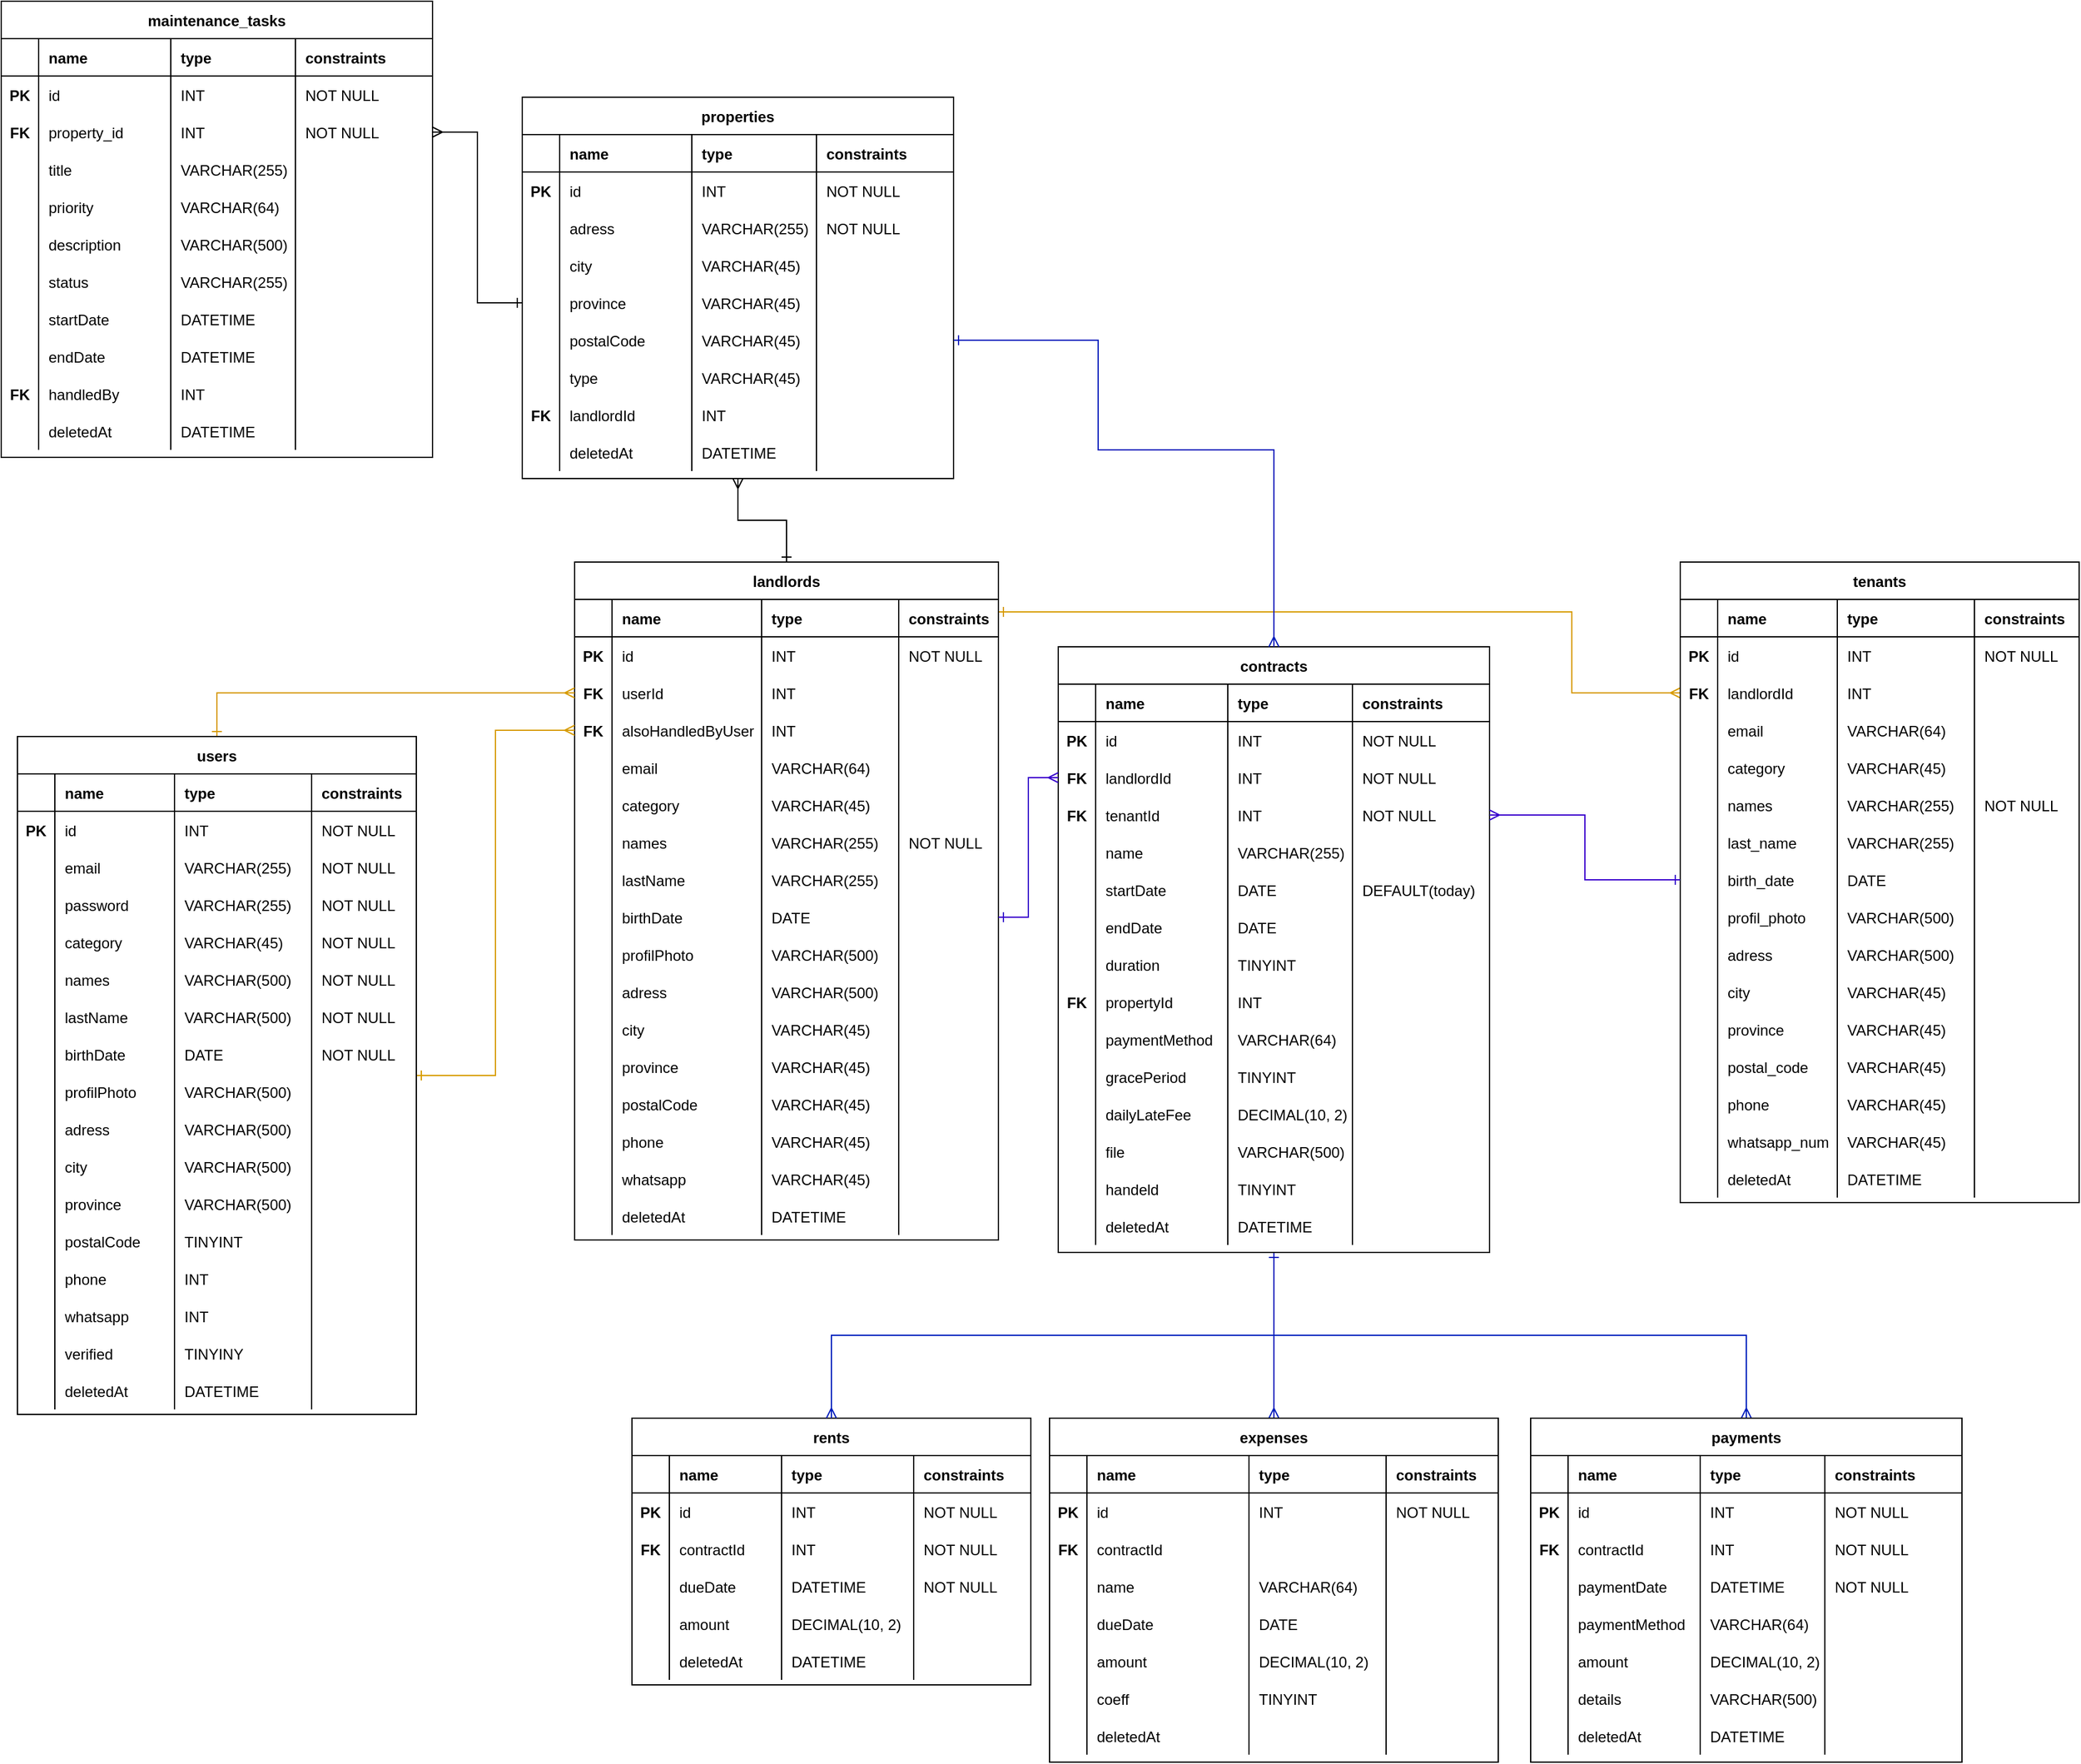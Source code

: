 <mxfile version="19.0.3" type="device"><diagram id="R2lEEEUBdFMjLlhIrx00" name="Page-1"><mxGraphModel dx="1093" dy="2329" grid="1" gridSize="10" guides="1" tooltips="1" connect="1" arrows="1" fold="1" page="1" pageScale="1" pageWidth="1169" pageHeight="827" math="0" shadow="0" extFonts="Permanent Marker^https://fonts.googleapis.com/css?family=Permanent+Marker"><root><mxCell id="0"/><mxCell id="1" parent="0"/><mxCell id="C-vyLk0tnHw3VtMMgP7b-23" value="rents" style="shape=table;startSize=30;container=1;collapsible=1;childLayout=tableLayout;fixedRows=1;rowLines=0;fontStyle=1;align=center;resizeLast=1;" parent="1" vertex="1"><mxGeometry x="546" y="-323" width="320" height="214" as="geometry"/></mxCell><mxCell id="C-vyLk0tnHw3VtMMgP7b-24" value="" style="shape=partialRectangle;collapsible=0;dropTarget=0;pointerEvents=0;fillColor=none;points=[[0,0.5],[1,0.5]];portConstraint=eastwest;top=0;left=0;right=0;bottom=1;" parent="C-vyLk0tnHw3VtMMgP7b-23" vertex="1"><mxGeometry y="30" width="320" height="30" as="geometry"/></mxCell><mxCell id="C-vyLk0tnHw3VtMMgP7b-25" value="" style="shape=partialRectangle;overflow=hidden;connectable=0;fillColor=none;top=0;left=0;bottom=0;right=0;fontStyle=1;" parent="C-vyLk0tnHw3VtMMgP7b-24" vertex="1"><mxGeometry width="30" height="30" as="geometry"><mxRectangle width="30" height="30" as="alternateBounds"/></mxGeometry></mxCell><mxCell id="C-vyLk0tnHw3VtMMgP7b-26" value="name" style="shape=partialRectangle;overflow=hidden;connectable=0;fillColor=none;top=0;left=0;bottom=0;right=0;align=left;spacingLeft=6;fontStyle=1;" parent="C-vyLk0tnHw3VtMMgP7b-24" vertex="1"><mxGeometry x="30" width="90" height="30" as="geometry"><mxRectangle width="90" height="30" as="alternateBounds"/></mxGeometry></mxCell><mxCell id="c06CWA9HuTRUUM_Nnbg8-45" value="type" style="shape=partialRectangle;overflow=hidden;connectable=0;fillColor=none;top=0;left=0;bottom=0;right=0;align=left;spacingLeft=6;fontStyle=1;" parent="C-vyLk0tnHw3VtMMgP7b-24" vertex="1"><mxGeometry x="120" width="106" height="30" as="geometry"><mxRectangle width="106" height="30" as="alternateBounds"/></mxGeometry></mxCell><mxCell id="c06CWA9HuTRUUM_Nnbg8-61" value="constraints" style="shape=partialRectangle;overflow=hidden;connectable=0;fillColor=none;top=0;left=0;bottom=0;right=0;align=left;spacingLeft=6;fontStyle=1;" parent="C-vyLk0tnHw3VtMMgP7b-24" vertex="1"><mxGeometry x="226" width="94" height="30" as="geometry"><mxRectangle width="94" height="30" as="alternateBounds"/></mxGeometry></mxCell><mxCell id="c06CWA9HuTRUUM_Nnbg8-57" style="shape=partialRectangle;collapsible=0;dropTarget=0;pointerEvents=0;fillColor=none;points=[[0,0.5],[1,0.5]];portConstraint=eastwest;top=0;left=0;right=0;bottom=0;" parent="C-vyLk0tnHw3VtMMgP7b-23" vertex="1"><mxGeometry y="60" width="320" height="30" as="geometry"/></mxCell><mxCell id="c06CWA9HuTRUUM_Nnbg8-58" value="PK" style="shape=partialRectangle;overflow=hidden;connectable=0;fillColor=none;top=0;left=0;bottom=0;right=0;fontStyle=1" parent="c06CWA9HuTRUUM_Nnbg8-57" vertex="1"><mxGeometry width="30" height="30" as="geometry"><mxRectangle width="30" height="30" as="alternateBounds"/></mxGeometry></mxCell><mxCell id="c06CWA9HuTRUUM_Nnbg8-59" value="id" style="shape=partialRectangle;overflow=hidden;connectable=0;fillColor=none;top=0;left=0;bottom=0;right=0;align=left;spacingLeft=6;" parent="c06CWA9HuTRUUM_Nnbg8-57" vertex="1"><mxGeometry x="30" width="90" height="30" as="geometry"><mxRectangle width="90" height="30" as="alternateBounds"/></mxGeometry></mxCell><mxCell id="c06CWA9HuTRUUM_Nnbg8-60" value="INT" style="shape=partialRectangle;overflow=hidden;connectable=0;fillColor=none;top=0;left=0;bottom=0;right=0;align=left;spacingLeft=6;" parent="c06CWA9HuTRUUM_Nnbg8-57" vertex="1"><mxGeometry x="120" width="106" height="30" as="geometry"><mxRectangle width="106" height="30" as="alternateBounds"/></mxGeometry></mxCell><mxCell id="c06CWA9HuTRUUM_Nnbg8-62" value="NOT NULL" style="shape=partialRectangle;overflow=hidden;connectable=0;fillColor=none;top=0;left=0;bottom=0;right=0;align=left;spacingLeft=6;" parent="c06CWA9HuTRUUM_Nnbg8-57" vertex="1"><mxGeometry x="226" width="94" height="30" as="geometry"><mxRectangle width="94" height="30" as="alternateBounds"/></mxGeometry></mxCell><mxCell id="Y2nTZ5u6kHNFiEQQBoaG-106" style="shape=partialRectangle;collapsible=0;dropTarget=0;pointerEvents=0;fillColor=none;points=[[0,0.5],[1,0.5]];portConstraint=eastwest;top=0;left=0;right=0;bottom=0;" vertex="1" parent="C-vyLk0tnHw3VtMMgP7b-23"><mxGeometry y="90" width="320" height="30" as="geometry"/></mxCell><mxCell id="Y2nTZ5u6kHNFiEQQBoaG-107" value="FK" style="shape=partialRectangle;overflow=hidden;connectable=0;fillColor=none;top=0;left=0;bottom=0;right=0;fontStyle=1" vertex="1" parent="Y2nTZ5u6kHNFiEQQBoaG-106"><mxGeometry width="30" height="30" as="geometry"><mxRectangle width="30" height="30" as="alternateBounds"/></mxGeometry></mxCell><mxCell id="Y2nTZ5u6kHNFiEQQBoaG-108" value="contractId" style="shape=partialRectangle;overflow=hidden;connectable=0;fillColor=none;top=0;left=0;bottom=0;right=0;align=left;spacingLeft=6;" vertex="1" parent="Y2nTZ5u6kHNFiEQQBoaG-106"><mxGeometry x="30" width="90" height="30" as="geometry"><mxRectangle width="90" height="30" as="alternateBounds"/></mxGeometry></mxCell><mxCell id="Y2nTZ5u6kHNFiEQQBoaG-109" value="INT" style="shape=partialRectangle;overflow=hidden;connectable=0;fillColor=none;top=0;left=0;bottom=0;right=0;align=left;spacingLeft=6;" vertex="1" parent="Y2nTZ5u6kHNFiEQQBoaG-106"><mxGeometry x="120" width="106" height="30" as="geometry"><mxRectangle width="106" height="30" as="alternateBounds"/></mxGeometry></mxCell><mxCell id="Y2nTZ5u6kHNFiEQQBoaG-110" value="NOT NULL" style="shape=partialRectangle;overflow=hidden;connectable=0;fillColor=none;top=0;left=0;bottom=0;right=0;align=left;spacingLeft=6;" vertex="1" parent="Y2nTZ5u6kHNFiEQQBoaG-106"><mxGeometry x="226" width="94" height="30" as="geometry"><mxRectangle width="94" height="30" as="alternateBounds"/></mxGeometry></mxCell><mxCell id="C-vyLk0tnHw3VtMMgP7b-27" value="" style="shape=partialRectangle;collapsible=0;dropTarget=0;pointerEvents=0;fillColor=none;points=[[0,0.5],[1,0.5]];portConstraint=eastwest;top=0;left=0;right=0;bottom=0;" parent="C-vyLk0tnHw3VtMMgP7b-23" vertex="1"><mxGeometry y="120" width="320" height="30" as="geometry"/></mxCell><mxCell id="C-vyLk0tnHw3VtMMgP7b-28" value="" style="shape=partialRectangle;overflow=hidden;connectable=0;fillColor=none;top=0;left=0;bottom=0;right=0;" parent="C-vyLk0tnHw3VtMMgP7b-27" vertex="1"><mxGeometry width="30" height="30" as="geometry"><mxRectangle width="30" height="30" as="alternateBounds"/></mxGeometry></mxCell><mxCell id="C-vyLk0tnHw3VtMMgP7b-29" value="dueDate" style="shape=partialRectangle;overflow=hidden;connectable=0;fillColor=none;top=0;left=0;bottom=0;right=0;align=left;spacingLeft=6;" parent="C-vyLk0tnHw3VtMMgP7b-27" vertex="1"><mxGeometry x="30" width="90" height="30" as="geometry"><mxRectangle width="90" height="30" as="alternateBounds"/></mxGeometry></mxCell><mxCell id="c06CWA9HuTRUUM_Nnbg8-46" value="DATETIME" style="shape=partialRectangle;overflow=hidden;connectable=0;fillColor=none;top=0;left=0;bottom=0;right=0;align=left;spacingLeft=6;" parent="C-vyLk0tnHw3VtMMgP7b-27" vertex="1"><mxGeometry x="120" width="106" height="30" as="geometry"><mxRectangle width="106" height="30" as="alternateBounds"/></mxGeometry></mxCell><mxCell id="c06CWA9HuTRUUM_Nnbg8-63" value="NOT NULL" style="shape=partialRectangle;overflow=hidden;connectable=0;fillColor=none;top=0;left=0;bottom=0;right=0;align=left;spacingLeft=6;" parent="C-vyLk0tnHw3VtMMgP7b-27" vertex="1"><mxGeometry x="226" width="94" height="30" as="geometry"><mxRectangle width="94" height="30" as="alternateBounds"/></mxGeometry></mxCell><mxCell id="c06CWA9HuTRUUM_Nnbg8-33" style="shape=partialRectangle;collapsible=0;dropTarget=0;pointerEvents=0;fillColor=none;points=[[0,0.5],[1,0.5]];portConstraint=eastwest;top=0;left=0;right=0;bottom=0;" parent="C-vyLk0tnHw3VtMMgP7b-23" vertex="1"><mxGeometry y="150" width="320" height="30" as="geometry"/></mxCell><mxCell id="c06CWA9HuTRUUM_Nnbg8-34" style="shape=partialRectangle;overflow=hidden;connectable=0;fillColor=none;top=0;left=0;bottom=0;right=0;" parent="c06CWA9HuTRUUM_Nnbg8-33" vertex="1"><mxGeometry width="30" height="30" as="geometry"><mxRectangle width="30" height="30" as="alternateBounds"/></mxGeometry></mxCell><mxCell id="c06CWA9HuTRUUM_Nnbg8-35" value="amount" style="shape=partialRectangle;overflow=hidden;connectable=0;fillColor=none;top=0;left=0;bottom=0;right=0;align=left;spacingLeft=6;" parent="c06CWA9HuTRUUM_Nnbg8-33" vertex="1"><mxGeometry x="30" width="90" height="30" as="geometry"><mxRectangle width="90" height="30" as="alternateBounds"/></mxGeometry></mxCell><mxCell id="c06CWA9HuTRUUM_Nnbg8-49" value="DECIMAL(10, 2)" style="shape=partialRectangle;overflow=hidden;connectable=0;fillColor=none;top=0;left=0;bottom=0;right=0;align=left;spacingLeft=6;" parent="c06CWA9HuTRUUM_Nnbg8-33" vertex="1"><mxGeometry x="120" width="106" height="30" as="geometry"><mxRectangle width="106" height="30" as="alternateBounds"/></mxGeometry></mxCell><mxCell id="c06CWA9HuTRUUM_Nnbg8-66" style="shape=partialRectangle;overflow=hidden;connectable=0;fillColor=none;top=0;left=0;bottom=0;right=0;align=left;spacingLeft=6;" parent="c06CWA9HuTRUUM_Nnbg8-33" vertex="1"><mxGeometry x="226" width="94" height="30" as="geometry"><mxRectangle width="94" height="30" as="alternateBounds"/></mxGeometry></mxCell><mxCell id="c06CWA9HuTRUUM_Nnbg8-42" style="shape=partialRectangle;collapsible=0;dropTarget=0;pointerEvents=0;fillColor=none;points=[[0,0.5],[1,0.5]];portConstraint=eastwest;top=0;left=0;right=0;bottom=0;" parent="C-vyLk0tnHw3VtMMgP7b-23" vertex="1"><mxGeometry y="180" width="320" height="30" as="geometry"/></mxCell><mxCell id="c06CWA9HuTRUUM_Nnbg8-43" style="shape=partialRectangle;overflow=hidden;connectable=0;fillColor=none;top=0;left=0;bottom=0;right=0;" parent="c06CWA9HuTRUUM_Nnbg8-42" vertex="1"><mxGeometry width="30" height="30" as="geometry"><mxRectangle width="30" height="30" as="alternateBounds"/></mxGeometry></mxCell><mxCell id="c06CWA9HuTRUUM_Nnbg8-44" value="deletedAt" style="shape=partialRectangle;overflow=hidden;connectable=0;fillColor=none;top=0;left=0;bottom=0;right=0;align=left;spacingLeft=6;" parent="c06CWA9HuTRUUM_Nnbg8-42" vertex="1"><mxGeometry x="30" width="90" height="30" as="geometry"><mxRectangle width="90" height="30" as="alternateBounds"/></mxGeometry></mxCell><mxCell id="c06CWA9HuTRUUM_Nnbg8-52" value="DATETIME" style="shape=partialRectangle;overflow=hidden;connectable=0;fillColor=none;top=0;left=0;bottom=0;right=0;align=left;spacingLeft=6;" parent="c06CWA9HuTRUUM_Nnbg8-42" vertex="1"><mxGeometry x="120" width="106" height="30" as="geometry"><mxRectangle width="106" height="30" as="alternateBounds"/></mxGeometry></mxCell><mxCell id="c06CWA9HuTRUUM_Nnbg8-69" style="shape=partialRectangle;overflow=hidden;connectable=0;fillColor=none;top=0;left=0;bottom=0;right=0;align=left;spacingLeft=6;" parent="c06CWA9HuTRUUM_Nnbg8-42" vertex="1"><mxGeometry x="226" width="94" height="30" as="geometry"><mxRectangle width="94" height="30" as="alternateBounds"/></mxGeometry></mxCell><mxCell id="Y2nTZ5u6kHNFiEQQBoaG-112" style="edgeStyle=orthogonalEdgeStyle;rounded=0;orthogonalLoop=1;jettySize=auto;html=1;startArrow=ERone;startFill=0;endArrow=ERmany;endFill=0;strokeColor=#001DBC;fillColor=#0050ef;" edge="1" parent="1" source="c06CWA9HuTRUUM_Nnbg8-116" target="okZBTZhYR0FGK9HcywR6-124"><mxGeometry relative="1" as="geometry"/></mxCell><mxCell id="Y2nTZ5u6kHNFiEQQBoaG-156" style="edgeStyle=orthogonalEdgeStyle;rounded=0;orthogonalLoop=1;jettySize=auto;html=1;startArrow=ERone;startFill=0;endArrow=ERmany;endFill=0;strokeColor=#001DBC;exitX=0.5;exitY=1;exitDx=0;exitDy=0;fillColor=#0050ef;" edge="1" parent="1" source="c06CWA9HuTRUUM_Nnbg8-116" target="C-vyLk0tnHw3VtMMgP7b-23"><mxGeometry relative="1" as="geometry"/></mxCell><mxCell id="Y2nTZ5u6kHNFiEQQBoaG-157" style="edgeStyle=orthogonalEdgeStyle;rounded=0;orthogonalLoop=1;jettySize=auto;html=1;startArrow=ERone;startFill=0;endArrow=ERmany;endFill=0;strokeColor=#001DBC;exitX=0.5;exitY=1;exitDx=0;exitDy=0;fillColor=#0050ef;" edge="1" parent="1" source="c06CWA9HuTRUUM_Nnbg8-116" target="okZBTZhYR0FGK9HcywR6-78"><mxGeometry relative="1" as="geometry"/></mxCell><mxCell id="c06CWA9HuTRUUM_Nnbg8-116" value="contracts" style="shape=table;startSize=30;container=1;collapsible=1;childLayout=tableLayout;fixedRows=1;rowLines=0;fontStyle=1;align=center;resizeLast=1;" parent="1" vertex="1"><mxGeometry x="888" y="-942" width="346" height="486" as="geometry"><mxRectangle x="34" y="92" width="70" height="30" as="alternateBounds"/></mxGeometry></mxCell><mxCell id="c06CWA9HuTRUUM_Nnbg8-117" value="" style="shape=partialRectangle;collapsible=0;dropTarget=0;pointerEvents=0;fillColor=none;points=[[0,0.5],[1,0.5]];portConstraint=eastwest;top=0;left=0;right=0;bottom=1;" parent="c06CWA9HuTRUUM_Nnbg8-116" vertex="1"><mxGeometry y="30" width="346" height="30" as="geometry"/></mxCell><mxCell id="c06CWA9HuTRUUM_Nnbg8-118" value="" style="shape=partialRectangle;overflow=hidden;connectable=0;fillColor=none;top=0;left=0;bottom=0;right=0;fontStyle=1;" parent="c06CWA9HuTRUUM_Nnbg8-117" vertex="1"><mxGeometry width="30" height="30" as="geometry"><mxRectangle width="30" height="30" as="alternateBounds"/></mxGeometry></mxCell><mxCell id="c06CWA9HuTRUUM_Nnbg8-119" value="name" style="shape=partialRectangle;overflow=hidden;connectable=0;fillColor=none;top=0;left=0;bottom=0;right=0;align=left;spacingLeft=6;fontStyle=1;" parent="c06CWA9HuTRUUM_Nnbg8-117" vertex="1"><mxGeometry x="30" width="106" height="30" as="geometry"><mxRectangle width="106" height="30" as="alternateBounds"/></mxGeometry></mxCell><mxCell id="c06CWA9HuTRUUM_Nnbg8-120" value="type" style="shape=partialRectangle;overflow=hidden;connectable=0;fillColor=none;top=0;left=0;bottom=0;right=0;align=left;spacingLeft=6;fontStyle=1;" parent="c06CWA9HuTRUUM_Nnbg8-117" vertex="1"><mxGeometry x="136" width="100" height="30" as="geometry"><mxRectangle width="100" height="30" as="alternateBounds"/></mxGeometry></mxCell><mxCell id="c06CWA9HuTRUUM_Nnbg8-121" value="constraints" style="shape=partialRectangle;overflow=hidden;connectable=0;fillColor=none;top=0;left=0;bottom=0;right=0;align=left;spacingLeft=6;fontStyle=1;" parent="c06CWA9HuTRUUM_Nnbg8-117" vertex="1"><mxGeometry x="236" width="110" height="30" as="geometry"><mxRectangle width="110" height="30" as="alternateBounds"/></mxGeometry></mxCell><mxCell id="c06CWA9HuTRUUM_Nnbg8-122" style="shape=partialRectangle;collapsible=0;dropTarget=0;pointerEvents=0;fillColor=none;points=[[0,0.5],[1,0.5]];portConstraint=eastwest;top=0;left=0;right=0;bottom=0;" parent="c06CWA9HuTRUUM_Nnbg8-116" vertex="1"><mxGeometry y="60" width="346" height="30" as="geometry"/></mxCell><mxCell id="c06CWA9HuTRUUM_Nnbg8-123" value="PK" style="shape=partialRectangle;overflow=hidden;connectable=0;fillColor=none;top=0;left=0;bottom=0;right=0;fontStyle=1" parent="c06CWA9HuTRUUM_Nnbg8-122" vertex="1"><mxGeometry width="30" height="30" as="geometry"><mxRectangle width="30" height="30" as="alternateBounds"/></mxGeometry></mxCell><mxCell id="c06CWA9HuTRUUM_Nnbg8-124" value="id" style="shape=partialRectangle;overflow=hidden;connectable=0;fillColor=none;top=0;left=0;bottom=0;right=0;align=left;spacingLeft=6;" parent="c06CWA9HuTRUUM_Nnbg8-122" vertex="1"><mxGeometry x="30" width="106" height="30" as="geometry"><mxRectangle width="106" height="30" as="alternateBounds"/></mxGeometry></mxCell><mxCell id="c06CWA9HuTRUUM_Nnbg8-125" value="INT" style="shape=partialRectangle;overflow=hidden;connectable=0;fillColor=none;top=0;left=0;bottom=0;right=0;align=left;spacingLeft=6;" parent="c06CWA9HuTRUUM_Nnbg8-122" vertex="1"><mxGeometry x="136" width="100" height="30" as="geometry"><mxRectangle width="100" height="30" as="alternateBounds"/></mxGeometry></mxCell><mxCell id="c06CWA9HuTRUUM_Nnbg8-126" value="NOT NULL" style="shape=partialRectangle;overflow=hidden;connectable=0;fillColor=none;top=0;left=0;bottom=0;right=0;align=left;spacingLeft=6;" parent="c06CWA9HuTRUUM_Nnbg8-122" vertex="1"><mxGeometry x="236" width="110" height="30" as="geometry"><mxRectangle width="110" height="30" as="alternateBounds"/></mxGeometry></mxCell><mxCell id="c06CWA9HuTRUUM_Nnbg8-132" style="shape=partialRectangle;collapsible=0;dropTarget=0;pointerEvents=0;fillColor=none;points=[[0,0.5],[1,0.5]];portConstraint=eastwest;top=0;left=0;right=0;bottom=0;" parent="c06CWA9HuTRUUM_Nnbg8-116" vertex="1"><mxGeometry y="90" width="346" height="30" as="geometry"/></mxCell><mxCell id="c06CWA9HuTRUUM_Nnbg8-133" value="FK" style="shape=partialRectangle;overflow=hidden;connectable=0;fillColor=none;top=0;left=0;bottom=0;right=0;fontStyle=1" parent="c06CWA9HuTRUUM_Nnbg8-132" vertex="1"><mxGeometry width="30" height="30" as="geometry"><mxRectangle width="30" height="30" as="alternateBounds"/></mxGeometry></mxCell><mxCell id="c06CWA9HuTRUUM_Nnbg8-134" value="landlordId" style="shape=partialRectangle;overflow=hidden;connectable=0;fillColor=none;top=0;left=0;bottom=0;right=0;align=left;spacingLeft=6;" parent="c06CWA9HuTRUUM_Nnbg8-132" vertex="1"><mxGeometry x="30" width="106" height="30" as="geometry"><mxRectangle width="106" height="30" as="alternateBounds"/></mxGeometry></mxCell><mxCell id="c06CWA9HuTRUUM_Nnbg8-135" value="INT" style="shape=partialRectangle;overflow=hidden;connectable=0;fillColor=none;top=0;left=0;bottom=0;right=0;align=left;spacingLeft=6;" parent="c06CWA9HuTRUUM_Nnbg8-132" vertex="1"><mxGeometry x="136" width="100" height="30" as="geometry"><mxRectangle width="100" height="30" as="alternateBounds"/></mxGeometry></mxCell><mxCell id="c06CWA9HuTRUUM_Nnbg8-136" value="NOT NULL" style="shape=partialRectangle;overflow=hidden;connectable=0;fillColor=none;top=0;left=0;bottom=0;right=0;align=left;spacingLeft=6;" parent="c06CWA9HuTRUUM_Nnbg8-132" vertex="1"><mxGeometry x="236" width="110" height="30" as="geometry"><mxRectangle width="110" height="30" as="alternateBounds"/></mxGeometry></mxCell><mxCell id="c06CWA9HuTRUUM_Nnbg8-139" style="shape=partialRectangle;collapsible=0;dropTarget=0;pointerEvents=0;fillColor=none;points=[[0,0.5],[1,0.5]];portConstraint=eastwest;top=0;left=0;right=0;bottom=0;" parent="c06CWA9HuTRUUM_Nnbg8-116" vertex="1"><mxGeometry y="120" width="346" height="30" as="geometry"/></mxCell><mxCell id="c06CWA9HuTRUUM_Nnbg8-140" value="FK" style="shape=partialRectangle;overflow=hidden;connectable=0;fillColor=none;top=0;left=0;bottom=0;right=0;fontStyle=1" parent="c06CWA9HuTRUUM_Nnbg8-139" vertex="1"><mxGeometry width="30" height="30" as="geometry"><mxRectangle width="30" height="30" as="alternateBounds"/></mxGeometry></mxCell><mxCell id="c06CWA9HuTRUUM_Nnbg8-141" value="tenantId" style="shape=partialRectangle;overflow=hidden;connectable=0;fillColor=none;top=0;left=0;bottom=0;right=0;align=left;spacingLeft=6;" parent="c06CWA9HuTRUUM_Nnbg8-139" vertex="1"><mxGeometry x="30" width="106" height="30" as="geometry"><mxRectangle width="106" height="30" as="alternateBounds"/></mxGeometry></mxCell><mxCell id="c06CWA9HuTRUUM_Nnbg8-142" value="INT" style="shape=partialRectangle;overflow=hidden;connectable=0;fillColor=none;top=0;left=0;bottom=0;right=0;align=left;spacingLeft=6;" parent="c06CWA9HuTRUUM_Nnbg8-139" vertex="1"><mxGeometry x="136" width="100" height="30" as="geometry"><mxRectangle width="100" height="30" as="alternateBounds"/></mxGeometry></mxCell><mxCell id="c06CWA9HuTRUUM_Nnbg8-143" value="NOT NULL" style="shape=partialRectangle;overflow=hidden;connectable=0;fillColor=none;top=0;left=0;bottom=0;right=0;align=left;spacingLeft=6;" parent="c06CWA9HuTRUUM_Nnbg8-139" vertex="1"><mxGeometry x="236" width="110" height="30" as="geometry"><mxRectangle width="110" height="30" as="alternateBounds"/></mxGeometry></mxCell><mxCell id="Y2nTZ5u6kHNFiEQQBoaG-144" style="shape=partialRectangle;collapsible=0;dropTarget=0;pointerEvents=0;fillColor=none;points=[[0,0.5],[1,0.5]];portConstraint=eastwest;top=0;left=0;right=0;bottom=0;" vertex="1" parent="c06CWA9HuTRUUM_Nnbg8-116"><mxGeometry y="150" width="346" height="30" as="geometry"/></mxCell><mxCell id="Y2nTZ5u6kHNFiEQQBoaG-145" style="shape=partialRectangle;overflow=hidden;connectable=0;fillColor=none;top=0;left=0;bottom=0;right=0;fontStyle=1" vertex="1" parent="Y2nTZ5u6kHNFiEQQBoaG-144"><mxGeometry width="30" height="30" as="geometry"><mxRectangle width="30" height="30" as="alternateBounds"/></mxGeometry></mxCell><mxCell id="Y2nTZ5u6kHNFiEQQBoaG-146" value="name" style="shape=partialRectangle;overflow=hidden;connectable=0;fillColor=none;top=0;left=0;bottom=0;right=0;align=left;spacingLeft=6;" vertex="1" parent="Y2nTZ5u6kHNFiEQQBoaG-144"><mxGeometry x="30" width="106" height="30" as="geometry"><mxRectangle width="106" height="30" as="alternateBounds"/></mxGeometry></mxCell><mxCell id="Y2nTZ5u6kHNFiEQQBoaG-147" value="VARCHAR(255)" style="shape=partialRectangle;overflow=hidden;connectable=0;fillColor=none;top=0;left=0;bottom=0;right=0;align=left;spacingLeft=6;" vertex="1" parent="Y2nTZ5u6kHNFiEQQBoaG-144"><mxGeometry x="136" width="100" height="30" as="geometry"><mxRectangle width="100" height="30" as="alternateBounds"/></mxGeometry></mxCell><mxCell id="Y2nTZ5u6kHNFiEQQBoaG-148" style="shape=partialRectangle;overflow=hidden;connectable=0;fillColor=none;top=0;left=0;bottom=0;right=0;align=left;spacingLeft=6;" vertex="1" parent="Y2nTZ5u6kHNFiEQQBoaG-144"><mxGeometry x="236" width="110" height="30" as="geometry"><mxRectangle width="110" height="30" as="alternateBounds"/></mxGeometry></mxCell><mxCell id="c06CWA9HuTRUUM_Nnbg8-174" style="shape=partialRectangle;collapsible=0;dropTarget=0;pointerEvents=0;fillColor=none;points=[[0,0.5],[1,0.5]];portConstraint=eastwest;top=0;left=0;right=0;bottom=0;" parent="c06CWA9HuTRUUM_Nnbg8-116" vertex="1"><mxGeometry y="180" width="346" height="30" as="geometry"/></mxCell><mxCell id="c06CWA9HuTRUUM_Nnbg8-175" style="shape=partialRectangle;overflow=hidden;connectable=0;fillColor=none;top=0;left=0;bottom=0;right=0;" parent="c06CWA9HuTRUUM_Nnbg8-174" vertex="1"><mxGeometry width="30" height="30" as="geometry"><mxRectangle width="30" height="30" as="alternateBounds"/></mxGeometry></mxCell><mxCell id="c06CWA9HuTRUUM_Nnbg8-176" value="startDate" style="shape=partialRectangle;overflow=hidden;connectable=0;fillColor=none;top=0;left=0;bottom=0;right=0;align=left;spacingLeft=6;" parent="c06CWA9HuTRUUM_Nnbg8-174" vertex="1"><mxGeometry x="30" width="106" height="30" as="geometry"><mxRectangle width="106" height="30" as="alternateBounds"/></mxGeometry></mxCell><mxCell id="c06CWA9HuTRUUM_Nnbg8-177" value="DATE" style="shape=partialRectangle;overflow=hidden;connectable=0;fillColor=none;top=0;left=0;bottom=0;right=0;align=left;spacingLeft=6;" parent="c06CWA9HuTRUUM_Nnbg8-174" vertex="1"><mxGeometry x="136" width="100" height="30" as="geometry"><mxRectangle width="100" height="30" as="alternateBounds"/></mxGeometry></mxCell><mxCell id="c06CWA9HuTRUUM_Nnbg8-178" value="DEFAULT(today)" style="shape=partialRectangle;overflow=hidden;connectable=0;fillColor=none;top=0;left=0;bottom=0;right=0;align=left;spacingLeft=6;" parent="c06CWA9HuTRUUM_Nnbg8-174" vertex="1"><mxGeometry x="236" width="110" height="30" as="geometry"><mxRectangle width="110" height="30" as="alternateBounds"/></mxGeometry></mxCell><mxCell id="upGkzA-5DB-aCb3c2dPL-1" style="shape=partialRectangle;collapsible=0;dropTarget=0;pointerEvents=0;fillColor=none;points=[[0,0.5],[1,0.5]];portConstraint=eastwest;top=0;left=0;right=0;bottom=0;" parent="c06CWA9HuTRUUM_Nnbg8-116" vertex="1"><mxGeometry y="210" width="346" height="30" as="geometry"/></mxCell><mxCell id="upGkzA-5DB-aCb3c2dPL-2" style="shape=partialRectangle;overflow=hidden;connectable=0;fillColor=none;top=0;left=0;bottom=0;right=0;" parent="upGkzA-5DB-aCb3c2dPL-1" vertex="1"><mxGeometry width="30" height="30" as="geometry"><mxRectangle width="30" height="30" as="alternateBounds"/></mxGeometry></mxCell><mxCell id="upGkzA-5DB-aCb3c2dPL-3" value="endDate" style="shape=partialRectangle;overflow=hidden;connectable=0;fillColor=none;top=0;left=0;bottom=0;right=0;align=left;spacingLeft=6;" parent="upGkzA-5DB-aCb3c2dPL-1" vertex="1"><mxGeometry x="30" width="106" height="30" as="geometry"><mxRectangle width="106" height="30" as="alternateBounds"/></mxGeometry></mxCell><mxCell id="upGkzA-5DB-aCb3c2dPL-4" value="DATE" style="shape=partialRectangle;overflow=hidden;connectable=0;fillColor=none;top=0;left=0;bottom=0;right=0;align=left;spacingLeft=6;" parent="upGkzA-5DB-aCb3c2dPL-1" vertex="1"><mxGeometry x="136" width="100" height="30" as="geometry"><mxRectangle width="100" height="30" as="alternateBounds"/></mxGeometry></mxCell><mxCell id="upGkzA-5DB-aCb3c2dPL-5" style="shape=partialRectangle;overflow=hidden;connectable=0;fillColor=none;top=0;left=0;bottom=0;right=0;align=left;spacingLeft=6;" parent="upGkzA-5DB-aCb3c2dPL-1" vertex="1"><mxGeometry x="236" width="110" height="30" as="geometry"><mxRectangle width="110" height="30" as="alternateBounds"/></mxGeometry></mxCell><mxCell id="upGkzA-5DB-aCb3c2dPL-6" style="shape=partialRectangle;collapsible=0;dropTarget=0;pointerEvents=0;fillColor=none;points=[[0,0.5],[1,0.5]];portConstraint=eastwest;top=0;left=0;right=0;bottom=0;" parent="c06CWA9HuTRUUM_Nnbg8-116" vertex="1"><mxGeometry y="240" width="346" height="30" as="geometry"/></mxCell><mxCell id="upGkzA-5DB-aCb3c2dPL-7" style="shape=partialRectangle;overflow=hidden;connectable=0;fillColor=none;top=0;left=0;bottom=0;right=0;" parent="upGkzA-5DB-aCb3c2dPL-6" vertex="1"><mxGeometry width="30" height="30" as="geometry"><mxRectangle width="30" height="30" as="alternateBounds"/></mxGeometry></mxCell><mxCell id="upGkzA-5DB-aCb3c2dPL-8" value="duration" style="shape=partialRectangle;overflow=hidden;connectable=0;fillColor=none;top=0;left=0;bottom=0;right=0;align=left;spacingLeft=6;" parent="upGkzA-5DB-aCb3c2dPL-6" vertex="1"><mxGeometry x="30" width="106" height="30" as="geometry"><mxRectangle width="106" height="30" as="alternateBounds"/></mxGeometry></mxCell><mxCell id="upGkzA-5DB-aCb3c2dPL-9" value="TINYINT" style="shape=partialRectangle;overflow=hidden;connectable=0;fillColor=none;top=0;left=0;bottom=0;right=0;align=left;spacingLeft=6;" parent="upGkzA-5DB-aCb3c2dPL-6" vertex="1"><mxGeometry x="136" width="100" height="30" as="geometry"><mxRectangle width="100" height="30" as="alternateBounds"/></mxGeometry></mxCell><mxCell id="upGkzA-5DB-aCb3c2dPL-10" style="shape=partialRectangle;overflow=hidden;connectable=0;fillColor=none;top=0;left=0;bottom=0;right=0;align=left;spacingLeft=6;" parent="upGkzA-5DB-aCb3c2dPL-6" vertex="1"><mxGeometry x="236" width="110" height="30" as="geometry"><mxRectangle width="110" height="30" as="alternateBounds"/></mxGeometry></mxCell><mxCell id="upGkzA-5DB-aCb3c2dPL-11" style="shape=partialRectangle;collapsible=0;dropTarget=0;pointerEvents=0;fillColor=none;points=[[0,0.5],[1,0.5]];portConstraint=eastwest;top=0;left=0;right=0;bottom=0;" parent="c06CWA9HuTRUUM_Nnbg8-116" vertex="1"><mxGeometry y="270" width="346" height="30" as="geometry"/></mxCell><mxCell id="upGkzA-5DB-aCb3c2dPL-12" value="FK" style="shape=partialRectangle;overflow=hidden;connectable=0;fillColor=none;top=0;left=0;bottom=0;right=0;fontStyle=1" parent="upGkzA-5DB-aCb3c2dPL-11" vertex="1"><mxGeometry width="30" height="30" as="geometry"><mxRectangle width="30" height="30" as="alternateBounds"/></mxGeometry></mxCell><mxCell id="upGkzA-5DB-aCb3c2dPL-13" value="propertyId" style="shape=partialRectangle;overflow=hidden;connectable=0;fillColor=none;top=0;left=0;bottom=0;right=0;align=left;spacingLeft=6;" parent="upGkzA-5DB-aCb3c2dPL-11" vertex="1"><mxGeometry x="30" width="106" height="30" as="geometry"><mxRectangle width="106" height="30" as="alternateBounds"/></mxGeometry></mxCell><mxCell id="upGkzA-5DB-aCb3c2dPL-14" value="INT" style="shape=partialRectangle;overflow=hidden;connectable=0;fillColor=none;top=0;left=0;bottom=0;right=0;align=left;spacingLeft=6;" parent="upGkzA-5DB-aCb3c2dPL-11" vertex="1"><mxGeometry x="136" width="100" height="30" as="geometry"><mxRectangle width="100" height="30" as="alternateBounds"/></mxGeometry></mxCell><mxCell id="upGkzA-5DB-aCb3c2dPL-15" style="shape=partialRectangle;overflow=hidden;connectable=0;fillColor=none;top=0;left=0;bottom=0;right=0;align=left;spacingLeft=6;" parent="upGkzA-5DB-aCb3c2dPL-11" vertex="1"><mxGeometry x="236" width="110" height="30" as="geometry"><mxRectangle width="110" height="30" as="alternateBounds"/></mxGeometry></mxCell><mxCell id="upGkzA-5DB-aCb3c2dPL-16" style="shape=partialRectangle;collapsible=0;dropTarget=0;pointerEvents=0;fillColor=none;points=[[0,0.5],[1,0.5]];portConstraint=eastwest;top=0;left=0;right=0;bottom=0;" parent="c06CWA9HuTRUUM_Nnbg8-116" vertex="1"><mxGeometry y="300" width="346" height="30" as="geometry"/></mxCell><mxCell id="upGkzA-5DB-aCb3c2dPL-17" style="shape=partialRectangle;overflow=hidden;connectable=0;fillColor=none;top=0;left=0;bottom=0;right=0;" parent="upGkzA-5DB-aCb3c2dPL-16" vertex="1"><mxGeometry width="30" height="30" as="geometry"><mxRectangle width="30" height="30" as="alternateBounds"/></mxGeometry></mxCell><mxCell id="upGkzA-5DB-aCb3c2dPL-18" value="paymentMethod" style="shape=partialRectangle;overflow=hidden;connectable=0;fillColor=none;top=0;left=0;bottom=0;right=0;align=left;spacingLeft=6;" parent="upGkzA-5DB-aCb3c2dPL-16" vertex="1"><mxGeometry x="30" width="106" height="30" as="geometry"><mxRectangle width="106" height="30" as="alternateBounds"/></mxGeometry></mxCell><mxCell id="upGkzA-5DB-aCb3c2dPL-19" value="VARCHAR(64)" style="shape=partialRectangle;overflow=hidden;connectable=0;fillColor=none;top=0;left=0;bottom=0;right=0;align=left;spacingLeft=6;" parent="upGkzA-5DB-aCb3c2dPL-16" vertex="1"><mxGeometry x="136" width="100" height="30" as="geometry"><mxRectangle width="100" height="30" as="alternateBounds"/></mxGeometry></mxCell><mxCell id="upGkzA-5DB-aCb3c2dPL-20" style="shape=partialRectangle;overflow=hidden;connectable=0;fillColor=none;top=0;left=0;bottom=0;right=0;align=left;spacingLeft=6;" parent="upGkzA-5DB-aCb3c2dPL-16" vertex="1"><mxGeometry x="236" width="110" height="30" as="geometry"><mxRectangle width="110" height="30" as="alternateBounds"/></mxGeometry></mxCell><mxCell id="Y2nTZ5u6kHNFiEQQBoaG-124" style="shape=partialRectangle;collapsible=0;dropTarget=0;pointerEvents=0;fillColor=none;points=[[0,0.5],[1,0.5]];portConstraint=eastwest;top=0;left=0;right=0;bottom=0;" vertex="1" parent="c06CWA9HuTRUUM_Nnbg8-116"><mxGeometry y="330" width="346" height="30" as="geometry"/></mxCell><mxCell id="Y2nTZ5u6kHNFiEQQBoaG-125" style="shape=partialRectangle;overflow=hidden;connectable=0;fillColor=none;top=0;left=0;bottom=0;right=0;" vertex="1" parent="Y2nTZ5u6kHNFiEQQBoaG-124"><mxGeometry width="30" height="30" as="geometry"><mxRectangle width="30" height="30" as="alternateBounds"/></mxGeometry></mxCell><mxCell id="Y2nTZ5u6kHNFiEQQBoaG-126" value="gracePeriod" style="shape=partialRectangle;overflow=hidden;connectable=0;fillColor=none;top=0;left=0;bottom=0;right=0;align=left;spacingLeft=6;" vertex="1" parent="Y2nTZ5u6kHNFiEQQBoaG-124"><mxGeometry x="30" width="106" height="30" as="geometry"><mxRectangle width="106" height="30" as="alternateBounds"/></mxGeometry></mxCell><mxCell id="Y2nTZ5u6kHNFiEQQBoaG-127" value="TINYINT" style="shape=partialRectangle;overflow=hidden;connectable=0;fillColor=none;top=0;left=0;bottom=0;right=0;align=left;spacingLeft=6;" vertex="1" parent="Y2nTZ5u6kHNFiEQQBoaG-124"><mxGeometry x="136" width="100" height="30" as="geometry"><mxRectangle width="100" height="30" as="alternateBounds"/></mxGeometry></mxCell><mxCell id="Y2nTZ5u6kHNFiEQQBoaG-128" style="shape=partialRectangle;overflow=hidden;connectable=0;fillColor=none;top=0;left=0;bottom=0;right=0;align=left;spacingLeft=6;" vertex="1" parent="Y2nTZ5u6kHNFiEQQBoaG-124"><mxGeometry x="236" width="110" height="30" as="geometry"><mxRectangle width="110" height="30" as="alternateBounds"/></mxGeometry></mxCell><mxCell id="Y2nTZ5u6kHNFiEQQBoaG-129" style="shape=partialRectangle;collapsible=0;dropTarget=0;pointerEvents=0;fillColor=none;points=[[0,0.5],[1,0.5]];portConstraint=eastwest;top=0;left=0;right=0;bottom=0;" vertex="1" parent="c06CWA9HuTRUUM_Nnbg8-116"><mxGeometry y="360" width="346" height="30" as="geometry"/></mxCell><mxCell id="Y2nTZ5u6kHNFiEQQBoaG-130" style="shape=partialRectangle;overflow=hidden;connectable=0;fillColor=none;top=0;left=0;bottom=0;right=0;" vertex="1" parent="Y2nTZ5u6kHNFiEQQBoaG-129"><mxGeometry width="30" height="30" as="geometry"><mxRectangle width="30" height="30" as="alternateBounds"/></mxGeometry></mxCell><mxCell id="Y2nTZ5u6kHNFiEQQBoaG-131" value="dailyLateFee" style="shape=partialRectangle;overflow=hidden;connectable=0;fillColor=none;top=0;left=0;bottom=0;right=0;align=left;spacingLeft=6;" vertex="1" parent="Y2nTZ5u6kHNFiEQQBoaG-129"><mxGeometry x="30" width="106" height="30" as="geometry"><mxRectangle width="106" height="30" as="alternateBounds"/></mxGeometry></mxCell><mxCell id="Y2nTZ5u6kHNFiEQQBoaG-132" value="DECIMAL(10, 2)" style="shape=partialRectangle;overflow=hidden;connectable=0;fillColor=none;top=0;left=0;bottom=0;right=0;align=left;spacingLeft=6;" vertex="1" parent="Y2nTZ5u6kHNFiEQQBoaG-129"><mxGeometry x="136" width="100" height="30" as="geometry"><mxRectangle width="100" height="30" as="alternateBounds"/></mxGeometry></mxCell><mxCell id="Y2nTZ5u6kHNFiEQQBoaG-133" style="shape=partialRectangle;overflow=hidden;connectable=0;fillColor=none;top=0;left=0;bottom=0;right=0;align=left;spacingLeft=6;" vertex="1" parent="Y2nTZ5u6kHNFiEQQBoaG-129"><mxGeometry x="236" width="110" height="30" as="geometry"><mxRectangle width="110" height="30" as="alternateBounds"/></mxGeometry></mxCell><mxCell id="Y2nTZ5u6kHNFiEQQBoaG-101" style="shape=partialRectangle;collapsible=0;dropTarget=0;pointerEvents=0;fillColor=none;points=[[0,0.5],[1,0.5]];portConstraint=eastwest;top=0;left=0;right=0;bottom=0;" vertex="1" parent="c06CWA9HuTRUUM_Nnbg8-116"><mxGeometry y="390" width="346" height="30" as="geometry"/></mxCell><mxCell id="Y2nTZ5u6kHNFiEQQBoaG-102" style="shape=partialRectangle;overflow=hidden;connectable=0;fillColor=none;top=0;left=0;bottom=0;right=0;" vertex="1" parent="Y2nTZ5u6kHNFiEQQBoaG-101"><mxGeometry width="30" height="30" as="geometry"><mxRectangle width="30" height="30" as="alternateBounds"/></mxGeometry></mxCell><mxCell id="Y2nTZ5u6kHNFiEQQBoaG-103" value="file" style="shape=partialRectangle;overflow=hidden;connectable=0;fillColor=none;top=0;left=0;bottom=0;right=0;align=left;spacingLeft=6;" vertex="1" parent="Y2nTZ5u6kHNFiEQQBoaG-101"><mxGeometry x="30" width="106" height="30" as="geometry"><mxRectangle width="106" height="30" as="alternateBounds"/></mxGeometry></mxCell><mxCell id="Y2nTZ5u6kHNFiEQQBoaG-104" value="VARCHAR(500)" style="shape=partialRectangle;overflow=hidden;connectable=0;fillColor=none;top=0;left=0;bottom=0;right=0;align=left;spacingLeft=6;" vertex="1" parent="Y2nTZ5u6kHNFiEQQBoaG-101"><mxGeometry x="136" width="100" height="30" as="geometry"><mxRectangle width="100" height="30" as="alternateBounds"/></mxGeometry></mxCell><mxCell id="Y2nTZ5u6kHNFiEQQBoaG-105" style="shape=partialRectangle;overflow=hidden;connectable=0;fillColor=none;top=0;left=0;bottom=0;right=0;align=left;spacingLeft=6;" vertex="1" parent="Y2nTZ5u6kHNFiEQQBoaG-101"><mxGeometry x="236" width="110" height="30" as="geometry"><mxRectangle width="110" height="30" as="alternateBounds"/></mxGeometry></mxCell><mxCell id="okZBTZhYR0FGK9HcywR6-838" style="shape=partialRectangle;collapsible=0;dropTarget=0;pointerEvents=0;fillColor=none;points=[[0,0.5],[1,0.5]];portConstraint=eastwest;top=0;left=0;right=0;bottom=0;" parent="c06CWA9HuTRUUM_Nnbg8-116" vertex="1"><mxGeometry y="420" width="346" height="30" as="geometry"/></mxCell><mxCell id="okZBTZhYR0FGK9HcywR6-839" style="shape=partialRectangle;overflow=hidden;connectable=0;fillColor=none;top=0;left=0;bottom=0;right=0;" parent="okZBTZhYR0FGK9HcywR6-838" vertex="1"><mxGeometry width="30" height="30" as="geometry"><mxRectangle width="30" height="30" as="alternateBounds"/></mxGeometry></mxCell><mxCell id="okZBTZhYR0FGK9HcywR6-840" value="handeld" style="shape=partialRectangle;overflow=hidden;connectable=0;fillColor=none;top=0;left=0;bottom=0;right=0;align=left;spacingLeft=6;" parent="okZBTZhYR0FGK9HcywR6-838" vertex="1"><mxGeometry x="30" width="106" height="30" as="geometry"><mxRectangle width="106" height="30" as="alternateBounds"/></mxGeometry></mxCell><mxCell id="okZBTZhYR0FGK9HcywR6-841" value="TINYINT" style="shape=partialRectangle;overflow=hidden;connectable=0;fillColor=none;top=0;left=0;bottom=0;right=0;align=left;spacingLeft=6;" parent="okZBTZhYR0FGK9HcywR6-838" vertex="1"><mxGeometry x="136" width="100" height="30" as="geometry"><mxRectangle width="100" height="30" as="alternateBounds"/></mxGeometry></mxCell><mxCell id="okZBTZhYR0FGK9HcywR6-842" style="shape=partialRectangle;overflow=hidden;connectable=0;fillColor=none;top=0;left=0;bottom=0;right=0;align=left;spacingLeft=6;" parent="okZBTZhYR0FGK9HcywR6-838" vertex="1"><mxGeometry x="236" width="110" height="30" as="geometry"><mxRectangle width="110" height="30" as="alternateBounds"/></mxGeometry></mxCell><mxCell id="Y2nTZ5u6kHNFiEQQBoaG-149" style="shape=partialRectangle;collapsible=0;dropTarget=0;pointerEvents=0;fillColor=none;points=[[0,0.5],[1,0.5]];portConstraint=eastwest;top=0;left=0;right=0;bottom=0;" vertex="1" parent="c06CWA9HuTRUUM_Nnbg8-116"><mxGeometry y="450" width="346" height="30" as="geometry"/></mxCell><mxCell id="Y2nTZ5u6kHNFiEQQBoaG-150" style="shape=partialRectangle;overflow=hidden;connectable=0;fillColor=none;top=0;left=0;bottom=0;right=0;" vertex="1" parent="Y2nTZ5u6kHNFiEQQBoaG-149"><mxGeometry width="30" height="30" as="geometry"><mxRectangle width="30" height="30" as="alternateBounds"/></mxGeometry></mxCell><mxCell id="Y2nTZ5u6kHNFiEQQBoaG-151" value="deletedAt" style="shape=partialRectangle;overflow=hidden;connectable=0;fillColor=none;top=0;left=0;bottom=0;right=0;align=left;spacingLeft=6;" vertex="1" parent="Y2nTZ5u6kHNFiEQQBoaG-149"><mxGeometry x="30" width="106" height="30" as="geometry"><mxRectangle width="106" height="30" as="alternateBounds"/></mxGeometry></mxCell><mxCell id="Y2nTZ5u6kHNFiEQQBoaG-152" value="DATETIME" style="shape=partialRectangle;overflow=hidden;connectable=0;fillColor=none;top=0;left=0;bottom=0;right=0;align=left;spacingLeft=6;" vertex="1" parent="Y2nTZ5u6kHNFiEQQBoaG-149"><mxGeometry x="136" width="100" height="30" as="geometry"><mxRectangle width="100" height="30" as="alternateBounds"/></mxGeometry></mxCell><mxCell id="Y2nTZ5u6kHNFiEQQBoaG-153" style="shape=partialRectangle;overflow=hidden;connectable=0;fillColor=none;top=0;left=0;bottom=0;right=0;align=left;spacingLeft=6;" vertex="1" parent="Y2nTZ5u6kHNFiEQQBoaG-149"><mxGeometry x="236" width="110" height="30" as="geometry"><mxRectangle width="110" height="30" as="alternateBounds"/></mxGeometry></mxCell><mxCell id="okZBTZhYR0FGK9HcywR6-822" style="edgeStyle=orthogonalEdgeStyle;rounded=0;orthogonalLoop=1;jettySize=auto;html=1;entryX=0.5;entryY=1;entryDx=0;entryDy=0;startArrow=ERone;startFill=0;endArrow=ERmany;endFill=0;strokeColor=#000000;" parent="1" source="c06CWA9HuTRUUM_Nnbg8-179" target="okZBTZhYR0FGK9HcywR6-32" edge="1"><mxGeometry relative="1" as="geometry"/></mxCell><mxCell id="Y2nTZ5u6kHNFiEQQBoaG-98" style="edgeStyle=orthogonalEdgeStyle;rounded=0;orthogonalLoop=1;jettySize=auto;html=1;entryX=0;entryY=0.5;entryDx=0;entryDy=0;startArrow=ERone;startFill=0;endArrow=ERmany;endFill=0;strokeColor=#d79b00;fillColor=#ffe6cc;" edge="1" parent="1" source="c06CWA9HuTRUUM_Nnbg8-179" target="Y2nTZ5u6kHNFiEQQBoaG-12"><mxGeometry relative="1" as="geometry"><Array as="points"><mxPoint x="1300" y="-970"/><mxPoint x="1300" y="-905"/></Array></mxGeometry></mxCell><mxCell id="c06CWA9HuTRUUM_Nnbg8-179" value="landlords" style="shape=table;startSize=30;container=1;collapsible=1;childLayout=tableLayout;fixedRows=1;rowLines=0;fontStyle=1;align=center;resizeLast=1;" parent="1" vertex="1"><mxGeometry x="500" y="-1010" width="340" height="544" as="geometry"/></mxCell><mxCell id="c06CWA9HuTRUUM_Nnbg8-180" value="" style="shape=partialRectangle;collapsible=0;dropTarget=0;pointerEvents=0;fillColor=none;points=[[0,0.5],[1,0.5]];portConstraint=eastwest;top=0;left=0;right=0;bottom=1;" parent="c06CWA9HuTRUUM_Nnbg8-179" vertex="1"><mxGeometry y="30" width="340" height="30" as="geometry"/></mxCell><mxCell id="c06CWA9HuTRUUM_Nnbg8-181" value="" style="shape=partialRectangle;overflow=hidden;connectable=0;fillColor=none;top=0;left=0;bottom=0;right=0;fontStyle=1;" parent="c06CWA9HuTRUUM_Nnbg8-180" vertex="1"><mxGeometry width="30" height="30" as="geometry"><mxRectangle width="30" height="30" as="alternateBounds"/></mxGeometry></mxCell><mxCell id="c06CWA9HuTRUUM_Nnbg8-182" value="name" style="shape=partialRectangle;overflow=hidden;connectable=0;fillColor=none;top=0;left=0;bottom=0;right=0;align=left;spacingLeft=6;fontStyle=1;" parent="c06CWA9HuTRUUM_Nnbg8-180" vertex="1"><mxGeometry x="30" width="120" height="30" as="geometry"><mxRectangle width="120" height="30" as="alternateBounds"/></mxGeometry></mxCell><mxCell id="c06CWA9HuTRUUM_Nnbg8-183" value="type" style="shape=partialRectangle;overflow=hidden;connectable=0;fillColor=none;top=0;left=0;bottom=0;right=0;align=left;spacingLeft=6;fontStyle=1;" parent="c06CWA9HuTRUUM_Nnbg8-180" vertex="1"><mxGeometry x="150" width="110" height="30" as="geometry"><mxRectangle width="110" height="30" as="alternateBounds"/></mxGeometry></mxCell><mxCell id="c06CWA9HuTRUUM_Nnbg8-184" value="constraints" style="shape=partialRectangle;overflow=hidden;connectable=0;fillColor=none;top=0;left=0;bottom=0;right=0;align=left;spacingLeft=6;fontStyle=1;" parent="c06CWA9HuTRUUM_Nnbg8-180" vertex="1"><mxGeometry x="260" width="80" height="30" as="geometry"><mxRectangle width="80" height="30" as="alternateBounds"/></mxGeometry></mxCell><mxCell id="c06CWA9HuTRUUM_Nnbg8-185" style="shape=partialRectangle;collapsible=0;dropTarget=0;pointerEvents=0;fillColor=none;points=[[0,0.5],[1,0.5]];portConstraint=eastwest;top=0;left=0;right=0;bottom=0;" parent="c06CWA9HuTRUUM_Nnbg8-179" vertex="1"><mxGeometry y="60" width="340" height="30" as="geometry"/></mxCell><mxCell id="c06CWA9HuTRUUM_Nnbg8-186" value="PK" style="shape=partialRectangle;overflow=hidden;connectable=0;fillColor=none;top=0;left=0;bottom=0;right=0;fontStyle=1" parent="c06CWA9HuTRUUM_Nnbg8-185" vertex="1"><mxGeometry width="30" height="30" as="geometry"><mxRectangle width="30" height="30" as="alternateBounds"/></mxGeometry></mxCell><mxCell id="c06CWA9HuTRUUM_Nnbg8-187" value="id" style="shape=partialRectangle;overflow=hidden;connectable=0;fillColor=none;top=0;left=0;bottom=0;right=0;align=left;spacingLeft=6;" parent="c06CWA9HuTRUUM_Nnbg8-185" vertex="1"><mxGeometry x="30" width="120" height="30" as="geometry"><mxRectangle width="120" height="30" as="alternateBounds"/></mxGeometry></mxCell><mxCell id="c06CWA9HuTRUUM_Nnbg8-188" value="INT" style="shape=partialRectangle;overflow=hidden;connectable=0;fillColor=none;top=0;left=0;bottom=0;right=0;align=left;spacingLeft=6;" parent="c06CWA9HuTRUUM_Nnbg8-185" vertex="1"><mxGeometry x="150" width="110" height="30" as="geometry"><mxRectangle width="110" height="30" as="alternateBounds"/></mxGeometry></mxCell><mxCell id="c06CWA9HuTRUUM_Nnbg8-189" value="NOT NULL" style="shape=partialRectangle;overflow=hidden;connectable=0;fillColor=none;top=0;left=0;bottom=0;right=0;align=left;spacingLeft=6;" parent="c06CWA9HuTRUUM_Nnbg8-185" vertex="1"><mxGeometry x="260" width="80" height="30" as="geometry"><mxRectangle width="80" height="30" as="alternateBounds"/></mxGeometry></mxCell><mxCell id="okZBTZhYR0FGK9HcywR6-825" style="shape=partialRectangle;collapsible=0;dropTarget=0;pointerEvents=0;fillColor=none;points=[[0,0.5],[1,0.5]];portConstraint=eastwest;top=0;left=0;right=0;bottom=0;" parent="c06CWA9HuTRUUM_Nnbg8-179" vertex="1"><mxGeometry y="90" width="340" height="30" as="geometry"/></mxCell><mxCell id="okZBTZhYR0FGK9HcywR6-826" value="FK" style="shape=partialRectangle;overflow=hidden;connectable=0;fillColor=none;top=0;left=0;bottom=0;right=0;fontStyle=1" parent="okZBTZhYR0FGK9HcywR6-825" vertex="1"><mxGeometry width="30" height="30" as="geometry"><mxRectangle width="30" height="30" as="alternateBounds"/></mxGeometry></mxCell><mxCell id="okZBTZhYR0FGK9HcywR6-827" value="userId" style="shape=partialRectangle;overflow=hidden;connectable=0;fillColor=none;top=0;left=0;bottom=0;right=0;align=left;spacingLeft=6;" parent="okZBTZhYR0FGK9HcywR6-825" vertex="1"><mxGeometry x="30" width="120" height="30" as="geometry"><mxRectangle width="120" height="30" as="alternateBounds"/></mxGeometry></mxCell><mxCell id="okZBTZhYR0FGK9HcywR6-828" value="INT" style="shape=partialRectangle;overflow=hidden;connectable=0;fillColor=none;top=0;left=0;bottom=0;right=0;align=left;spacingLeft=6;" parent="okZBTZhYR0FGK9HcywR6-825" vertex="1"><mxGeometry x="150" width="110" height="30" as="geometry"><mxRectangle width="110" height="30" as="alternateBounds"/></mxGeometry></mxCell><mxCell id="okZBTZhYR0FGK9HcywR6-829" style="shape=partialRectangle;overflow=hidden;connectable=0;fillColor=none;top=0;left=0;bottom=0;right=0;align=left;spacingLeft=6;" parent="okZBTZhYR0FGK9HcywR6-825" vertex="1"><mxGeometry x="260" width="80" height="30" as="geometry"><mxRectangle width="80" height="30" as="alternateBounds"/></mxGeometry></mxCell><mxCell id="okZBTZhYR0FGK9HcywR6-832" style="shape=partialRectangle;collapsible=0;dropTarget=0;pointerEvents=0;fillColor=none;points=[[0,0.5],[1,0.5]];portConstraint=eastwest;top=0;left=0;right=0;bottom=0;" parent="c06CWA9HuTRUUM_Nnbg8-179" vertex="1"><mxGeometry y="120" width="340" height="30" as="geometry"/></mxCell><mxCell id="okZBTZhYR0FGK9HcywR6-833" value="FK" style="shape=partialRectangle;overflow=hidden;connectable=0;fillColor=none;top=0;left=0;bottom=0;right=0;fontStyle=1" parent="okZBTZhYR0FGK9HcywR6-832" vertex="1"><mxGeometry width="30" height="30" as="geometry"><mxRectangle width="30" height="30" as="alternateBounds"/></mxGeometry></mxCell><mxCell id="okZBTZhYR0FGK9HcywR6-834" value="alsoHandledByUser" style="shape=partialRectangle;overflow=hidden;connectable=0;fillColor=none;top=0;left=0;bottom=0;right=0;align=left;spacingLeft=6;" parent="okZBTZhYR0FGK9HcywR6-832" vertex="1"><mxGeometry x="30" width="120" height="30" as="geometry"><mxRectangle width="120" height="30" as="alternateBounds"/></mxGeometry></mxCell><mxCell id="okZBTZhYR0FGK9HcywR6-835" value="INT" style="shape=partialRectangle;overflow=hidden;connectable=0;fillColor=none;top=0;left=0;bottom=0;right=0;align=left;spacingLeft=6;" parent="okZBTZhYR0FGK9HcywR6-832" vertex="1"><mxGeometry x="150" width="110" height="30" as="geometry"><mxRectangle width="110" height="30" as="alternateBounds"/></mxGeometry></mxCell><mxCell id="okZBTZhYR0FGK9HcywR6-836" style="shape=partialRectangle;overflow=hidden;connectable=0;fillColor=none;top=0;left=0;bottom=0;right=0;align=left;spacingLeft=6;" parent="okZBTZhYR0FGK9HcywR6-832" vertex="1"><mxGeometry x="260" width="80" height="30" as="geometry"><mxRectangle width="80" height="30" as="alternateBounds"/></mxGeometry></mxCell><mxCell id="c06CWA9HuTRUUM_Nnbg8-190" value="" style="shape=partialRectangle;collapsible=0;dropTarget=0;pointerEvents=0;fillColor=none;points=[[0,0.5],[1,0.5]];portConstraint=eastwest;top=0;left=0;right=0;bottom=0;" parent="c06CWA9HuTRUUM_Nnbg8-179" vertex="1"><mxGeometry y="150" width="340" height="30" as="geometry"/></mxCell><mxCell id="c06CWA9HuTRUUM_Nnbg8-191" value="" style="shape=partialRectangle;overflow=hidden;connectable=0;fillColor=none;top=0;left=0;bottom=0;right=0;" parent="c06CWA9HuTRUUM_Nnbg8-190" vertex="1"><mxGeometry width="30" height="30" as="geometry"><mxRectangle width="30" height="30" as="alternateBounds"/></mxGeometry></mxCell><mxCell id="c06CWA9HuTRUUM_Nnbg8-192" value="email" style="shape=partialRectangle;overflow=hidden;connectable=0;fillColor=none;top=0;left=0;bottom=0;right=0;align=left;spacingLeft=6;" parent="c06CWA9HuTRUUM_Nnbg8-190" vertex="1"><mxGeometry x="30" width="120" height="30" as="geometry"><mxRectangle width="120" height="30" as="alternateBounds"/></mxGeometry></mxCell><mxCell id="c06CWA9HuTRUUM_Nnbg8-193" value="VARCHAR(64)" style="shape=partialRectangle;overflow=hidden;connectable=0;fillColor=none;top=0;left=0;bottom=0;right=0;align=left;spacingLeft=6;" parent="c06CWA9HuTRUUM_Nnbg8-190" vertex="1"><mxGeometry x="150" width="110" height="30" as="geometry"><mxRectangle width="110" height="30" as="alternateBounds"/></mxGeometry></mxCell><mxCell id="c06CWA9HuTRUUM_Nnbg8-194" value="" style="shape=partialRectangle;overflow=hidden;connectable=0;fillColor=none;top=0;left=0;bottom=0;right=0;align=left;spacingLeft=6;" parent="c06CWA9HuTRUUM_Nnbg8-190" vertex="1"><mxGeometry x="260" width="80" height="30" as="geometry"><mxRectangle width="80" height="30" as="alternateBounds"/></mxGeometry></mxCell><mxCell id="c06CWA9HuTRUUM_Nnbg8-200" style="shape=partialRectangle;collapsible=0;dropTarget=0;pointerEvents=0;fillColor=none;points=[[0,0.5],[1,0.5]];portConstraint=eastwest;top=0;left=0;right=0;bottom=0;" parent="c06CWA9HuTRUUM_Nnbg8-179" vertex="1"><mxGeometry y="180" width="340" height="30" as="geometry"/></mxCell><mxCell id="c06CWA9HuTRUUM_Nnbg8-201" value="" style="shape=partialRectangle;overflow=hidden;connectable=0;fillColor=none;top=0;left=0;bottom=0;right=0;" parent="c06CWA9HuTRUUM_Nnbg8-200" vertex="1"><mxGeometry width="30" height="30" as="geometry"><mxRectangle width="30" height="30" as="alternateBounds"/></mxGeometry></mxCell><mxCell id="c06CWA9HuTRUUM_Nnbg8-202" value="category" style="shape=partialRectangle;overflow=hidden;connectable=0;fillColor=none;top=0;left=0;bottom=0;right=0;align=left;spacingLeft=6;" parent="c06CWA9HuTRUUM_Nnbg8-200" vertex="1"><mxGeometry x="30" width="120" height="30" as="geometry"><mxRectangle width="120" height="30" as="alternateBounds"/></mxGeometry></mxCell><mxCell id="c06CWA9HuTRUUM_Nnbg8-203" value="VARCHAR(45)" style="shape=partialRectangle;overflow=hidden;connectable=0;fillColor=none;top=0;left=0;bottom=0;right=0;align=left;spacingLeft=6;" parent="c06CWA9HuTRUUM_Nnbg8-200" vertex="1"><mxGeometry x="150" width="110" height="30" as="geometry"><mxRectangle width="110" height="30" as="alternateBounds"/></mxGeometry></mxCell><mxCell id="c06CWA9HuTRUUM_Nnbg8-204" value="" style="shape=partialRectangle;overflow=hidden;connectable=0;fillColor=none;top=0;left=0;bottom=0;right=0;align=left;spacingLeft=6;" parent="c06CWA9HuTRUUM_Nnbg8-200" vertex="1"><mxGeometry x="260" width="80" height="30" as="geometry"><mxRectangle width="80" height="30" as="alternateBounds"/></mxGeometry></mxCell><mxCell id="c06CWA9HuTRUUM_Nnbg8-205" style="shape=partialRectangle;collapsible=0;dropTarget=0;pointerEvents=0;fillColor=none;points=[[0,0.5],[1,0.5]];portConstraint=eastwest;top=0;left=0;right=0;bottom=0;" parent="c06CWA9HuTRUUM_Nnbg8-179" vertex="1"><mxGeometry y="210" width="340" height="30" as="geometry"/></mxCell><mxCell id="c06CWA9HuTRUUM_Nnbg8-206" style="shape=partialRectangle;overflow=hidden;connectable=0;fillColor=none;top=0;left=0;bottom=0;right=0;" parent="c06CWA9HuTRUUM_Nnbg8-205" vertex="1"><mxGeometry width="30" height="30" as="geometry"><mxRectangle width="30" height="30" as="alternateBounds"/></mxGeometry></mxCell><mxCell id="c06CWA9HuTRUUM_Nnbg8-207" value="names" style="shape=partialRectangle;overflow=hidden;connectable=0;fillColor=none;top=0;left=0;bottom=0;right=0;align=left;spacingLeft=6;" parent="c06CWA9HuTRUUM_Nnbg8-205" vertex="1"><mxGeometry x="30" width="120" height="30" as="geometry"><mxRectangle width="120" height="30" as="alternateBounds"/></mxGeometry></mxCell><mxCell id="c06CWA9HuTRUUM_Nnbg8-208" value="VARCHAR(255)" style="shape=partialRectangle;overflow=hidden;connectable=0;fillColor=none;top=0;left=0;bottom=0;right=0;align=left;spacingLeft=6;" parent="c06CWA9HuTRUUM_Nnbg8-205" vertex="1"><mxGeometry x="150" width="110" height="30" as="geometry"><mxRectangle width="110" height="30" as="alternateBounds"/></mxGeometry></mxCell><mxCell id="c06CWA9HuTRUUM_Nnbg8-209" value="NOT NULL" style="shape=partialRectangle;overflow=hidden;connectable=0;fillColor=none;top=0;left=0;bottom=0;right=0;align=left;spacingLeft=6;" parent="c06CWA9HuTRUUM_Nnbg8-205" vertex="1"><mxGeometry x="260" width="80" height="30" as="geometry"><mxRectangle width="80" height="30" as="alternateBounds"/></mxGeometry></mxCell><mxCell id="c06CWA9HuTRUUM_Nnbg8-210" style="shape=partialRectangle;collapsible=0;dropTarget=0;pointerEvents=0;fillColor=none;points=[[0,0.5],[1,0.5]];portConstraint=eastwest;top=0;left=0;right=0;bottom=0;" parent="c06CWA9HuTRUUM_Nnbg8-179" vertex="1"><mxGeometry y="240" width="340" height="30" as="geometry"/></mxCell><mxCell id="c06CWA9HuTRUUM_Nnbg8-211" value="" style="shape=partialRectangle;overflow=hidden;connectable=0;fillColor=none;top=0;left=0;bottom=0;right=0;" parent="c06CWA9HuTRUUM_Nnbg8-210" vertex="1"><mxGeometry width="30" height="30" as="geometry"><mxRectangle width="30" height="30" as="alternateBounds"/></mxGeometry></mxCell><mxCell id="c06CWA9HuTRUUM_Nnbg8-212" value="lastName" style="shape=partialRectangle;overflow=hidden;connectable=0;fillColor=none;top=0;left=0;bottom=0;right=0;align=left;spacingLeft=6;" parent="c06CWA9HuTRUUM_Nnbg8-210" vertex="1"><mxGeometry x="30" width="120" height="30" as="geometry"><mxRectangle width="120" height="30" as="alternateBounds"/></mxGeometry></mxCell><mxCell id="c06CWA9HuTRUUM_Nnbg8-213" value="VARCHAR(255)" style="shape=partialRectangle;overflow=hidden;connectable=0;fillColor=none;top=0;left=0;bottom=0;right=0;align=left;spacingLeft=6;" parent="c06CWA9HuTRUUM_Nnbg8-210" vertex="1"><mxGeometry x="150" width="110" height="30" as="geometry"><mxRectangle width="110" height="30" as="alternateBounds"/></mxGeometry></mxCell><mxCell id="c06CWA9HuTRUUM_Nnbg8-214" value="" style="shape=partialRectangle;overflow=hidden;connectable=0;fillColor=none;top=0;left=0;bottom=0;right=0;align=left;spacingLeft=6;" parent="c06CWA9HuTRUUM_Nnbg8-210" vertex="1"><mxGeometry x="260" width="80" height="30" as="geometry"><mxRectangle width="80" height="30" as="alternateBounds"/></mxGeometry></mxCell><mxCell id="c06CWA9HuTRUUM_Nnbg8-215" style="shape=partialRectangle;collapsible=0;dropTarget=0;pointerEvents=0;fillColor=none;points=[[0,0.5],[1,0.5]];portConstraint=eastwest;top=0;left=0;right=0;bottom=0;" parent="c06CWA9HuTRUUM_Nnbg8-179" vertex="1"><mxGeometry y="270" width="340" height="30" as="geometry"/></mxCell><mxCell id="c06CWA9HuTRUUM_Nnbg8-216" style="shape=partialRectangle;overflow=hidden;connectable=0;fillColor=none;top=0;left=0;bottom=0;right=0;" parent="c06CWA9HuTRUUM_Nnbg8-215" vertex="1"><mxGeometry width="30" height="30" as="geometry"><mxRectangle width="30" height="30" as="alternateBounds"/></mxGeometry></mxCell><mxCell id="c06CWA9HuTRUUM_Nnbg8-217" value="birthDate" style="shape=partialRectangle;overflow=hidden;connectable=0;fillColor=none;top=0;left=0;bottom=0;right=0;align=left;spacingLeft=6;" parent="c06CWA9HuTRUUM_Nnbg8-215" vertex="1"><mxGeometry x="30" width="120" height="30" as="geometry"><mxRectangle width="120" height="30" as="alternateBounds"/></mxGeometry></mxCell><mxCell id="c06CWA9HuTRUUM_Nnbg8-218" value="DATE" style="shape=partialRectangle;overflow=hidden;connectable=0;fillColor=none;top=0;left=0;bottom=0;right=0;align=left;spacingLeft=6;" parent="c06CWA9HuTRUUM_Nnbg8-215" vertex="1"><mxGeometry x="150" width="110" height="30" as="geometry"><mxRectangle width="110" height="30" as="alternateBounds"/></mxGeometry></mxCell><mxCell id="c06CWA9HuTRUUM_Nnbg8-219" value="" style="shape=partialRectangle;overflow=hidden;connectable=0;fillColor=none;top=0;left=0;bottom=0;right=0;align=left;spacingLeft=6;" parent="c06CWA9HuTRUUM_Nnbg8-215" vertex="1"><mxGeometry x="260" width="80" height="30" as="geometry"><mxRectangle width="80" height="30" as="alternateBounds"/></mxGeometry></mxCell><mxCell id="c06CWA9HuTRUUM_Nnbg8-220" style="shape=partialRectangle;collapsible=0;dropTarget=0;pointerEvents=0;fillColor=none;points=[[0,0.5],[1,0.5]];portConstraint=eastwest;top=0;left=0;right=0;bottom=0;" parent="c06CWA9HuTRUUM_Nnbg8-179" vertex="1"><mxGeometry y="300" width="340" height="30" as="geometry"/></mxCell><mxCell id="c06CWA9HuTRUUM_Nnbg8-221" style="shape=partialRectangle;overflow=hidden;connectable=0;fillColor=none;top=0;left=0;bottom=0;right=0;" parent="c06CWA9HuTRUUM_Nnbg8-220" vertex="1"><mxGeometry width="30" height="30" as="geometry"><mxRectangle width="30" height="30" as="alternateBounds"/></mxGeometry></mxCell><mxCell id="c06CWA9HuTRUUM_Nnbg8-222" value="profilPhoto" style="shape=partialRectangle;overflow=hidden;connectable=0;fillColor=none;top=0;left=0;bottom=0;right=0;align=left;spacingLeft=6;" parent="c06CWA9HuTRUUM_Nnbg8-220" vertex="1"><mxGeometry x="30" width="120" height="30" as="geometry"><mxRectangle width="120" height="30" as="alternateBounds"/></mxGeometry></mxCell><mxCell id="c06CWA9HuTRUUM_Nnbg8-223" value="VARCHAR(500)" style="shape=partialRectangle;overflow=hidden;connectable=0;fillColor=none;top=0;left=0;bottom=0;right=0;align=left;spacingLeft=6;" parent="c06CWA9HuTRUUM_Nnbg8-220" vertex="1"><mxGeometry x="150" width="110" height="30" as="geometry"><mxRectangle width="110" height="30" as="alternateBounds"/></mxGeometry></mxCell><mxCell id="c06CWA9HuTRUUM_Nnbg8-224" style="shape=partialRectangle;overflow=hidden;connectable=0;fillColor=none;top=0;left=0;bottom=0;right=0;align=left;spacingLeft=6;" parent="c06CWA9HuTRUUM_Nnbg8-220" vertex="1"><mxGeometry x="260" width="80" height="30" as="geometry"><mxRectangle width="80" height="30" as="alternateBounds"/></mxGeometry></mxCell><mxCell id="okZBTZhYR0FGK9HcywR6-11" style="shape=partialRectangle;collapsible=0;dropTarget=0;pointerEvents=0;fillColor=none;points=[[0,0.5],[1,0.5]];portConstraint=eastwest;top=0;left=0;right=0;bottom=0;" parent="c06CWA9HuTRUUM_Nnbg8-179" vertex="1"><mxGeometry y="330" width="340" height="30" as="geometry"/></mxCell><mxCell id="okZBTZhYR0FGK9HcywR6-12" style="shape=partialRectangle;overflow=hidden;connectable=0;fillColor=none;top=0;left=0;bottom=0;right=0;" parent="okZBTZhYR0FGK9HcywR6-11" vertex="1"><mxGeometry width="30" height="30" as="geometry"><mxRectangle width="30" height="30" as="alternateBounds"/></mxGeometry></mxCell><mxCell id="okZBTZhYR0FGK9HcywR6-13" value="adress" style="shape=partialRectangle;overflow=hidden;connectable=0;fillColor=none;top=0;left=0;bottom=0;right=0;align=left;spacingLeft=6;" parent="okZBTZhYR0FGK9HcywR6-11" vertex="1"><mxGeometry x="30" width="120" height="30" as="geometry"><mxRectangle width="120" height="30" as="alternateBounds"/></mxGeometry></mxCell><mxCell id="okZBTZhYR0FGK9HcywR6-14" value="VARCHAR(500)" style="shape=partialRectangle;overflow=hidden;connectable=0;fillColor=none;top=0;left=0;bottom=0;right=0;align=left;spacingLeft=6;" parent="okZBTZhYR0FGK9HcywR6-11" vertex="1"><mxGeometry x="150" width="110" height="30" as="geometry"><mxRectangle width="110" height="30" as="alternateBounds"/></mxGeometry></mxCell><mxCell id="okZBTZhYR0FGK9HcywR6-15" style="shape=partialRectangle;overflow=hidden;connectable=0;fillColor=none;top=0;left=0;bottom=0;right=0;align=left;spacingLeft=6;" parent="okZBTZhYR0FGK9HcywR6-11" vertex="1"><mxGeometry x="260" width="80" height="30" as="geometry"><mxRectangle width="80" height="30" as="alternateBounds"/></mxGeometry></mxCell><mxCell id="okZBTZhYR0FGK9HcywR6-6" style="shape=partialRectangle;collapsible=0;dropTarget=0;pointerEvents=0;fillColor=none;points=[[0,0.5],[1,0.5]];portConstraint=eastwest;top=0;left=0;right=0;bottom=0;" parent="c06CWA9HuTRUUM_Nnbg8-179" vertex="1"><mxGeometry y="360" width="340" height="30" as="geometry"/></mxCell><mxCell id="okZBTZhYR0FGK9HcywR6-7" style="shape=partialRectangle;overflow=hidden;connectable=0;fillColor=none;top=0;left=0;bottom=0;right=0;" parent="okZBTZhYR0FGK9HcywR6-6" vertex="1"><mxGeometry width="30" height="30" as="geometry"><mxRectangle width="30" height="30" as="alternateBounds"/></mxGeometry></mxCell><mxCell id="okZBTZhYR0FGK9HcywR6-8" value="city" style="shape=partialRectangle;overflow=hidden;connectable=0;fillColor=none;top=0;left=0;bottom=0;right=0;align=left;spacingLeft=6;" parent="okZBTZhYR0FGK9HcywR6-6" vertex="1"><mxGeometry x="30" width="120" height="30" as="geometry"><mxRectangle width="120" height="30" as="alternateBounds"/></mxGeometry></mxCell><mxCell id="okZBTZhYR0FGK9HcywR6-9" value="VARCHAR(45)" style="shape=partialRectangle;overflow=hidden;connectable=0;fillColor=none;top=0;left=0;bottom=0;right=0;align=left;spacingLeft=6;" parent="okZBTZhYR0FGK9HcywR6-6" vertex="1"><mxGeometry x="150" width="110" height="30" as="geometry"><mxRectangle width="110" height="30" as="alternateBounds"/></mxGeometry></mxCell><mxCell id="okZBTZhYR0FGK9HcywR6-10" style="shape=partialRectangle;overflow=hidden;connectable=0;fillColor=none;top=0;left=0;bottom=0;right=0;align=left;spacingLeft=6;" parent="okZBTZhYR0FGK9HcywR6-6" vertex="1"><mxGeometry x="260" width="80" height="30" as="geometry"><mxRectangle width="80" height="30" as="alternateBounds"/></mxGeometry></mxCell><mxCell id="okZBTZhYR0FGK9HcywR6-1" style="shape=partialRectangle;collapsible=0;dropTarget=0;pointerEvents=0;fillColor=none;points=[[0,0.5],[1,0.5]];portConstraint=eastwest;top=0;left=0;right=0;bottom=0;" parent="c06CWA9HuTRUUM_Nnbg8-179" vertex="1"><mxGeometry y="390" width="340" height="30" as="geometry"/></mxCell><mxCell id="okZBTZhYR0FGK9HcywR6-2" style="shape=partialRectangle;overflow=hidden;connectable=0;fillColor=none;top=0;left=0;bottom=0;right=0;" parent="okZBTZhYR0FGK9HcywR6-1" vertex="1"><mxGeometry width="30" height="30" as="geometry"><mxRectangle width="30" height="30" as="alternateBounds"/></mxGeometry></mxCell><mxCell id="okZBTZhYR0FGK9HcywR6-3" value="province" style="shape=partialRectangle;overflow=hidden;connectable=0;fillColor=none;top=0;left=0;bottom=0;right=0;align=left;spacingLeft=6;" parent="okZBTZhYR0FGK9HcywR6-1" vertex="1"><mxGeometry x="30" width="120" height="30" as="geometry"><mxRectangle width="120" height="30" as="alternateBounds"/></mxGeometry></mxCell><mxCell id="okZBTZhYR0FGK9HcywR6-4" value="VARCHAR(45)" style="shape=partialRectangle;overflow=hidden;connectable=0;fillColor=none;top=0;left=0;bottom=0;right=0;align=left;spacingLeft=6;" parent="okZBTZhYR0FGK9HcywR6-1" vertex="1"><mxGeometry x="150" width="110" height="30" as="geometry"><mxRectangle width="110" height="30" as="alternateBounds"/></mxGeometry></mxCell><mxCell id="okZBTZhYR0FGK9HcywR6-5" style="shape=partialRectangle;overflow=hidden;connectable=0;fillColor=none;top=0;left=0;bottom=0;right=0;align=left;spacingLeft=6;" parent="okZBTZhYR0FGK9HcywR6-1" vertex="1"><mxGeometry x="260" width="80" height="30" as="geometry"><mxRectangle width="80" height="30" as="alternateBounds"/></mxGeometry></mxCell><mxCell id="okZBTZhYR0FGK9HcywR6-22" style="shape=partialRectangle;collapsible=0;dropTarget=0;pointerEvents=0;fillColor=none;points=[[0,0.5],[1,0.5]];portConstraint=eastwest;top=0;left=0;right=0;bottom=0;" parent="c06CWA9HuTRUUM_Nnbg8-179" vertex="1"><mxGeometry y="420" width="340" height="30" as="geometry"/></mxCell><mxCell id="okZBTZhYR0FGK9HcywR6-23" style="shape=partialRectangle;overflow=hidden;connectable=0;fillColor=none;top=0;left=0;bottom=0;right=0;" parent="okZBTZhYR0FGK9HcywR6-22" vertex="1"><mxGeometry width="30" height="30" as="geometry"><mxRectangle width="30" height="30" as="alternateBounds"/></mxGeometry></mxCell><mxCell id="okZBTZhYR0FGK9HcywR6-24" value="postalCode" style="shape=partialRectangle;overflow=hidden;connectable=0;fillColor=none;top=0;left=0;bottom=0;right=0;align=left;spacingLeft=6;" parent="okZBTZhYR0FGK9HcywR6-22" vertex="1"><mxGeometry x="30" width="120" height="30" as="geometry"><mxRectangle width="120" height="30" as="alternateBounds"/></mxGeometry></mxCell><mxCell id="okZBTZhYR0FGK9HcywR6-25" value="VARCHAR(45)" style="shape=partialRectangle;overflow=hidden;connectable=0;fillColor=none;top=0;left=0;bottom=0;right=0;align=left;spacingLeft=6;" parent="okZBTZhYR0FGK9HcywR6-22" vertex="1"><mxGeometry x="150" width="110" height="30" as="geometry"><mxRectangle width="110" height="30" as="alternateBounds"/></mxGeometry></mxCell><mxCell id="okZBTZhYR0FGK9HcywR6-26" style="shape=partialRectangle;overflow=hidden;connectable=0;fillColor=none;top=0;left=0;bottom=0;right=0;align=left;spacingLeft=6;" parent="okZBTZhYR0FGK9HcywR6-22" vertex="1"><mxGeometry x="260" width="80" height="30" as="geometry"><mxRectangle width="80" height="30" as="alternateBounds"/></mxGeometry></mxCell><mxCell id="okZBTZhYR0FGK9HcywR6-17" style="shape=partialRectangle;collapsible=0;dropTarget=0;pointerEvents=0;fillColor=none;points=[[0,0.5],[1,0.5]];portConstraint=eastwest;top=0;left=0;right=0;bottom=0;" parent="c06CWA9HuTRUUM_Nnbg8-179" vertex="1"><mxGeometry y="450" width="340" height="30" as="geometry"/></mxCell><mxCell id="okZBTZhYR0FGK9HcywR6-18" style="shape=partialRectangle;overflow=hidden;connectable=0;fillColor=none;top=0;left=0;bottom=0;right=0;" parent="okZBTZhYR0FGK9HcywR6-17" vertex="1"><mxGeometry width="30" height="30" as="geometry"><mxRectangle width="30" height="30" as="alternateBounds"/></mxGeometry></mxCell><mxCell id="okZBTZhYR0FGK9HcywR6-19" value="phone" style="shape=partialRectangle;overflow=hidden;connectable=0;fillColor=none;top=0;left=0;bottom=0;right=0;align=left;spacingLeft=6;" parent="okZBTZhYR0FGK9HcywR6-17" vertex="1"><mxGeometry x="30" width="120" height="30" as="geometry"><mxRectangle width="120" height="30" as="alternateBounds"/></mxGeometry></mxCell><mxCell id="okZBTZhYR0FGK9HcywR6-20" value="VARCHAR(45)" style="shape=partialRectangle;overflow=hidden;connectable=0;fillColor=none;top=0;left=0;bottom=0;right=0;align=left;spacingLeft=6;" parent="okZBTZhYR0FGK9HcywR6-17" vertex="1"><mxGeometry x="150" width="110" height="30" as="geometry"><mxRectangle width="110" height="30" as="alternateBounds"/></mxGeometry></mxCell><mxCell id="okZBTZhYR0FGK9HcywR6-21" style="shape=partialRectangle;overflow=hidden;connectable=0;fillColor=none;top=0;left=0;bottom=0;right=0;align=left;spacingLeft=6;" parent="okZBTZhYR0FGK9HcywR6-17" vertex="1"><mxGeometry x="260" width="80" height="30" as="geometry"><mxRectangle width="80" height="30" as="alternateBounds"/></mxGeometry></mxCell><mxCell id="okZBTZhYR0FGK9HcywR6-27" style="shape=partialRectangle;collapsible=0;dropTarget=0;pointerEvents=0;fillColor=none;points=[[0,0.5],[1,0.5]];portConstraint=eastwest;top=0;left=0;right=0;bottom=0;" parent="c06CWA9HuTRUUM_Nnbg8-179" vertex="1"><mxGeometry y="480" width="340" height="30" as="geometry"/></mxCell><mxCell id="okZBTZhYR0FGK9HcywR6-28" style="shape=partialRectangle;overflow=hidden;connectable=0;fillColor=none;top=0;left=0;bottom=0;right=0;" parent="okZBTZhYR0FGK9HcywR6-27" vertex="1"><mxGeometry width="30" height="30" as="geometry"><mxRectangle width="30" height="30" as="alternateBounds"/></mxGeometry></mxCell><mxCell id="okZBTZhYR0FGK9HcywR6-29" value="whatsapp" style="shape=partialRectangle;overflow=hidden;connectable=0;fillColor=none;top=0;left=0;bottom=0;right=0;align=left;spacingLeft=6;" parent="okZBTZhYR0FGK9HcywR6-27" vertex="1"><mxGeometry x="30" width="120" height="30" as="geometry"><mxRectangle width="120" height="30" as="alternateBounds"/></mxGeometry></mxCell><mxCell id="okZBTZhYR0FGK9HcywR6-30" value="VARCHAR(45)" style="shape=partialRectangle;overflow=hidden;connectable=0;fillColor=none;top=0;left=0;bottom=0;right=0;align=left;spacingLeft=6;" parent="okZBTZhYR0FGK9HcywR6-27" vertex="1"><mxGeometry x="150" width="110" height="30" as="geometry"><mxRectangle width="110" height="30" as="alternateBounds"/></mxGeometry></mxCell><mxCell id="okZBTZhYR0FGK9HcywR6-31" style="shape=partialRectangle;overflow=hidden;connectable=0;fillColor=none;top=0;left=0;bottom=0;right=0;align=left;spacingLeft=6;" parent="okZBTZhYR0FGK9HcywR6-27" vertex="1"><mxGeometry x="260" width="80" height="30" as="geometry"><mxRectangle width="80" height="30" as="alternateBounds"/></mxGeometry></mxCell><mxCell id="c06CWA9HuTRUUM_Nnbg8-225" style="shape=partialRectangle;collapsible=0;dropTarget=0;pointerEvents=0;fillColor=none;points=[[0,0.5],[1,0.5]];portConstraint=eastwest;top=0;left=0;right=0;bottom=0;" parent="c06CWA9HuTRUUM_Nnbg8-179" vertex="1"><mxGeometry y="510" width="340" height="30" as="geometry"/></mxCell><mxCell id="c06CWA9HuTRUUM_Nnbg8-226" style="shape=partialRectangle;overflow=hidden;connectable=0;fillColor=none;top=0;left=0;bottom=0;right=0;" parent="c06CWA9HuTRUUM_Nnbg8-225" vertex="1"><mxGeometry width="30" height="30" as="geometry"><mxRectangle width="30" height="30" as="alternateBounds"/></mxGeometry></mxCell><mxCell id="c06CWA9HuTRUUM_Nnbg8-227" value="deletedAt" style="shape=partialRectangle;overflow=hidden;connectable=0;fillColor=none;top=0;left=0;bottom=0;right=0;align=left;spacingLeft=6;" parent="c06CWA9HuTRUUM_Nnbg8-225" vertex="1"><mxGeometry x="30" width="120" height="30" as="geometry"><mxRectangle width="120" height="30" as="alternateBounds"/></mxGeometry></mxCell><mxCell id="c06CWA9HuTRUUM_Nnbg8-228" value="DATETIME" style="shape=partialRectangle;overflow=hidden;connectable=0;fillColor=none;top=0;left=0;bottom=0;right=0;align=left;spacingLeft=6;" parent="c06CWA9HuTRUUM_Nnbg8-225" vertex="1"><mxGeometry x="150" width="110" height="30" as="geometry"><mxRectangle width="110" height="30" as="alternateBounds"/></mxGeometry></mxCell><mxCell id="c06CWA9HuTRUUM_Nnbg8-229" style="shape=partialRectangle;overflow=hidden;connectable=0;fillColor=none;top=0;left=0;bottom=0;right=0;align=left;spacingLeft=6;" parent="c06CWA9HuTRUUM_Nnbg8-225" vertex="1"><mxGeometry x="260" width="80" height="30" as="geometry"><mxRectangle width="80" height="30" as="alternateBounds"/></mxGeometry></mxCell><mxCell id="okZBTZhYR0FGK9HcywR6-32" value="properties" style="shape=table;startSize=30;container=1;collapsible=1;childLayout=tableLayout;fixedRows=1;rowLines=0;fontStyle=1;align=center;resizeLast=1;" parent="1" vertex="1"><mxGeometry x="458" y="-1383" width="346" height="306" as="geometry"><mxRectangle x="34" y="92" width="70" height="30" as="alternateBounds"/></mxGeometry></mxCell><mxCell id="okZBTZhYR0FGK9HcywR6-33" value="" style="shape=partialRectangle;collapsible=0;dropTarget=0;pointerEvents=0;fillColor=none;points=[[0,0.5],[1,0.5]];portConstraint=eastwest;top=0;left=0;right=0;bottom=1;" parent="okZBTZhYR0FGK9HcywR6-32" vertex="1"><mxGeometry y="30" width="346" height="30" as="geometry"/></mxCell><mxCell id="okZBTZhYR0FGK9HcywR6-34" value="" style="shape=partialRectangle;overflow=hidden;connectable=0;fillColor=none;top=0;left=0;bottom=0;right=0;fontStyle=1;" parent="okZBTZhYR0FGK9HcywR6-33" vertex="1"><mxGeometry width="30" height="30" as="geometry"><mxRectangle width="30" height="30" as="alternateBounds"/></mxGeometry></mxCell><mxCell id="okZBTZhYR0FGK9HcywR6-35" value="name" style="shape=partialRectangle;overflow=hidden;connectable=0;fillColor=none;top=0;left=0;bottom=0;right=0;align=left;spacingLeft=6;fontStyle=1;" parent="okZBTZhYR0FGK9HcywR6-33" vertex="1"><mxGeometry x="30" width="106" height="30" as="geometry"><mxRectangle width="106" height="30" as="alternateBounds"/></mxGeometry></mxCell><mxCell id="okZBTZhYR0FGK9HcywR6-36" value="type" style="shape=partialRectangle;overflow=hidden;connectable=0;fillColor=none;top=0;left=0;bottom=0;right=0;align=left;spacingLeft=6;fontStyle=1;" parent="okZBTZhYR0FGK9HcywR6-33" vertex="1"><mxGeometry x="136" width="100" height="30" as="geometry"><mxRectangle width="100" height="30" as="alternateBounds"/></mxGeometry></mxCell><mxCell id="okZBTZhYR0FGK9HcywR6-37" value="constraints" style="shape=partialRectangle;overflow=hidden;connectable=0;fillColor=none;top=0;left=0;bottom=0;right=0;align=left;spacingLeft=6;fontStyle=1;" parent="okZBTZhYR0FGK9HcywR6-33" vertex="1"><mxGeometry x="236" width="110" height="30" as="geometry"><mxRectangle width="110" height="30" as="alternateBounds"/></mxGeometry></mxCell><mxCell id="okZBTZhYR0FGK9HcywR6-38" style="shape=partialRectangle;collapsible=0;dropTarget=0;pointerEvents=0;fillColor=none;points=[[0,0.5],[1,0.5]];portConstraint=eastwest;top=0;left=0;right=0;bottom=0;" parent="okZBTZhYR0FGK9HcywR6-32" vertex="1"><mxGeometry y="60" width="346" height="30" as="geometry"/></mxCell><mxCell id="okZBTZhYR0FGK9HcywR6-39" value="PK" style="shape=partialRectangle;overflow=hidden;connectable=0;fillColor=none;top=0;left=0;bottom=0;right=0;fontStyle=1" parent="okZBTZhYR0FGK9HcywR6-38" vertex="1"><mxGeometry width="30" height="30" as="geometry"><mxRectangle width="30" height="30" as="alternateBounds"/></mxGeometry></mxCell><mxCell id="okZBTZhYR0FGK9HcywR6-40" value="id" style="shape=partialRectangle;overflow=hidden;connectable=0;fillColor=none;top=0;left=0;bottom=0;right=0;align=left;spacingLeft=6;" parent="okZBTZhYR0FGK9HcywR6-38" vertex="1"><mxGeometry x="30" width="106" height="30" as="geometry"><mxRectangle width="106" height="30" as="alternateBounds"/></mxGeometry></mxCell><mxCell id="okZBTZhYR0FGK9HcywR6-41" value="INT" style="shape=partialRectangle;overflow=hidden;connectable=0;fillColor=none;top=0;left=0;bottom=0;right=0;align=left;spacingLeft=6;" parent="okZBTZhYR0FGK9HcywR6-38" vertex="1"><mxGeometry x="136" width="100" height="30" as="geometry"><mxRectangle width="100" height="30" as="alternateBounds"/></mxGeometry></mxCell><mxCell id="okZBTZhYR0FGK9HcywR6-42" value="NOT NULL" style="shape=partialRectangle;overflow=hidden;connectable=0;fillColor=none;top=0;left=0;bottom=0;right=0;align=left;spacingLeft=6;" parent="okZBTZhYR0FGK9HcywR6-38" vertex="1"><mxGeometry x="236" width="110" height="30" as="geometry"><mxRectangle width="110" height="30" as="alternateBounds"/></mxGeometry></mxCell><mxCell id="okZBTZhYR0FGK9HcywR6-43" style="shape=partialRectangle;collapsible=0;dropTarget=0;pointerEvents=0;fillColor=none;points=[[0,0.5],[1,0.5]];portConstraint=eastwest;top=0;left=0;right=0;bottom=0;" parent="okZBTZhYR0FGK9HcywR6-32" vertex="1"><mxGeometry y="90" width="346" height="30" as="geometry"/></mxCell><mxCell id="okZBTZhYR0FGK9HcywR6-44" value="" style="shape=partialRectangle;overflow=hidden;connectable=0;fillColor=none;top=0;left=0;bottom=0;right=0;" parent="okZBTZhYR0FGK9HcywR6-43" vertex="1"><mxGeometry width="30" height="30" as="geometry"><mxRectangle width="30" height="30" as="alternateBounds"/></mxGeometry></mxCell><mxCell id="okZBTZhYR0FGK9HcywR6-45" value="adress" style="shape=partialRectangle;overflow=hidden;connectable=0;fillColor=none;top=0;left=0;bottom=0;right=0;align=left;spacingLeft=6;" parent="okZBTZhYR0FGK9HcywR6-43" vertex="1"><mxGeometry x="30" width="106" height="30" as="geometry"><mxRectangle width="106" height="30" as="alternateBounds"/></mxGeometry></mxCell><mxCell id="okZBTZhYR0FGK9HcywR6-46" value="VARCHAR(255)" style="shape=partialRectangle;overflow=hidden;connectable=0;fillColor=none;top=0;left=0;bottom=0;right=0;align=left;spacingLeft=6;" parent="okZBTZhYR0FGK9HcywR6-43" vertex="1"><mxGeometry x="136" width="100" height="30" as="geometry"><mxRectangle width="100" height="30" as="alternateBounds"/></mxGeometry></mxCell><mxCell id="okZBTZhYR0FGK9HcywR6-47" value="NOT NULL" style="shape=partialRectangle;overflow=hidden;connectable=0;fillColor=none;top=0;left=0;bottom=0;right=0;align=left;spacingLeft=6;" parent="okZBTZhYR0FGK9HcywR6-43" vertex="1"><mxGeometry x="236" width="110" height="30" as="geometry"><mxRectangle width="110" height="30" as="alternateBounds"/></mxGeometry></mxCell><mxCell id="okZBTZhYR0FGK9HcywR6-48" style="shape=partialRectangle;collapsible=0;dropTarget=0;pointerEvents=0;fillColor=none;points=[[0,0.5],[1,0.5]];portConstraint=eastwest;top=0;left=0;right=0;bottom=0;" parent="okZBTZhYR0FGK9HcywR6-32" vertex="1"><mxGeometry y="120" width="346" height="30" as="geometry"/></mxCell><mxCell id="okZBTZhYR0FGK9HcywR6-49" value="" style="shape=partialRectangle;overflow=hidden;connectable=0;fillColor=none;top=0;left=0;bottom=0;right=0;" parent="okZBTZhYR0FGK9HcywR6-48" vertex="1"><mxGeometry width="30" height="30" as="geometry"><mxRectangle width="30" height="30" as="alternateBounds"/></mxGeometry></mxCell><mxCell id="okZBTZhYR0FGK9HcywR6-50" value="city" style="shape=partialRectangle;overflow=hidden;connectable=0;fillColor=none;top=0;left=0;bottom=0;right=0;align=left;spacingLeft=6;" parent="okZBTZhYR0FGK9HcywR6-48" vertex="1"><mxGeometry x="30" width="106" height="30" as="geometry"><mxRectangle width="106" height="30" as="alternateBounds"/></mxGeometry></mxCell><mxCell id="okZBTZhYR0FGK9HcywR6-51" value="VARCHAR(45)" style="shape=partialRectangle;overflow=hidden;connectable=0;fillColor=none;top=0;left=0;bottom=0;right=0;align=left;spacingLeft=6;" parent="okZBTZhYR0FGK9HcywR6-48" vertex="1"><mxGeometry x="136" width="100" height="30" as="geometry"><mxRectangle width="100" height="30" as="alternateBounds"/></mxGeometry></mxCell><mxCell id="okZBTZhYR0FGK9HcywR6-52" value="" style="shape=partialRectangle;overflow=hidden;connectable=0;fillColor=none;top=0;left=0;bottom=0;right=0;align=left;spacingLeft=6;" parent="okZBTZhYR0FGK9HcywR6-48" vertex="1"><mxGeometry x="236" width="110" height="30" as="geometry"><mxRectangle width="110" height="30" as="alternateBounds"/></mxGeometry></mxCell><mxCell id="okZBTZhYR0FGK9HcywR6-53" style="shape=partialRectangle;collapsible=0;dropTarget=0;pointerEvents=0;fillColor=none;points=[[0,0.5],[1,0.5]];portConstraint=eastwest;top=0;left=0;right=0;bottom=0;" parent="okZBTZhYR0FGK9HcywR6-32" vertex="1"><mxGeometry y="150" width="346" height="30" as="geometry"/></mxCell><mxCell id="okZBTZhYR0FGK9HcywR6-54" style="shape=partialRectangle;overflow=hidden;connectable=0;fillColor=none;top=0;left=0;bottom=0;right=0;" parent="okZBTZhYR0FGK9HcywR6-53" vertex="1"><mxGeometry width="30" height="30" as="geometry"><mxRectangle width="30" height="30" as="alternateBounds"/></mxGeometry></mxCell><mxCell id="okZBTZhYR0FGK9HcywR6-55" value="province" style="shape=partialRectangle;overflow=hidden;connectable=0;fillColor=none;top=0;left=0;bottom=0;right=0;align=left;spacingLeft=6;" parent="okZBTZhYR0FGK9HcywR6-53" vertex="1"><mxGeometry x="30" width="106" height="30" as="geometry"><mxRectangle width="106" height="30" as="alternateBounds"/></mxGeometry></mxCell><mxCell id="okZBTZhYR0FGK9HcywR6-56" value="VARCHAR(45)" style="shape=partialRectangle;overflow=hidden;connectable=0;fillColor=none;top=0;left=0;bottom=0;right=0;align=left;spacingLeft=6;" parent="okZBTZhYR0FGK9HcywR6-53" vertex="1"><mxGeometry x="136" width="100" height="30" as="geometry"><mxRectangle width="100" height="30" as="alternateBounds"/></mxGeometry></mxCell><mxCell id="okZBTZhYR0FGK9HcywR6-57" value="" style="shape=partialRectangle;overflow=hidden;connectable=0;fillColor=none;top=0;left=0;bottom=0;right=0;align=left;spacingLeft=6;" parent="okZBTZhYR0FGK9HcywR6-53" vertex="1"><mxGeometry x="236" width="110" height="30" as="geometry"><mxRectangle width="110" height="30" as="alternateBounds"/></mxGeometry></mxCell><mxCell id="okZBTZhYR0FGK9HcywR6-58" style="shape=partialRectangle;collapsible=0;dropTarget=0;pointerEvents=0;fillColor=none;points=[[0,0.5],[1,0.5]];portConstraint=eastwest;top=0;left=0;right=0;bottom=0;" parent="okZBTZhYR0FGK9HcywR6-32" vertex="1"><mxGeometry y="180" width="346" height="30" as="geometry"/></mxCell><mxCell id="okZBTZhYR0FGK9HcywR6-59" style="shape=partialRectangle;overflow=hidden;connectable=0;fillColor=none;top=0;left=0;bottom=0;right=0;" parent="okZBTZhYR0FGK9HcywR6-58" vertex="1"><mxGeometry width="30" height="30" as="geometry"><mxRectangle width="30" height="30" as="alternateBounds"/></mxGeometry></mxCell><mxCell id="okZBTZhYR0FGK9HcywR6-60" value="postalCode" style="shape=partialRectangle;overflow=hidden;connectable=0;fillColor=none;top=0;left=0;bottom=0;right=0;align=left;spacingLeft=6;" parent="okZBTZhYR0FGK9HcywR6-58" vertex="1"><mxGeometry x="30" width="106" height="30" as="geometry"><mxRectangle width="106" height="30" as="alternateBounds"/></mxGeometry></mxCell><mxCell id="okZBTZhYR0FGK9HcywR6-61" value="VARCHAR(45)" style="shape=partialRectangle;overflow=hidden;connectable=0;fillColor=none;top=0;left=0;bottom=0;right=0;align=left;spacingLeft=6;" parent="okZBTZhYR0FGK9HcywR6-58" vertex="1"><mxGeometry x="136" width="100" height="30" as="geometry"><mxRectangle width="100" height="30" as="alternateBounds"/></mxGeometry></mxCell><mxCell id="okZBTZhYR0FGK9HcywR6-62" style="shape=partialRectangle;overflow=hidden;connectable=0;fillColor=none;top=0;left=0;bottom=0;right=0;align=left;spacingLeft=6;" parent="okZBTZhYR0FGK9HcywR6-58" vertex="1"><mxGeometry x="236" width="110" height="30" as="geometry"><mxRectangle width="110" height="30" as="alternateBounds"/></mxGeometry></mxCell><mxCell id="okZBTZhYR0FGK9HcywR6-63" style="shape=partialRectangle;collapsible=0;dropTarget=0;pointerEvents=0;fillColor=none;points=[[0,0.5],[1,0.5]];portConstraint=eastwest;top=0;left=0;right=0;bottom=0;" parent="okZBTZhYR0FGK9HcywR6-32" vertex="1"><mxGeometry y="210" width="346" height="30" as="geometry"/></mxCell><mxCell id="okZBTZhYR0FGK9HcywR6-64" style="shape=partialRectangle;overflow=hidden;connectable=0;fillColor=none;top=0;left=0;bottom=0;right=0;" parent="okZBTZhYR0FGK9HcywR6-63" vertex="1"><mxGeometry width="30" height="30" as="geometry"><mxRectangle width="30" height="30" as="alternateBounds"/></mxGeometry></mxCell><mxCell id="okZBTZhYR0FGK9HcywR6-65" value="type" style="shape=partialRectangle;overflow=hidden;connectable=0;fillColor=none;top=0;left=0;bottom=0;right=0;align=left;spacingLeft=6;" parent="okZBTZhYR0FGK9HcywR6-63" vertex="1"><mxGeometry x="30" width="106" height="30" as="geometry"><mxRectangle width="106" height="30" as="alternateBounds"/></mxGeometry></mxCell><mxCell id="okZBTZhYR0FGK9HcywR6-66" value="VARCHAR(45)" style="shape=partialRectangle;overflow=hidden;connectable=0;fillColor=none;top=0;left=0;bottom=0;right=0;align=left;spacingLeft=6;" parent="okZBTZhYR0FGK9HcywR6-63" vertex="1"><mxGeometry x="136" width="100" height="30" as="geometry"><mxRectangle width="100" height="30" as="alternateBounds"/></mxGeometry></mxCell><mxCell id="okZBTZhYR0FGK9HcywR6-67" style="shape=partialRectangle;overflow=hidden;connectable=0;fillColor=none;top=0;left=0;bottom=0;right=0;align=left;spacingLeft=6;" parent="okZBTZhYR0FGK9HcywR6-63" vertex="1"><mxGeometry x="236" width="110" height="30" as="geometry"><mxRectangle width="110" height="30" as="alternateBounds"/></mxGeometry></mxCell><mxCell id="okZBTZhYR0FGK9HcywR6-68" style="shape=partialRectangle;collapsible=0;dropTarget=0;pointerEvents=0;fillColor=none;points=[[0,0.5],[1,0.5]];portConstraint=eastwest;top=0;left=0;right=0;bottom=0;" parent="okZBTZhYR0FGK9HcywR6-32" vertex="1"><mxGeometry y="240" width="346" height="30" as="geometry"/></mxCell><mxCell id="okZBTZhYR0FGK9HcywR6-69" value="FK" style="shape=partialRectangle;overflow=hidden;connectable=0;fillColor=none;top=0;left=0;bottom=0;right=0;fontStyle=1" parent="okZBTZhYR0FGK9HcywR6-68" vertex="1"><mxGeometry width="30" height="30" as="geometry"><mxRectangle width="30" height="30" as="alternateBounds"/></mxGeometry></mxCell><mxCell id="okZBTZhYR0FGK9HcywR6-70" value="landlordId" style="shape=partialRectangle;overflow=hidden;connectable=0;fillColor=none;top=0;left=0;bottom=0;right=0;align=left;spacingLeft=6;" parent="okZBTZhYR0FGK9HcywR6-68" vertex="1"><mxGeometry x="30" width="106" height="30" as="geometry"><mxRectangle width="106" height="30" as="alternateBounds"/></mxGeometry></mxCell><mxCell id="okZBTZhYR0FGK9HcywR6-71" value="INT" style="shape=partialRectangle;overflow=hidden;connectable=0;fillColor=none;top=0;left=0;bottom=0;right=0;align=left;spacingLeft=6;" parent="okZBTZhYR0FGK9HcywR6-68" vertex="1"><mxGeometry x="136" width="100" height="30" as="geometry"><mxRectangle width="100" height="30" as="alternateBounds"/></mxGeometry></mxCell><mxCell id="okZBTZhYR0FGK9HcywR6-72" style="shape=partialRectangle;overflow=hidden;connectable=0;fillColor=none;top=0;left=0;bottom=0;right=0;align=left;spacingLeft=6;" parent="okZBTZhYR0FGK9HcywR6-68" vertex="1"><mxGeometry x="236" width="110" height="30" as="geometry"><mxRectangle width="110" height="30" as="alternateBounds"/></mxGeometry></mxCell><mxCell id="Y2nTZ5u6kHNFiEQQBoaG-158" style="shape=partialRectangle;collapsible=0;dropTarget=0;pointerEvents=0;fillColor=none;points=[[0,0.5],[1,0.5]];portConstraint=eastwest;top=0;left=0;right=0;bottom=0;" vertex="1" parent="okZBTZhYR0FGK9HcywR6-32"><mxGeometry y="270" width="346" height="30" as="geometry"/></mxCell><mxCell id="Y2nTZ5u6kHNFiEQQBoaG-159" style="shape=partialRectangle;overflow=hidden;connectable=0;fillColor=none;top=0;left=0;bottom=0;right=0;fontStyle=1" vertex="1" parent="Y2nTZ5u6kHNFiEQQBoaG-158"><mxGeometry width="30" height="30" as="geometry"><mxRectangle width="30" height="30" as="alternateBounds"/></mxGeometry></mxCell><mxCell id="Y2nTZ5u6kHNFiEQQBoaG-160" value="deletedAt" style="shape=partialRectangle;overflow=hidden;connectable=0;fillColor=none;top=0;left=0;bottom=0;right=0;align=left;spacingLeft=6;" vertex="1" parent="Y2nTZ5u6kHNFiEQQBoaG-158"><mxGeometry x="30" width="106" height="30" as="geometry"><mxRectangle width="106" height="30" as="alternateBounds"/></mxGeometry></mxCell><mxCell id="Y2nTZ5u6kHNFiEQQBoaG-161" value="DATETIME" style="shape=partialRectangle;overflow=hidden;connectable=0;fillColor=none;top=0;left=0;bottom=0;right=0;align=left;spacingLeft=6;" vertex="1" parent="Y2nTZ5u6kHNFiEQQBoaG-158"><mxGeometry x="136" width="100" height="30" as="geometry"><mxRectangle width="100" height="30" as="alternateBounds"/></mxGeometry></mxCell><mxCell id="Y2nTZ5u6kHNFiEQQBoaG-162" style="shape=partialRectangle;overflow=hidden;connectable=0;fillColor=none;top=0;left=0;bottom=0;right=0;align=left;spacingLeft=6;" vertex="1" parent="Y2nTZ5u6kHNFiEQQBoaG-158"><mxGeometry x="236" width="110" height="30" as="geometry"><mxRectangle width="110" height="30" as="alternateBounds"/></mxGeometry></mxCell><mxCell id="okZBTZhYR0FGK9HcywR6-78" value="payments" style="shape=table;startSize=30;container=1;collapsible=1;childLayout=tableLayout;fixedRows=1;rowLines=0;fontStyle=1;align=center;resizeLast=1;" parent="1" vertex="1"><mxGeometry x="1267" y="-323" width="346" height="276" as="geometry"><mxRectangle x="34" y="92" width="70" height="30" as="alternateBounds"/></mxGeometry></mxCell><mxCell id="okZBTZhYR0FGK9HcywR6-79" value="" style="shape=partialRectangle;collapsible=0;dropTarget=0;pointerEvents=0;fillColor=none;points=[[0,0.5],[1,0.5]];portConstraint=eastwest;top=0;left=0;right=0;bottom=1;" parent="okZBTZhYR0FGK9HcywR6-78" vertex="1"><mxGeometry y="30" width="346" height="30" as="geometry"/></mxCell><mxCell id="okZBTZhYR0FGK9HcywR6-80" value="" style="shape=partialRectangle;overflow=hidden;connectable=0;fillColor=none;top=0;left=0;bottom=0;right=0;fontStyle=1;" parent="okZBTZhYR0FGK9HcywR6-79" vertex="1"><mxGeometry width="30" height="30" as="geometry"><mxRectangle width="30" height="30" as="alternateBounds"/></mxGeometry></mxCell><mxCell id="okZBTZhYR0FGK9HcywR6-81" value="name" style="shape=partialRectangle;overflow=hidden;connectable=0;fillColor=none;top=0;left=0;bottom=0;right=0;align=left;spacingLeft=6;fontStyle=1;" parent="okZBTZhYR0FGK9HcywR6-79" vertex="1"><mxGeometry x="30" width="106" height="30" as="geometry"><mxRectangle width="106" height="30" as="alternateBounds"/></mxGeometry></mxCell><mxCell id="okZBTZhYR0FGK9HcywR6-82" value="type" style="shape=partialRectangle;overflow=hidden;connectable=0;fillColor=none;top=0;left=0;bottom=0;right=0;align=left;spacingLeft=6;fontStyle=1;" parent="okZBTZhYR0FGK9HcywR6-79" vertex="1"><mxGeometry x="136" width="100" height="30" as="geometry"><mxRectangle width="100" height="30" as="alternateBounds"/></mxGeometry></mxCell><mxCell id="okZBTZhYR0FGK9HcywR6-83" value="constraints" style="shape=partialRectangle;overflow=hidden;connectable=0;fillColor=none;top=0;left=0;bottom=0;right=0;align=left;spacingLeft=6;fontStyle=1;" parent="okZBTZhYR0FGK9HcywR6-79" vertex="1"><mxGeometry x="236" width="110" height="30" as="geometry"><mxRectangle width="110" height="30" as="alternateBounds"/></mxGeometry></mxCell><mxCell id="okZBTZhYR0FGK9HcywR6-84" style="shape=partialRectangle;collapsible=0;dropTarget=0;pointerEvents=0;fillColor=none;points=[[0,0.5],[1,0.5]];portConstraint=eastwest;top=0;left=0;right=0;bottom=0;" parent="okZBTZhYR0FGK9HcywR6-78" vertex="1"><mxGeometry y="60" width="346" height="30" as="geometry"/></mxCell><mxCell id="okZBTZhYR0FGK9HcywR6-85" value="PK" style="shape=partialRectangle;overflow=hidden;connectable=0;fillColor=none;top=0;left=0;bottom=0;right=0;fontStyle=1" parent="okZBTZhYR0FGK9HcywR6-84" vertex="1"><mxGeometry width="30" height="30" as="geometry"><mxRectangle width="30" height="30" as="alternateBounds"/></mxGeometry></mxCell><mxCell id="okZBTZhYR0FGK9HcywR6-86" value="id" style="shape=partialRectangle;overflow=hidden;connectable=0;fillColor=none;top=0;left=0;bottom=0;right=0;align=left;spacingLeft=6;" parent="okZBTZhYR0FGK9HcywR6-84" vertex="1"><mxGeometry x="30" width="106" height="30" as="geometry"><mxRectangle width="106" height="30" as="alternateBounds"/></mxGeometry></mxCell><mxCell id="okZBTZhYR0FGK9HcywR6-87" value="INT" style="shape=partialRectangle;overflow=hidden;connectable=0;fillColor=none;top=0;left=0;bottom=0;right=0;align=left;spacingLeft=6;" parent="okZBTZhYR0FGK9HcywR6-84" vertex="1"><mxGeometry x="136" width="100" height="30" as="geometry"><mxRectangle width="100" height="30" as="alternateBounds"/></mxGeometry></mxCell><mxCell id="okZBTZhYR0FGK9HcywR6-88" value="NOT NULL" style="shape=partialRectangle;overflow=hidden;connectable=0;fillColor=none;top=0;left=0;bottom=0;right=0;align=left;spacingLeft=6;" parent="okZBTZhYR0FGK9HcywR6-84" vertex="1"><mxGeometry x="236" width="110" height="30" as="geometry"><mxRectangle width="110" height="30" as="alternateBounds"/></mxGeometry></mxCell><mxCell id="okZBTZhYR0FGK9HcywR6-89" style="shape=partialRectangle;collapsible=0;dropTarget=0;pointerEvents=0;fillColor=none;points=[[0,0.5],[1,0.5]];portConstraint=eastwest;top=0;left=0;right=0;bottom=0;" parent="okZBTZhYR0FGK9HcywR6-78" vertex="1"><mxGeometry y="90" width="346" height="30" as="geometry"/></mxCell><mxCell id="okZBTZhYR0FGK9HcywR6-90" value="FK" style="shape=partialRectangle;overflow=hidden;connectable=0;fillColor=none;top=0;left=0;bottom=0;right=0;fontStyle=1" parent="okZBTZhYR0FGK9HcywR6-89" vertex="1"><mxGeometry width="30" height="30" as="geometry"><mxRectangle width="30" height="30" as="alternateBounds"/></mxGeometry></mxCell><mxCell id="okZBTZhYR0FGK9HcywR6-91" value="contractId" style="shape=partialRectangle;overflow=hidden;connectable=0;fillColor=none;top=0;left=0;bottom=0;right=0;align=left;spacingLeft=6;" parent="okZBTZhYR0FGK9HcywR6-89" vertex="1"><mxGeometry x="30" width="106" height="30" as="geometry"><mxRectangle width="106" height="30" as="alternateBounds"/></mxGeometry></mxCell><mxCell id="okZBTZhYR0FGK9HcywR6-92" value="INT" style="shape=partialRectangle;overflow=hidden;connectable=0;fillColor=none;top=0;left=0;bottom=0;right=0;align=left;spacingLeft=6;" parent="okZBTZhYR0FGK9HcywR6-89" vertex="1"><mxGeometry x="136" width="100" height="30" as="geometry"><mxRectangle width="100" height="30" as="alternateBounds"/></mxGeometry></mxCell><mxCell id="okZBTZhYR0FGK9HcywR6-93" value="NOT NULL" style="shape=partialRectangle;overflow=hidden;connectable=0;fillColor=none;top=0;left=0;bottom=0;right=0;align=left;spacingLeft=6;" parent="okZBTZhYR0FGK9HcywR6-89" vertex="1"><mxGeometry x="236" width="110" height="30" as="geometry"><mxRectangle width="110" height="30" as="alternateBounds"/></mxGeometry></mxCell><mxCell id="okZBTZhYR0FGK9HcywR6-94" style="shape=partialRectangle;collapsible=0;dropTarget=0;pointerEvents=0;fillColor=none;points=[[0,0.5],[1,0.5]];portConstraint=eastwest;top=0;left=0;right=0;bottom=0;" parent="okZBTZhYR0FGK9HcywR6-78" vertex="1"><mxGeometry y="120" width="346" height="30" as="geometry"/></mxCell><mxCell id="okZBTZhYR0FGK9HcywR6-95" value="" style="shape=partialRectangle;overflow=hidden;connectable=0;fillColor=none;top=0;left=0;bottom=0;right=0;" parent="okZBTZhYR0FGK9HcywR6-94" vertex="1"><mxGeometry width="30" height="30" as="geometry"><mxRectangle width="30" height="30" as="alternateBounds"/></mxGeometry></mxCell><mxCell id="okZBTZhYR0FGK9HcywR6-96" value="paymentDate" style="shape=partialRectangle;overflow=hidden;connectable=0;fillColor=none;top=0;left=0;bottom=0;right=0;align=left;spacingLeft=6;" parent="okZBTZhYR0FGK9HcywR6-94" vertex="1"><mxGeometry x="30" width="106" height="30" as="geometry"><mxRectangle width="106" height="30" as="alternateBounds"/></mxGeometry></mxCell><mxCell id="okZBTZhYR0FGK9HcywR6-97" value="DATETIME" style="shape=partialRectangle;overflow=hidden;connectable=0;fillColor=none;top=0;left=0;bottom=0;right=0;align=left;spacingLeft=6;" parent="okZBTZhYR0FGK9HcywR6-94" vertex="1"><mxGeometry x="136" width="100" height="30" as="geometry"><mxRectangle width="100" height="30" as="alternateBounds"/></mxGeometry></mxCell><mxCell id="okZBTZhYR0FGK9HcywR6-98" value="NOT NULL" style="shape=partialRectangle;overflow=hidden;connectable=0;fillColor=none;top=0;left=0;bottom=0;right=0;align=left;spacingLeft=6;" parent="okZBTZhYR0FGK9HcywR6-94" vertex="1"><mxGeometry x="236" width="110" height="30" as="geometry"><mxRectangle width="110" height="30" as="alternateBounds"/></mxGeometry></mxCell><mxCell id="okZBTZhYR0FGK9HcywR6-99" style="shape=partialRectangle;collapsible=0;dropTarget=0;pointerEvents=0;fillColor=none;points=[[0,0.5],[1,0.5]];portConstraint=eastwest;top=0;left=0;right=0;bottom=0;" parent="okZBTZhYR0FGK9HcywR6-78" vertex="1"><mxGeometry y="150" width="346" height="30" as="geometry"/></mxCell><mxCell id="okZBTZhYR0FGK9HcywR6-100" style="shape=partialRectangle;overflow=hidden;connectable=0;fillColor=none;top=0;left=0;bottom=0;right=0;" parent="okZBTZhYR0FGK9HcywR6-99" vertex="1"><mxGeometry width="30" height="30" as="geometry"><mxRectangle width="30" height="30" as="alternateBounds"/></mxGeometry></mxCell><mxCell id="okZBTZhYR0FGK9HcywR6-101" value="paymentMethod" style="shape=partialRectangle;overflow=hidden;connectable=0;fillColor=none;top=0;left=0;bottom=0;right=0;align=left;spacingLeft=6;" parent="okZBTZhYR0FGK9HcywR6-99" vertex="1"><mxGeometry x="30" width="106" height="30" as="geometry"><mxRectangle width="106" height="30" as="alternateBounds"/></mxGeometry></mxCell><mxCell id="okZBTZhYR0FGK9HcywR6-102" value="VARCHAR(64)" style="shape=partialRectangle;overflow=hidden;connectable=0;fillColor=none;top=0;left=0;bottom=0;right=0;align=left;spacingLeft=6;" parent="okZBTZhYR0FGK9HcywR6-99" vertex="1"><mxGeometry x="136" width="100" height="30" as="geometry"><mxRectangle width="100" height="30" as="alternateBounds"/></mxGeometry></mxCell><mxCell id="okZBTZhYR0FGK9HcywR6-103" value="" style="shape=partialRectangle;overflow=hidden;connectable=0;fillColor=none;top=0;left=0;bottom=0;right=0;align=left;spacingLeft=6;" parent="okZBTZhYR0FGK9HcywR6-99" vertex="1"><mxGeometry x="236" width="110" height="30" as="geometry"><mxRectangle width="110" height="30" as="alternateBounds"/></mxGeometry></mxCell><mxCell id="okZBTZhYR0FGK9HcywR6-104" style="shape=partialRectangle;collapsible=0;dropTarget=0;pointerEvents=0;fillColor=none;points=[[0,0.5],[1,0.5]];portConstraint=eastwest;top=0;left=0;right=0;bottom=0;" parent="okZBTZhYR0FGK9HcywR6-78" vertex="1"><mxGeometry y="180" width="346" height="30" as="geometry"/></mxCell><mxCell id="okZBTZhYR0FGK9HcywR6-105" style="shape=partialRectangle;overflow=hidden;connectable=0;fillColor=none;top=0;left=0;bottom=0;right=0;" parent="okZBTZhYR0FGK9HcywR6-104" vertex="1"><mxGeometry width="30" height="30" as="geometry"><mxRectangle width="30" height="30" as="alternateBounds"/></mxGeometry></mxCell><mxCell id="okZBTZhYR0FGK9HcywR6-106" value="amount" style="shape=partialRectangle;overflow=hidden;connectable=0;fillColor=none;top=0;left=0;bottom=0;right=0;align=left;spacingLeft=6;" parent="okZBTZhYR0FGK9HcywR6-104" vertex="1"><mxGeometry x="30" width="106" height="30" as="geometry"><mxRectangle width="106" height="30" as="alternateBounds"/></mxGeometry></mxCell><mxCell id="okZBTZhYR0FGK9HcywR6-107" value="DECIMAL(10, 2)" style="shape=partialRectangle;overflow=hidden;connectable=0;fillColor=none;top=0;left=0;bottom=0;right=0;align=left;spacingLeft=6;" parent="okZBTZhYR0FGK9HcywR6-104" vertex="1"><mxGeometry x="136" width="100" height="30" as="geometry"><mxRectangle width="100" height="30" as="alternateBounds"/></mxGeometry></mxCell><mxCell id="okZBTZhYR0FGK9HcywR6-108" style="shape=partialRectangle;overflow=hidden;connectable=0;fillColor=none;top=0;left=0;bottom=0;right=0;align=left;spacingLeft=6;" parent="okZBTZhYR0FGK9HcywR6-104" vertex="1"><mxGeometry x="236" width="110" height="30" as="geometry"><mxRectangle width="110" height="30" as="alternateBounds"/></mxGeometry></mxCell><mxCell id="okZBTZhYR0FGK9HcywR6-109" style="shape=partialRectangle;collapsible=0;dropTarget=0;pointerEvents=0;fillColor=none;points=[[0,0.5],[1,0.5]];portConstraint=eastwest;top=0;left=0;right=0;bottom=0;" parent="okZBTZhYR0FGK9HcywR6-78" vertex="1"><mxGeometry y="210" width="346" height="30" as="geometry"/></mxCell><mxCell id="okZBTZhYR0FGK9HcywR6-110" style="shape=partialRectangle;overflow=hidden;connectable=0;fillColor=none;top=0;left=0;bottom=0;right=0;" parent="okZBTZhYR0FGK9HcywR6-109" vertex="1"><mxGeometry width="30" height="30" as="geometry"><mxRectangle width="30" height="30" as="alternateBounds"/></mxGeometry></mxCell><mxCell id="okZBTZhYR0FGK9HcywR6-111" value="details" style="shape=partialRectangle;overflow=hidden;connectable=0;fillColor=none;top=0;left=0;bottom=0;right=0;align=left;spacingLeft=6;" parent="okZBTZhYR0FGK9HcywR6-109" vertex="1"><mxGeometry x="30" width="106" height="30" as="geometry"><mxRectangle width="106" height="30" as="alternateBounds"/></mxGeometry></mxCell><mxCell id="okZBTZhYR0FGK9HcywR6-112" value="VARCHAR(500)" style="shape=partialRectangle;overflow=hidden;connectable=0;fillColor=none;top=0;left=0;bottom=0;right=0;align=left;spacingLeft=6;" parent="okZBTZhYR0FGK9HcywR6-109" vertex="1"><mxGeometry x="136" width="100" height="30" as="geometry"><mxRectangle width="100" height="30" as="alternateBounds"/></mxGeometry></mxCell><mxCell id="okZBTZhYR0FGK9HcywR6-113" style="shape=partialRectangle;overflow=hidden;connectable=0;fillColor=none;top=0;left=0;bottom=0;right=0;align=left;spacingLeft=6;" parent="okZBTZhYR0FGK9HcywR6-109" vertex="1"><mxGeometry x="236" width="110" height="30" as="geometry"><mxRectangle width="110" height="30" as="alternateBounds"/></mxGeometry></mxCell><mxCell id="okZBTZhYR0FGK9HcywR6-290" style="shape=partialRectangle;collapsible=0;dropTarget=0;pointerEvents=0;fillColor=none;points=[[0,0.5],[1,0.5]];portConstraint=eastwest;top=0;left=0;right=0;bottom=0;" parent="okZBTZhYR0FGK9HcywR6-78" vertex="1"><mxGeometry y="240" width="346" height="30" as="geometry"/></mxCell><mxCell id="okZBTZhYR0FGK9HcywR6-291" style="shape=partialRectangle;overflow=hidden;connectable=0;fillColor=none;top=0;left=0;bottom=0;right=0;" parent="okZBTZhYR0FGK9HcywR6-290" vertex="1"><mxGeometry width="30" height="30" as="geometry"><mxRectangle width="30" height="30" as="alternateBounds"/></mxGeometry></mxCell><mxCell id="okZBTZhYR0FGK9HcywR6-292" value="deletedAt" style="shape=partialRectangle;overflow=hidden;connectable=0;fillColor=none;top=0;left=0;bottom=0;right=0;align=left;spacingLeft=6;" parent="okZBTZhYR0FGK9HcywR6-290" vertex="1"><mxGeometry x="30" width="106" height="30" as="geometry"><mxRectangle width="106" height="30" as="alternateBounds"/></mxGeometry></mxCell><mxCell id="okZBTZhYR0FGK9HcywR6-293" value="DATETIME" style="shape=partialRectangle;overflow=hidden;connectable=0;fillColor=none;top=0;left=0;bottom=0;right=0;align=left;spacingLeft=6;" parent="okZBTZhYR0FGK9HcywR6-290" vertex="1"><mxGeometry x="136" width="100" height="30" as="geometry"><mxRectangle width="100" height="30" as="alternateBounds"/></mxGeometry></mxCell><mxCell id="okZBTZhYR0FGK9HcywR6-294" style="shape=partialRectangle;overflow=hidden;connectable=0;fillColor=none;top=0;left=0;bottom=0;right=0;align=left;spacingLeft=6;" parent="okZBTZhYR0FGK9HcywR6-290" vertex="1"><mxGeometry x="236" width="110" height="30" as="geometry"><mxRectangle width="110" height="30" as="alternateBounds"/></mxGeometry></mxCell><mxCell id="okZBTZhYR0FGK9HcywR6-124" value="expenses" style="shape=table;startSize=30;container=1;collapsible=1;childLayout=tableLayout;fixedRows=1;rowLines=0;fontStyle=1;align=center;resizeLast=1;" parent="1" vertex="1"><mxGeometry x="881" y="-323" width="360" height="276" as="geometry"><mxRectangle x="34" y="92" width="70" height="30" as="alternateBounds"/></mxGeometry></mxCell><mxCell id="okZBTZhYR0FGK9HcywR6-125" value="" style="shape=partialRectangle;collapsible=0;dropTarget=0;pointerEvents=0;fillColor=none;points=[[0,0.5],[1,0.5]];portConstraint=eastwest;top=0;left=0;right=0;bottom=1;" parent="okZBTZhYR0FGK9HcywR6-124" vertex="1"><mxGeometry y="30" width="360" height="30" as="geometry"/></mxCell><mxCell id="okZBTZhYR0FGK9HcywR6-126" value="" style="shape=partialRectangle;overflow=hidden;connectable=0;fillColor=none;top=0;left=0;bottom=0;right=0;fontStyle=1;" parent="okZBTZhYR0FGK9HcywR6-125" vertex="1"><mxGeometry width="30" height="30" as="geometry"><mxRectangle width="30" height="30" as="alternateBounds"/></mxGeometry></mxCell><mxCell id="okZBTZhYR0FGK9HcywR6-127" value="name" style="shape=partialRectangle;overflow=hidden;connectable=0;fillColor=none;top=0;left=0;bottom=0;right=0;align=left;spacingLeft=6;fontStyle=1;" parent="okZBTZhYR0FGK9HcywR6-125" vertex="1"><mxGeometry x="30" width="130" height="30" as="geometry"><mxRectangle width="130" height="30" as="alternateBounds"/></mxGeometry></mxCell><mxCell id="okZBTZhYR0FGK9HcywR6-128" value="type" style="shape=partialRectangle;overflow=hidden;connectable=0;fillColor=none;top=0;left=0;bottom=0;right=0;align=left;spacingLeft=6;fontStyle=1;" parent="okZBTZhYR0FGK9HcywR6-125" vertex="1"><mxGeometry x="160" width="110" height="30" as="geometry"><mxRectangle width="110" height="30" as="alternateBounds"/></mxGeometry></mxCell><mxCell id="okZBTZhYR0FGK9HcywR6-129" value="constraints" style="shape=partialRectangle;overflow=hidden;connectable=0;fillColor=none;top=0;left=0;bottom=0;right=0;align=left;spacingLeft=6;fontStyle=1;" parent="okZBTZhYR0FGK9HcywR6-125" vertex="1"><mxGeometry x="270" width="90" height="30" as="geometry"><mxRectangle width="90" height="30" as="alternateBounds"/></mxGeometry></mxCell><mxCell id="okZBTZhYR0FGK9HcywR6-135" style="shape=partialRectangle;collapsible=0;dropTarget=0;pointerEvents=0;fillColor=none;points=[[0,0.5],[1,0.5]];portConstraint=eastwest;top=0;left=0;right=0;bottom=0;" parent="okZBTZhYR0FGK9HcywR6-124" vertex="1"><mxGeometry y="60" width="360" height="30" as="geometry"/></mxCell><mxCell id="okZBTZhYR0FGK9HcywR6-136" value="PK" style="shape=partialRectangle;overflow=hidden;connectable=0;fillColor=none;top=0;left=0;bottom=0;right=0;fontStyle=1" parent="okZBTZhYR0FGK9HcywR6-135" vertex="1"><mxGeometry width="30" height="30" as="geometry"><mxRectangle width="30" height="30" as="alternateBounds"/></mxGeometry></mxCell><mxCell id="okZBTZhYR0FGK9HcywR6-137" value="id" style="shape=partialRectangle;overflow=hidden;connectable=0;fillColor=none;top=0;left=0;bottom=0;right=0;align=left;spacingLeft=6;" parent="okZBTZhYR0FGK9HcywR6-135" vertex="1"><mxGeometry x="30" width="130" height="30" as="geometry"><mxRectangle width="130" height="30" as="alternateBounds"/></mxGeometry></mxCell><mxCell id="okZBTZhYR0FGK9HcywR6-138" value="INT" style="shape=partialRectangle;overflow=hidden;connectable=0;fillColor=none;top=0;left=0;bottom=0;right=0;align=left;spacingLeft=6;" parent="okZBTZhYR0FGK9HcywR6-135" vertex="1"><mxGeometry x="160" width="110" height="30" as="geometry"><mxRectangle width="110" height="30" as="alternateBounds"/></mxGeometry></mxCell><mxCell id="okZBTZhYR0FGK9HcywR6-139" value="NOT NULL" style="shape=partialRectangle;overflow=hidden;connectable=0;fillColor=none;top=0;left=0;bottom=0;right=0;align=left;spacingLeft=6;" parent="okZBTZhYR0FGK9HcywR6-135" vertex="1"><mxGeometry x="270" width="90" height="30" as="geometry"><mxRectangle width="90" height="30" as="alternateBounds"/></mxGeometry></mxCell><mxCell id="Y2nTZ5u6kHNFiEQQBoaG-114" style="shape=partialRectangle;collapsible=0;dropTarget=0;pointerEvents=0;fillColor=none;points=[[0,0.5],[1,0.5]];portConstraint=eastwest;top=0;left=0;right=0;bottom=0;" vertex="1" parent="okZBTZhYR0FGK9HcywR6-124"><mxGeometry y="90" width="360" height="30" as="geometry"/></mxCell><mxCell id="Y2nTZ5u6kHNFiEQQBoaG-115" value="FK" style="shape=partialRectangle;overflow=hidden;connectable=0;fillColor=none;top=0;left=0;bottom=0;right=0;fontStyle=1" vertex="1" parent="Y2nTZ5u6kHNFiEQQBoaG-114"><mxGeometry width="30" height="30" as="geometry"><mxRectangle width="30" height="30" as="alternateBounds"/></mxGeometry></mxCell><mxCell id="Y2nTZ5u6kHNFiEQQBoaG-116" value="contractId" style="shape=partialRectangle;overflow=hidden;connectable=0;fillColor=none;top=0;left=0;bottom=0;right=0;align=left;spacingLeft=6;" vertex="1" parent="Y2nTZ5u6kHNFiEQQBoaG-114"><mxGeometry x="30" width="130" height="30" as="geometry"><mxRectangle width="130" height="30" as="alternateBounds"/></mxGeometry></mxCell><mxCell id="Y2nTZ5u6kHNFiEQQBoaG-117" style="shape=partialRectangle;overflow=hidden;connectable=0;fillColor=none;top=0;left=0;bottom=0;right=0;align=left;spacingLeft=6;" vertex="1" parent="Y2nTZ5u6kHNFiEQQBoaG-114"><mxGeometry x="160" width="110" height="30" as="geometry"><mxRectangle width="110" height="30" as="alternateBounds"/></mxGeometry></mxCell><mxCell id="Y2nTZ5u6kHNFiEQQBoaG-118" style="shape=partialRectangle;overflow=hidden;connectable=0;fillColor=none;top=0;left=0;bottom=0;right=0;align=left;spacingLeft=6;" vertex="1" parent="Y2nTZ5u6kHNFiEQQBoaG-114"><mxGeometry x="270" width="90" height="30" as="geometry"><mxRectangle width="90" height="30" as="alternateBounds"/></mxGeometry></mxCell><mxCell id="okZBTZhYR0FGK9HcywR6-140" style="shape=partialRectangle;collapsible=0;dropTarget=0;pointerEvents=0;fillColor=none;points=[[0,0.5],[1,0.5]];portConstraint=eastwest;top=0;left=0;right=0;bottom=0;" parent="okZBTZhYR0FGK9HcywR6-124" vertex="1"><mxGeometry y="120" width="360" height="30" as="geometry"/></mxCell><mxCell id="okZBTZhYR0FGK9HcywR6-141" value="" style="shape=partialRectangle;overflow=hidden;connectable=0;fillColor=none;top=0;left=0;bottom=0;right=0;" parent="okZBTZhYR0FGK9HcywR6-140" vertex="1"><mxGeometry width="30" height="30" as="geometry"><mxRectangle width="30" height="30" as="alternateBounds"/></mxGeometry></mxCell><mxCell id="okZBTZhYR0FGK9HcywR6-142" value="name" style="shape=partialRectangle;overflow=hidden;connectable=0;fillColor=none;top=0;left=0;bottom=0;right=0;align=left;spacingLeft=6;" parent="okZBTZhYR0FGK9HcywR6-140" vertex="1"><mxGeometry x="30" width="130" height="30" as="geometry"><mxRectangle width="130" height="30" as="alternateBounds"/></mxGeometry></mxCell><mxCell id="okZBTZhYR0FGK9HcywR6-143" value="VARCHAR(64)" style="shape=partialRectangle;overflow=hidden;connectable=0;fillColor=none;top=0;left=0;bottom=0;right=0;align=left;spacingLeft=6;" parent="okZBTZhYR0FGK9HcywR6-140" vertex="1"><mxGeometry x="160" width="110" height="30" as="geometry"><mxRectangle width="110" height="30" as="alternateBounds"/></mxGeometry></mxCell><mxCell id="okZBTZhYR0FGK9HcywR6-144" value="" style="shape=partialRectangle;overflow=hidden;connectable=0;fillColor=none;top=0;left=0;bottom=0;right=0;align=left;spacingLeft=6;" parent="okZBTZhYR0FGK9HcywR6-140" vertex="1"><mxGeometry x="270" width="90" height="30" as="geometry"><mxRectangle width="90" height="30" as="alternateBounds"/></mxGeometry></mxCell><mxCell id="okZBTZhYR0FGK9HcywR6-212" style="shape=partialRectangle;collapsible=0;dropTarget=0;pointerEvents=0;fillColor=none;points=[[0,0.5],[1,0.5]];portConstraint=eastwest;top=0;left=0;right=0;bottom=0;" parent="okZBTZhYR0FGK9HcywR6-124" vertex="1"><mxGeometry y="150" width="360" height="30" as="geometry"/></mxCell><mxCell id="okZBTZhYR0FGK9HcywR6-213" style="shape=partialRectangle;overflow=hidden;connectable=0;fillColor=none;top=0;left=0;bottom=0;right=0;" parent="okZBTZhYR0FGK9HcywR6-212" vertex="1"><mxGeometry width="30" height="30" as="geometry"><mxRectangle width="30" height="30" as="alternateBounds"/></mxGeometry></mxCell><mxCell id="okZBTZhYR0FGK9HcywR6-214" value="dueDate" style="shape=partialRectangle;overflow=hidden;connectable=0;fillColor=none;top=0;left=0;bottom=0;right=0;align=left;spacingLeft=6;" parent="okZBTZhYR0FGK9HcywR6-212" vertex="1"><mxGeometry x="30" width="130" height="30" as="geometry"><mxRectangle width="130" height="30" as="alternateBounds"/></mxGeometry></mxCell><mxCell id="okZBTZhYR0FGK9HcywR6-215" value="DATE" style="shape=partialRectangle;overflow=hidden;connectable=0;fillColor=none;top=0;left=0;bottom=0;right=0;align=left;spacingLeft=6;" parent="okZBTZhYR0FGK9HcywR6-212" vertex="1"><mxGeometry x="160" width="110" height="30" as="geometry"><mxRectangle width="110" height="30" as="alternateBounds"/></mxGeometry></mxCell><mxCell id="okZBTZhYR0FGK9HcywR6-216" style="shape=partialRectangle;overflow=hidden;connectable=0;fillColor=none;top=0;left=0;bottom=0;right=0;align=left;spacingLeft=6;" parent="okZBTZhYR0FGK9HcywR6-212" vertex="1"><mxGeometry x="270" width="90" height="30" as="geometry"><mxRectangle width="90" height="30" as="alternateBounds"/></mxGeometry></mxCell><mxCell id="okZBTZhYR0FGK9HcywR6-165" style="shape=partialRectangle;collapsible=0;dropTarget=0;pointerEvents=0;fillColor=none;points=[[0,0.5],[1,0.5]];portConstraint=eastwest;top=0;left=0;right=0;bottom=0;" parent="okZBTZhYR0FGK9HcywR6-124" vertex="1"><mxGeometry y="180" width="360" height="30" as="geometry"/></mxCell><mxCell id="okZBTZhYR0FGK9HcywR6-166" style="shape=partialRectangle;overflow=hidden;connectable=0;fillColor=none;top=0;left=0;bottom=0;right=0;" parent="okZBTZhYR0FGK9HcywR6-165" vertex="1"><mxGeometry width="30" height="30" as="geometry"><mxRectangle width="30" height="30" as="alternateBounds"/></mxGeometry></mxCell><mxCell id="okZBTZhYR0FGK9HcywR6-167" value="amount" style="shape=partialRectangle;overflow=hidden;connectable=0;fillColor=none;top=0;left=0;bottom=0;right=0;align=left;spacingLeft=6;" parent="okZBTZhYR0FGK9HcywR6-165" vertex="1"><mxGeometry x="30" width="130" height="30" as="geometry"><mxRectangle width="130" height="30" as="alternateBounds"/></mxGeometry></mxCell><mxCell id="okZBTZhYR0FGK9HcywR6-168" value="DECIMAL(10, 2)" style="shape=partialRectangle;overflow=hidden;connectable=0;fillColor=none;top=0;left=0;bottom=0;right=0;align=left;spacingLeft=6;" parent="okZBTZhYR0FGK9HcywR6-165" vertex="1"><mxGeometry x="160" width="110" height="30" as="geometry"><mxRectangle width="110" height="30" as="alternateBounds"/></mxGeometry></mxCell><mxCell id="okZBTZhYR0FGK9HcywR6-169" style="shape=partialRectangle;overflow=hidden;connectable=0;fillColor=none;top=0;left=0;bottom=0;right=0;align=left;spacingLeft=6;" parent="okZBTZhYR0FGK9HcywR6-165" vertex="1"><mxGeometry x="270" width="90" height="30" as="geometry"><mxRectangle width="90" height="30" as="alternateBounds"/></mxGeometry></mxCell><mxCell id="okZBTZhYR0FGK9HcywR6-217" style="shape=partialRectangle;collapsible=0;dropTarget=0;pointerEvents=0;fillColor=none;points=[[0,0.5],[1,0.5]];portConstraint=eastwest;top=0;left=0;right=0;bottom=0;" parent="okZBTZhYR0FGK9HcywR6-124" vertex="1"><mxGeometry y="210" width="360" height="30" as="geometry"/></mxCell><mxCell id="okZBTZhYR0FGK9HcywR6-218" style="shape=partialRectangle;overflow=hidden;connectable=0;fillColor=none;top=0;left=0;bottom=0;right=0;" parent="okZBTZhYR0FGK9HcywR6-217" vertex="1"><mxGeometry width="30" height="30" as="geometry"><mxRectangle width="30" height="30" as="alternateBounds"/></mxGeometry></mxCell><mxCell id="okZBTZhYR0FGK9HcywR6-219" value="coeff" style="shape=partialRectangle;overflow=hidden;connectable=0;fillColor=none;top=0;left=0;bottom=0;right=0;align=left;spacingLeft=6;" parent="okZBTZhYR0FGK9HcywR6-217" vertex="1"><mxGeometry x="30" width="130" height="30" as="geometry"><mxRectangle width="130" height="30" as="alternateBounds"/></mxGeometry></mxCell><mxCell id="okZBTZhYR0FGK9HcywR6-220" value="TINYINT" style="shape=partialRectangle;overflow=hidden;connectable=0;fillColor=none;top=0;left=0;bottom=0;right=0;align=left;spacingLeft=6;" parent="okZBTZhYR0FGK9HcywR6-217" vertex="1"><mxGeometry x="160" width="110" height="30" as="geometry"><mxRectangle width="110" height="30" as="alternateBounds"/></mxGeometry></mxCell><mxCell id="okZBTZhYR0FGK9HcywR6-221" style="shape=partialRectangle;overflow=hidden;connectable=0;fillColor=none;top=0;left=0;bottom=0;right=0;align=left;spacingLeft=6;" parent="okZBTZhYR0FGK9HcywR6-217" vertex="1"><mxGeometry x="270" width="90" height="30" as="geometry"><mxRectangle width="90" height="30" as="alternateBounds"/></mxGeometry></mxCell><mxCell id="Y2nTZ5u6kHNFiEQQBoaG-119" style="shape=partialRectangle;collapsible=0;dropTarget=0;pointerEvents=0;fillColor=none;points=[[0,0.5],[1,0.5]];portConstraint=eastwest;top=0;left=0;right=0;bottom=0;" vertex="1" parent="okZBTZhYR0FGK9HcywR6-124"><mxGeometry y="240" width="360" height="30" as="geometry"/></mxCell><mxCell id="Y2nTZ5u6kHNFiEQQBoaG-120" style="shape=partialRectangle;overflow=hidden;connectable=0;fillColor=none;top=0;left=0;bottom=0;right=0;" vertex="1" parent="Y2nTZ5u6kHNFiEQQBoaG-119"><mxGeometry width="30" height="30" as="geometry"><mxRectangle width="30" height="30" as="alternateBounds"/></mxGeometry></mxCell><mxCell id="Y2nTZ5u6kHNFiEQQBoaG-121" value="deletedAt" style="shape=partialRectangle;overflow=hidden;connectable=0;fillColor=none;top=0;left=0;bottom=0;right=0;align=left;spacingLeft=6;" vertex="1" parent="Y2nTZ5u6kHNFiEQQBoaG-119"><mxGeometry x="30" width="130" height="30" as="geometry"><mxRectangle width="130" height="30" as="alternateBounds"/></mxGeometry></mxCell><mxCell id="Y2nTZ5u6kHNFiEQQBoaG-122" style="shape=partialRectangle;overflow=hidden;connectable=0;fillColor=none;top=0;left=0;bottom=0;right=0;align=left;spacingLeft=6;" vertex="1" parent="Y2nTZ5u6kHNFiEQQBoaG-119"><mxGeometry x="160" width="110" height="30" as="geometry"><mxRectangle width="110" height="30" as="alternateBounds"/></mxGeometry></mxCell><mxCell id="Y2nTZ5u6kHNFiEQQBoaG-123" style="shape=partialRectangle;overflow=hidden;connectable=0;fillColor=none;top=0;left=0;bottom=0;right=0;align=left;spacingLeft=6;" vertex="1" parent="Y2nTZ5u6kHNFiEQQBoaG-119"><mxGeometry x="270" width="90" height="30" as="geometry"><mxRectangle width="90" height="30" as="alternateBounds"/></mxGeometry></mxCell><mxCell id="okZBTZhYR0FGK9HcywR6-234" value="maintenance_tasks" style="shape=table;startSize=30;container=1;collapsible=1;childLayout=tableLayout;fixedRows=1;rowLines=0;fontStyle=1;align=center;resizeLast=1;" parent="1" vertex="1"><mxGeometry x="40" y="-1460" width="346" height="366" as="geometry"><mxRectangle x="34" y="92" width="70" height="30" as="alternateBounds"/></mxGeometry></mxCell><mxCell id="okZBTZhYR0FGK9HcywR6-235" value="" style="shape=partialRectangle;collapsible=0;dropTarget=0;pointerEvents=0;fillColor=none;points=[[0,0.5],[1,0.5]];portConstraint=eastwest;top=0;left=0;right=0;bottom=1;" parent="okZBTZhYR0FGK9HcywR6-234" vertex="1"><mxGeometry y="30" width="346" height="30" as="geometry"/></mxCell><mxCell id="okZBTZhYR0FGK9HcywR6-236" value="" style="shape=partialRectangle;overflow=hidden;connectable=0;fillColor=none;top=0;left=0;bottom=0;right=0;fontStyle=1;" parent="okZBTZhYR0FGK9HcywR6-235" vertex="1"><mxGeometry width="30" height="30" as="geometry"><mxRectangle width="30" height="30" as="alternateBounds"/></mxGeometry></mxCell><mxCell id="okZBTZhYR0FGK9HcywR6-237" value="name" style="shape=partialRectangle;overflow=hidden;connectable=0;fillColor=none;top=0;left=0;bottom=0;right=0;align=left;spacingLeft=6;fontStyle=1;" parent="okZBTZhYR0FGK9HcywR6-235" vertex="1"><mxGeometry x="30" width="106" height="30" as="geometry"><mxRectangle width="106" height="30" as="alternateBounds"/></mxGeometry></mxCell><mxCell id="okZBTZhYR0FGK9HcywR6-238" value="type" style="shape=partialRectangle;overflow=hidden;connectable=0;fillColor=none;top=0;left=0;bottom=0;right=0;align=left;spacingLeft=6;fontStyle=1;" parent="okZBTZhYR0FGK9HcywR6-235" vertex="1"><mxGeometry x="136" width="100" height="30" as="geometry"><mxRectangle width="100" height="30" as="alternateBounds"/></mxGeometry></mxCell><mxCell id="okZBTZhYR0FGK9HcywR6-239" value="constraints" style="shape=partialRectangle;overflow=hidden;connectable=0;fillColor=none;top=0;left=0;bottom=0;right=0;align=left;spacingLeft=6;fontStyle=1;" parent="okZBTZhYR0FGK9HcywR6-235" vertex="1"><mxGeometry x="236" width="110" height="30" as="geometry"><mxRectangle width="110" height="30" as="alternateBounds"/></mxGeometry></mxCell><mxCell id="okZBTZhYR0FGK9HcywR6-240" style="shape=partialRectangle;collapsible=0;dropTarget=0;pointerEvents=0;fillColor=none;points=[[0,0.5],[1,0.5]];portConstraint=eastwest;top=0;left=0;right=0;bottom=0;" parent="okZBTZhYR0FGK9HcywR6-234" vertex="1"><mxGeometry y="60" width="346" height="30" as="geometry"/></mxCell><mxCell id="okZBTZhYR0FGK9HcywR6-241" value="PK" style="shape=partialRectangle;overflow=hidden;connectable=0;fillColor=none;top=0;left=0;bottom=0;right=0;fontStyle=1" parent="okZBTZhYR0FGK9HcywR6-240" vertex="1"><mxGeometry width="30" height="30" as="geometry"><mxRectangle width="30" height="30" as="alternateBounds"/></mxGeometry></mxCell><mxCell id="okZBTZhYR0FGK9HcywR6-242" value="id" style="shape=partialRectangle;overflow=hidden;connectable=0;fillColor=none;top=0;left=0;bottom=0;right=0;align=left;spacingLeft=6;" parent="okZBTZhYR0FGK9HcywR6-240" vertex="1"><mxGeometry x="30" width="106" height="30" as="geometry"><mxRectangle width="106" height="30" as="alternateBounds"/></mxGeometry></mxCell><mxCell id="okZBTZhYR0FGK9HcywR6-243" value="INT" style="shape=partialRectangle;overflow=hidden;connectable=0;fillColor=none;top=0;left=0;bottom=0;right=0;align=left;spacingLeft=6;" parent="okZBTZhYR0FGK9HcywR6-240" vertex="1"><mxGeometry x="136" width="100" height="30" as="geometry"><mxRectangle width="100" height="30" as="alternateBounds"/></mxGeometry></mxCell><mxCell id="okZBTZhYR0FGK9HcywR6-244" value="NOT NULL" style="shape=partialRectangle;overflow=hidden;connectable=0;fillColor=none;top=0;left=0;bottom=0;right=0;align=left;spacingLeft=6;" parent="okZBTZhYR0FGK9HcywR6-240" vertex="1"><mxGeometry x="236" width="110" height="30" as="geometry"><mxRectangle width="110" height="30" as="alternateBounds"/></mxGeometry></mxCell><mxCell id="okZBTZhYR0FGK9HcywR6-245" style="shape=partialRectangle;collapsible=0;dropTarget=0;pointerEvents=0;fillColor=none;points=[[0,0.5],[1,0.5]];portConstraint=eastwest;top=0;left=0;right=0;bottom=0;" parent="okZBTZhYR0FGK9HcywR6-234" vertex="1"><mxGeometry y="90" width="346" height="30" as="geometry"/></mxCell><mxCell id="okZBTZhYR0FGK9HcywR6-246" value="FK" style="shape=partialRectangle;overflow=hidden;connectable=0;fillColor=none;top=0;left=0;bottom=0;right=0;fontStyle=1" parent="okZBTZhYR0FGK9HcywR6-245" vertex="1"><mxGeometry width="30" height="30" as="geometry"><mxRectangle width="30" height="30" as="alternateBounds"/></mxGeometry></mxCell><mxCell id="okZBTZhYR0FGK9HcywR6-247" value="property_id" style="shape=partialRectangle;overflow=hidden;connectable=0;fillColor=none;top=0;left=0;bottom=0;right=0;align=left;spacingLeft=6;" parent="okZBTZhYR0FGK9HcywR6-245" vertex="1"><mxGeometry x="30" width="106" height="30" as="geometry"><mxRectangle width="106" height="30" as="alternateBounds"/></mxGeometry></mxCell><mxCell id="okZBTZhYR0FGK9HcywR6-248" value="INT" style="shape=partialRectangle;overflow=hidden;connectable=0;fillColor=none;top=0;left=0;bottom=0;right=0;align=left;spacingLeft=6;" parent="okZBTZhYR0FGK9HcywR6-245" vertex="1"><mxGeometry x="136" width="100" height="30" as="geometry"><mxRectangle width="100" height="30" as="alternateBounds"/></mxGeometry></mxCell><mxCell id="okZBTZhYR0FGK9HcywR6-249" value="NOT NULL" style="shape=partialRectangle;overflow=hidden;connectable=0;fillColor=none;top=0;left=0;bottom=0;right=0;align=left;spacingLeft=6;" parent="okZBTZhYR0FGK9HcywR6-245" vertex="1"><mxGeometry x="236" width="110" height="30" as="geometry"><mxRectangle width="110" height="30" as="alternateBounds"/></mxGeometry></mxCell><mxCell id="okZBTZhYR0FGK9HcywR6-255" style="shape=partialRectangle;collapsible=0;dropTarget=0;pointerEvents=0;fillColor=none;points=[[0,0.5],[1,0.5]];portConstraint=eastwest;top=0;left=0;right=0;bottom=0;" parent="okZBTZhYR0FGK9HcywR6-234" vertex="1"><mxGeometry y="120" width="346" height="30" as="geometry"/></mxCell><mxCell id="okZBTZhYR0FGK9HcywR6-256" style="shape=partialRectangle;overflow=hidden;connectable=0;fillColor=none;top=0;left=0;bottom=0;right=0;" parent="okZBTZhYR0FGK9HcywR6-255" vertex="1"><mxGeometry width="30" height="30" as="geometry"><mxRectangle width="30" height="30" as="alternateBounds"/></mxGeometry></mxCell><mxCell id="okZBTZhYR0FGK9HcywR6-257" value="title" style="shape=partialRectangle;overflow=hidden;connectable=0;fillColor=none;top=0;left=0;bottom=0;right=0;align=left;spacingLeft=6;" parent="okZBTZhYR0FGK9HcywR6-255" vertex="1"><mxGeometry x="30" width="106" height="30" as="geometry"><mxRectangle width="106" height="30" as="alternateBounds"/></mxGeometry></mxCell><mxCell id="okZBTZhYR0FGK9HcywR6-258" value="VARCHAR(255)" style="shape=partialRectangle;overflow=hidden;connectable=0;fillColor=none;top=0;left=0;bottom=0;right=0;align=left;spacingLeft=6;" parent="okZBTZhYR0FGK9HcywR6-255" vertex="1"><mxGeometry x="136" width="100" height="30" as="geometry"><mxRectangle width="100" height="30" as="alternateBounds"/></mxGeometry></mxCell><mxCell id="okZBTZhYR0FGK9HcywR6-259" value="" style="shape=partialRectangle;overflow=hidden;connectable=0;fillColor=none;top=0;left=0;bottom=0;right=0;align=left;spacingLeft=6;" parent="okZBTZhYR0FGK9HcywR6-255" vertex="1"><mxGeometry x="236" width="110" height="30" as="geometry"><mxRectangle width="110" height="30" as="alternateBounds"/></mxGeometry></mxCell><mxCell id="okZBTZhYR0FGK9HcywR6-275" style="shape=partialRectangle;collapsible=0;dropTarget=0;pointerEvents=0;fillColor=none;points=[[0,0.5],[1,0.5]];portConstraint=eastwest;top=0;left=0;right=0;bottom=0;" parent="okZBTZhYR0FGK9HcywR6-234" vertex="1"><mxGeometry y="150" width="346" height="30" as="geometry"/></mxCell><mxCell id="okZBTZhYR0FGK9HcywR6-276" style="shape=partialRectangle;overflow=hidden;connectable=0;fillColor=none;top=0;left=0;bottom=0;right=0;" parent="okZBTZhYR0FGK9HcywR6-275" vertex="1"><mxGeometry width="30" height="30" as="geometry"><mxRectangle width="30" height="30" as="alternateBounds"/></mxGeometry></mxCell><mxCell id="okZBTZhYR0FGK9HcywR6-277" value="priority" style="shape=partialRectangle;overflow=hidden;connectable=0;fillColor=none;top=0;left=0;bottom=0;right=0;align=left;spacingLeft=6;" parent="okZBTZhYR0FGK9HcywR6-275" vertex="1"><mxGeometry x="30" width="106" height="30" as="geometry"><mxRectangle width="106" height="30" as="alternateBounds"/></mxGeometry></mxCell><mxCell id="okZBTZhYR0FGK9HcywR6-278" value="VARCHAR(64)" style="shape=partialRectangle;overflow=hidden;connectable=0;fillColor=none;top=0;left=0;bottom=0;right=0;align=left;spacingLeft=6;" parent="okZBTZhYR0FGK9HcywR6-275" vertex="1"><mxGeometry x="136" width="100" height="30" as="geometry"><mxRectangle width="100" height="30" as="alternateBounds"/></mxGeometry></mxCell><mxCell id="okZBTZhYR0FGK9HcywR6-279" style="shape=partialRectangle;overflow=hidden;connectable=0;fillColor=none;top=0;left=0;bottom=0;right=0;align=left;spacingLeft=6;" parent="okZBTZhYR0FGK9HcywR6-275" vertex="1"><mxGeometry x="236" width="110" height="30" as="geometry"><mxRectangle width="110" height="30" as="alternateBounds"/></mxGeometry></mxCell><mxCell id="okZBTZhYR0FGK9HcywR6-260" style="shape=partialRectangle;collapsible=0;dropTarget=0;pointerEvents=0;fillColor=none;points=[[0,0.5],[1,0.5]];portConstraint=eastwest;top=0;left=0;right=0;bottom=0;" parent="okZBTZhYR0FGK9HcywR6-234" vertex="1"><mxGeometry y="180" width="346" height="30" as="geometry"/></mxCell><mxCell id="okZBTZhYR0FGK9HcywR6-261" style="shape=partialRectangle;overflow=hidden;connectable=0;fillColor=none;top=0;left=0;bottom=0;right=0;" parent="okZBTZhYR0FGK9HcywR6-260" vertex="1"><mxGeometry width="30" height="30" as="geometry"><mxRectangle width="30" height="30" as="alternateBounds"/></mxGeometry></mxCell><mxCell id="okZBTZhYR0FGK9HcywR6-262" value="description" style="shape=partialRectangle;overflow=hidden;connectable=0;fillColor=none;top=0;left=0;bottom=0;right=0;align=left;spacingLeft=6;" parent="okZBTZhYR0FGK9HcywR6-260" vertex="1"><mxGeometry x="30" width="106" height="30" as="geometry"><mxRectangle width="106" height="30" as="alternateBounds"/></mxGeometry></mxCell><mxCell id="okZBTZhYR0FGK9HcywR6-263" value="VARCHAR(500)" style="shape=partialRectangle;overflow=hidden;connectable=0;fillColor=none;top=0;left=0;bottom=0;right=0;align=left;spacingLeft=6;" parent="okZBTZhYR0FGK9HcywR6-260" vertex="1"><mxGeometry x="136" width="100" height="30" as="geometry"><mxRectangle width="100" height="30" as="alternateBounds"/></mxGeometry></mxCell><mxCell id="okZBTZhYR0FGK9HcywR6-264" style="shape=partialRectangle;overflow=hidden;connectable=0;fillColor=none;top=0;left=0;bottom=0;right=0;align=left;spacingLeft=6;" parent="okZBTZhYR0FGK9HcywR6-260" vertex="1"><mxGeometry x="236" width="110" height="30" as="geometry"><mxRectangle width="110" height="30" as="alternateBounds"/></mxGeometry></mxCell><mxCell id="okZBTZhYR0FGK9HcywR6-265" style="shape=partialRectangle;collapsible=0;dropTarget=0;pointerEvents=0;fillColor=none;points=[[0,0.5],[1,0.5]];portConstraint=eastwest;top=0;left=0;right=0;bottom=0;" parent="okZBTZhYR0FGK9HcywR6-234" vertex="1"><mxGeometry y="210" width="346" height="30" as="geometry"/></mxCell><mxCell id="okZBTZhYR0FGK9HcywR6-266" style="shape=partialRectangle;overflow=hidden;connectable=0;fillColor=none;top=0;left=0;bottom=0;right=0;" parent="okZBTZhYR0FGK9HcywR6-265" vertex="1"><mxGeometry width="30" height="30" as="geometry"><mxRectangle width="30" height="30" as="alternateBounds"/></mxGeometry></mxCell><mxCell id="okZBTZhYR0FGK9HcywR6-267" value="status" style="shape=partialRectangle;overflow=hidden;connectable=0;fillColor=none;top=0;left=0;bottom=0;right=0;align=left;spacingLeft=6;" parent="okZBTZhYR0FGK9HcywR6-265" vertex="1"><mxGeometry x="30" width="106" height="30" as="geometry"><mxRectangle width="106" height="30" as="alternateBounds"/></mxGeometry></mxCell><mxCell id="okZBTZhYR0FGK9HcywR6-268" value="VARCHAR(255)" style="shape=partialRectangle;overflow=hidden;connectable=0;fillColor=none;top=0;left=0;bottom=0;right=0;align=left;spacingLeft=6;" parent="okZBTZhYR0FGK9HcywR6-265" vertex="1"><mxGeometry x="136" width="100" height="30" as="geometry"><mxRectangle width="100" height="30" as="alternateBounds"/></mxGeometry></mxCell><mxCell id="okZBTZhYR0FGK9HcywR6-269" style="shape=partialRectangle;overflow=hidden;connectable=0;fillColor=none;top=0;left=0;bottom=0;right=0;align=left;spacingLeft=6;" parent="okZBTZhYR0FGK9HcywR6-265" vertex="1"><mxGeometry x="236" width="110" height="30" as="geometry"><mxRectangle width="110" height="30" as="alternateBounds"/></mxGeometry></mxCell><mxCell id="okZBTZhYR0FGK9HcywR6-270" style="shape=partialRectangle;collapsible=0;dropTarget=0;pointerEvents=0;fillColor=none;points=[[0,0.5],[1,0.5]];portConstraint=eastwest;top=0;left=0;right=0;bottom=0;" parent="okZBTZhYR0FGK9HcywR6-234" vertex="1"><mxGeometry y="240" width="346" height="30" as="geometry"/></mxCell><mxCell id="okZBTZhYR0FGK9HcywR6-271" value="" style="shape=partialRectangle;overflow=hidden;connectable=0;fillColor=none;top=0;left=0;bottom=0;right=0;" parent="okZBTZhYR0FGK9HcywR6-270" vertex="1"><mxGeometry width="30" height="30" as="geometry"><mxRectangle width="30" height="30" as="alternateBounds"/></mxGeometry></mxCell><mxCell id="okZBTZhYR0FGK9HcywR6-272" value="startDate" style="shape=partialRectangle;overflow=hidden;connectable=0;fillColor=none;top=0;left=0;bottom=0;right=0;align=left;spacingLeft=6;" parent="okZBTZhYR0FGK9HcywR6-270" vertex="1"><mxGeometry x="30" width="106" height="30" as="geometry"><mxRectangle width="106" height="30" as="alternateBounds"/></mxGeometry></mxCell><mxCell id="okZBTZhYR0FGK9HcywR6-273" value="DATETIME" style="shape=partialRectangle;overflow=hidden;connectable=0;fillColor=none;top=0;left=0;bottom=0;right=0;align=left;spacingLeft=6;" parent="okZBTZhYR0FGK9HcywR6-270" vertex="1"><mxGeometry x="136" width="100" height="30" as="geometry"><mxRectangle width="100" height="30" as="alternateBounds"/></mxGeometry></mxCell><mxCell id="okZBTZhYR0FGK9HcywR6-274" style="shape=partialRectangle;overflow=hidden;connectable=0;fillColor=none;top=0;left=0;bottom=0;right=0;align=left;spacingLeft=6;" parent="okZBTZhYR0FGK9HcywR6-270" vertex="1"><mxGeometry x="236" width="110" height="30" as="geometry"><mxRectangle width="110" height="30" as="alternateBounds"/></mxGeometry></mxCell><mxCell id="okZBTZhYR0FGK9HcywR6-280" style="shape=partialRectangle;collapsible=0;dropTarget=0;pointerEvents=0;fillColor=none;points=[[0,0.5],[1,0.5]];portConstraint=eastwest;top=0;left=0;right=0;bottom=0;" parent="okZBTZhYR0FGK9HcywR6-234" vertex="1"><mxGeometry y="270" width="346" height="30" as="geometry"/></mxCell><mxCell id="okZBTZhYR0FGK9HcywR6-281" style="shape=partialRectangle;overflow=hidden;connectable=0;fillColor=none;top=0;left=0;bottom=0;right=0;" parent="okZBTZhYR0FGK9HcywR6-280" vertex="1"><mxGeometry width="30" height="30" as="geometry"><mxRectangle width="30" height="30" as="alternateBounds"/></mxGeometry></mxCell><mxCell id="okZBTZhYR0FGK9HcywR6-282" value="endDate" style="shape=partialRectangle;overflow=hidden;connectable=0;fillColor=none;top=0;left=0;bottom=0;right=0;align=left;spacingLeft=6;" parent="okZBTZhYR0FGK9HcywR6-280" vertex="1"><mxGeometry x="30" width="106" height="30" as="geometry"><mxRectangle width="106" height="30" as="alternateBounds"/></mxGeometry></mxCell><mxCell id="okZBTZhYR0FGK9HcywR6-283" value="DATETIME" style="shape=partialRectangle;overflow=hidden;connectable=0;fillColor=none;top=0;left=0;bottom=0;right=0;align=left;spacingLeft=6;" parent="okZBTZhYR0FGK9HcywR6-280" vertex="1"><mxGeometry x="136" width="100" height="30" as="geometry"><mxRectangle width="100" height="30" as="alternateBounds"/></mxGeometry></mxCell><mxCell id="okZBTZhYR0FGK9HcywR6-284" style="shape=partialRectangle;overflow=hidden;connectable=0;fillColor=none;top=0;left=0;bottom=0;right=0;align=left;spacingLeft=6;" parent="okZBTZhYR0FGK9HcywR6-280" vertex="1"><mxGeometry x="236" width="110" height="30" as="geometry"><mxRectangle width="110" height="30" as="alternateBounds"/></mxGeometry></mxCell><mxCell id="okZBTZhYR0FGK9HcywR6-285" style="shape=partialRectangle;collapsible=0;dropTarget=0;pointerEvents=0;fillColor=none;points=[[0,0.5],[1,0.5]];portConstraint=eastwest;top=0;left=0;right=0;bottom=0;" parent="okZBTZhYR0FGK9HcywR6-234" vertex="1"><mxGeometry y="300" width="346" height="30" as="geometry"/></mxCell><mxCell id="okZBTZhYR0FGK9HcywR6-286" value="FK" style="shape=partialRectangle;overflow=hidden;connectable=0;fillColor=none;top=0;left=0;bottom=0;right=0;fontStyle=1" parent="okZBTZhYR0FGK9HcywR6-285" vertex="1"><mxGeometry width="30" height="30" as="geometry"><mxRectangle width="30" height="30" as="alternateBounds"/></mxGeometry></mxCell><mxCell id="okZBTZhYR0FGK9HcywR6-287" value="handledBy" style="shape=partialRectangle;overflow=hidden;connectable=0;fillColor=none;top=0;left=0;bottom=0;right=0;align=left;spacingLeft=6;" parent="okZBTZhYR0FGK9HcywR6-285" vertex="1"><mxGeometry x="30" width="106" height="30" as="geometry"><mxRectangle width="106" height="30" as="alternateBounds"/></mxGeometry></mxCell><mxCell id="okZBTZhYR0FGK9HcywR6-288" value="INT" style="shape=partialRectangle;overflow=hidden;connectable=0;fillColor=none;top=0;left=0;bottom=0;right=0;align=left;spacingLeft=6;" parent="okZBTZhYR0FGK9HcywR6-285" vertex="1"><mxGeometry x="136" width="100" height="30" as="geometry"><mxRectangle width="100" height="30" as="alternateBounds"/></mxGeometry></mxCell><mxCell id="okZBTZhYR0FGK9HcywR6-289" style="shape=partialRectangle;overflow=hidden;connectable=0;fillColor=none;top=0;left=0;bottom=0;right=0;align=left;spacingLeft=6;" parent="okZBTZhYR0FGK9HcywR6-285" vertex="1"><mxGeometry x="236" width="110" height="30" as="geometry"><mxRectangle width="110" height="30" as="alternateBounds"/></mxGeometry></mxCell><mxCell id="Y2nTZ5u6kHNFiEQQBoaG-163" style="shape=partialRectangle;collapsible=0;dropTarget=0;pointerEvents=0;fillColor=none;points=[[0,0.5],[1,0.5]];portConstraint=eastwest;top=0;left=0;right=0;bottom=0;" vertex="1" parent="okZBTZhYR0FGK9HcywR6-234"><mxGeometry y="330" width="346" height="30" as="geometry"/></mxCell><mxCell id="Y2nTZ5u6kHNFiEQQBoaG-164" style="shape=partialRectangle;overflow=hidden;connectable=0;fillColor=none;top=0;left=0;bottom=0;right=0;" vertex="1" parent="Y2nTZ5u6kHNFiEQQBoaG-163"><mxGeometry width="30" height="30" as="geometry"><mxRectangle width="30" height="30" as="alternateBounds"/></mxGeometry></mxCell><mxCell id="Y2nTZ5u6kHNFiEQQBoaG-165" value="deletedAt" style="shape=partialRectangle;overflow=hidden;connectable=0;fillColor=none;top=0;left=0;bottom=0;right=0;align=left;spacingLeft=6;" vertex="1" parent="Y2nTZ5u6kHNFiEQQBoaG-163"><mxGeometry x="30" width="106" height="30" as="geometry"><mxRectangle width="106" height="30" as="alternateBounds"/></mxGeometry></mxCell><mxCell id="Y2nTZ5u6kHNFiEQQBoaG-166" value="DATETIME" style="shape=partialRectangle;overflow=hidden;connectable=0;fillColor=none;top=0;left=0;bottom=0;right=0;align=left;spacingLeft=6;" vertex="1" parent="Y2nTZ5u6kHNFiEQQBoaG-163"><mxGeometry x="136" width="100" height="30" as="geometry"><mxRectangle width="100" height="30" as="alternateBounds"/></mxGeometry></mxCell><mxCell id="Y2nTZ5u6kHNFiEQQBoaG-167" style="shape=partialRectangle;overflow=hidden;connectable=0;fillColor=none;top=0;left=0;bottom=0;right=0;align=left;spacingLeft=6;" vertex="1" parent="Y2nTZ5u6kHNFiEQQBoaG-163"><mxGeometry x="236" width="110" height="30" as="geometry"><mxRectangle width="110" height="30" as="alternateBounds"/></mxGeometry></mxCell><mxCell id="okZBTZhYR0FGK9HcywR6-830" style="edgeStyle=orthogonalEdgeStyle;rounded=0;orthogonalLoop=1;jettySize=auto;html=1;startArrow=ERone;startFill=0;endArrow=ERmany;endFill=0;strokeColor=#d79b00;fillColor=#ffe6cc;" parent="1" source="okZBTZhYR0FGK9HcywR6-467" target="okZBTZhYR0FGK9HcywR6-825" edge="1"><mxGeometry relative="1" as="geometry"/></mxCell><mxCell id="okZBTZhYR0FGK9HcywR6-837" style="edgeStyle=orthogonalEdgeStyle;rounded=0;orthogonalLoop=1;jettySize=auto;html=1;startArrow=ERone;startFill=0;endArrow=ERmany;endFill=0;strokeColor=#d79b00;fillColor=#ffe6cc;" parent="1" source="okZBTZhYR0FGK9HcywR6-467" target="okZBTZhYR0FGK9HcywR6-832" edge="1"><mxGeometry relative="1" as="geometry"/></mxCell><mxCell id="okZBTZhYR0FGK9HcywR6-467" value="users" style="shape=table;startSize=30;container=1;collapsible=1;childLayout=tableLayout;fixedRows=1;rowLines=0;fontStyle=1;align=center;resizeLast=1;" parent="1" vertex="1"><mxGeometry x="53" y="-870" width="320" height="544" as="geometry"/></mxCell><mxCell id="okZBTZhYR0FGK9HcywR6-468" value="" style="shape=partialRectangle;collapsible=0;dropTarget=0;pointerEvents=0;fillColor=none;points=[[0,0.5],[1,0.5]];portConstraint=eastwest;top=0;left=0;right=0;bottom=1;" parent="okZBTZhYR0FGK9HcywR6-467" vertex="1"><mxGeometry y="30" width="320" height="30" as="geometry"/></mxCell><mxCell id="okZBTZhYR0FGK9HcywR6-469" value="" style="shape=partialRectangle;overflow=hidden;connectable=0;fillColor=none;top=0;left=0;bottom=0;right=0;fontStyle=1;" parent="okZBTZhYR0FGK9HcywR6-468" vertex="1"><mxGeometry width="30" height="30" as="geometry"><mxRectangle width="30" height="30" as="alternateBounds"/></mxGeometry></mxCell><mxCell id="okZBTZhYR0FGK9HcywR6-470" value="name" style="shape=partialRectangle;overflow=hidden;connectable=0;fillColor=none;top=0;left=0;bottom=0;right=0;align=left;spacingLeft=6;fontStyle=1;" parent="okZBTZhYR0FGK9HcywR6-468" vertex="1"><mxGeometry x="30" width="96" height="30" as="geometry"><mxRectangle width="96" height="30" as="alternateBounds"/></mxGeometry></mxCell><mxCell id="okZBTZhYR0FGK9HcywR6-471" value="type" style="shape=partialRectangle;overflow=hidden;connectable=0;fillColor=none;top=0;left=0;bottom=0;right=0;align=left;spacingLeft=6;fontStyle=1;" parent="okZBTZhYR0FGK9HcywR6-468" vertex="1"><mxGeometry x="126" width="110" height="30" as="geometry"><mxRectangle width="110" height="30" as="alternateBounds"/></mxGeometry></mxCell><mxCell id="okZBTZhYR0FGK9HcywR6-472" value="constraints" style="shape=partialRectangle;overflow=hidden;connectable=0;fillColor=none;top=0;left=0;bottom=0;right=0;align=left;spacingLeft=6;fontStyle=1;" parent="okZBTZhYR0FGK9HcywR6-468" vertex="1"><mxGeometry x="236" width="84" height="30" as="geometry"><mxRectangle width="84" height="30" as="alternateBounds"/></mxGeometry></mxCell><mxCell id="okZBTZhYR0FGK9HcywR6-473" style="shape=partialRectangle;collapsible=0;dropTarget=0;pointerEvents=0;fillColor=none;points=[[0,0.5],[1,0.5]];portConstraint=eastwest;top=0;left=0;right=0;bottom=0;" parent="okZBTZhYR0FGK9HcywR6-467" vertex="1"><mxGeometry y="60" width="320" height="30" as="geometry"/></mxCell><mxCell id="okZBTZhYR0FGK9HcywR6-474" value="PK" style="shape=partialRectangle;overflow=hidden;connectable=0;fillColor=none;top=0;left=0;bottom=0;right=0;fontStyle=1" parent="okZBTZhYR0FGK9HcywR6-473" vertex="1"><mxGeometry width="30" height="30" as="geometry"><mxRectangle width="30" height="30" as="alternateBounds"/></mxGeometry></mxCell><mxCell id="okZBTZhYR0FGK9HcywR6-475" value="id" style="shape=partialRectangle;overflow=hidden;connectable=0;fillColor=none;top=0;left=0;bottom=0;right=0;align=left;spacingLeft=6;" parent="okZBTZhYR0FGK9HcywR6-473" vertex="1"><mxGeometry x="30" width="96" height="30" as="geometry"><mxRectangle width="96" height="30" as="alternateBounds"/></mxGeometry></mxCell><mxCell id="okZBTZhYR0FGK9HcywR6-476" value="INT" style="shape=partialRectangle;overflow=hidden;connectable=0;fillColor=none;top=0;left=0;bottom=0;right=0;align=left;spacingLeft=6;" parent="okZBTZhYR0FGK9HcywR6-473" vertex="1"><mxGeometry x="126" width="110" height="30" as="geometry"><mxRectangle width="110" height="30" as="alternateBounds"/></mxGeometry></mxCell><mxCell id="okZBTZhYR0FGK9HcywR6-477" value="NOT NULL" style="shape=partialRectangle;overflow=hidden;connectable=0;fillColor=none;top=0;left=0;bottom=0;right=0;align=left;spacingLeft=6;" parent="okZBTZhYR0FGK9HcywR6-473" vertex="1"><mxGeometry x="236" width="84" height="30" as="geometry"><mxRectangle width="84" height="30" as="alternateBounds"/></mxGeometry></mxCell><mxCell id="okZBTZhYR0FGK9HcywR6-478" value="" style="shape=partialRectangle;collapsible=0;dropTarget=0;pointerEvents=0;fillColor=none;points=[[0,0.5],[1,0.5]];portConstraint=eastwest;top=0;left=0;right=0;bottom=0;" parent="okZBTZhYR0FGK9HcywR6-467" vertex="1"><mxGeometry y="90" width="320" height="30" as="geometry"/></mxCell><mxCell id="okZBTZhYR0FGK9HcywR6-479" value="" style="shape=partialRectangle;overflow=hidden;connectable=0;fillColor=none;top=0;left=0;bottom=0;right=0;" parent="okZBTZhYR0FGK9HcywR6-478" vertex="1"><mxGeometry width="30" height="30" as="geometry"><mxRectangle width="30" height="30" as="alternateBounds"/></mxGeometry></mxCell><mxCell id="okZBTZhYR0FGK9HcywR6-480" value="email" style="shape=partialRectangle;overflow=hidden;connectable=0;fillColor=none;top=0;left=0;bottom=0;right=0;align=left;spacingLeft=6;" parent="okZBTZhYR0FGK9HcywR6-478" vertex="1"><mxGeometry x="30" width="96" height="30" as="geometry"><mxRectangle width="96" height="30" as="alternateBounds"/></mxGeometry></mxCell><mxCell id="okZBTZhYR0FGK9HcywR6-481" value="VARCHAR(255)" style="shape=partialRectangle;overflow=hidden;connectable=0;fillColor=none;top=0;left=0;bottom=0;right=0;align=left;spacingLeft=6;" parent="okZBTZhYR0FGK9HcywR6-478" vertex="1"><mxGeometry x="126" width="110" height="30" as="geometry"><mxRectangle width="110" height="30" as="alternateBounds"/></mxGeometry></mxCell><mxCell id="okZBTZhYR0FGK9HcywR6-482" value="NOT NULL" style="shape=partialRectangle;overflow=hidden;connectable=0;fillColor=none;top=0;left=0;bottom=0;right=0;align=left;spacingLeft=6;" parent="okZBTZhYR0FGK9HcywR6-478" vertex="1"><mxGeometry x="236" width="84" height="30" as="geometry"><mxRectangle width="84" height="30" as="alternateBounds"/></mxGeometry></mxCell><mxCell id="okZBTZhYR0FGK9HcywR6-483" style="shape=partialRectangle;collapsible=0;dropTarget=0;pointerEvents=0;fillColor=none;points=[[0,0.5],[1,0.5]];portConstraint=eastwest;top=0;left=0;right=0;bottom=0;" parent="okZBTZhYR0FGK9HcywR6-467" vertex="1"><mxGeometry y="120" width="320" height="30" as="geometry"/></mxCell><mxCell id="okZBTZhYR0FGK9HcywR6-484" style="shape=partialRectangle;overflow=hidden;connectable=0;fillColor=none;top=0;left=0;bottom=0;right=0;" parent="okZBTZhYR0FGK9HcywR6-483" vertex="1"><mxGeometry width="30" height="30" as="geometry"><mxRectangle width="30" height="30" as="alternateBounds"/></mxGeometry></mxCell><mxCell id="okZBTZhYR0FGK9HcywR6-485" value="password" style="shape=partialRectangle;overflow=hidden;connectable=0;fillColor=none;top=0;left=0;bottom=0;right=0;align=left;spacingLeft=6;" parent="okZBTZhYR0FGK9HcywR6-483" vertex="1"><mxGeometry x="30" width="96" height="30" as="geometry"><mxRectangle width="96" height="30" as="alternateBounds"/></mxGeometry></mxCell><mxCell id="okZBTZhYR0FGK9HcywR6-486" value="VARCHAR(255)" style="shape=partialRectangle;overflow=hidden;connectable=0;fillColor=none;top=0;left=0;bottom=0;right=0;align=left;spacingLeft=6;" parent="okZBTZhYR0FGK9HcywR6-483" vertex="1"><mxGeometry x="126" width="110" height="30" as="geometry"><mxRectangle width="110" height="30" as="alternateBounds"/></mxGeometry></mxCell><mxCell id="okZBTZhYR0FGK9HcywR6-487" value="NOT NULL" style="shape=partialRectangle;overflow=hidden;connectable=0;fillColor=none;top=0;left=0;bottom=0;right=0;align=left;spacingLeft=6;" parent="okZBTZhYR0FGK9HcywR6-483" vertex="1"><mxGeometry x="236" width="84" height="30" as="geometry"><mxRectangle width="84" height="30" as="alternateBounds"/></mxGeometry></mxCell><mxCell id="okZBTZhYR0FGK9HcywR6-488" style="shape=partialRectangle;collapsible=0;dropTarget=0;pointerEvents=0;fillColor=none;points=[[0,0.5],[1,0.5]];portConstraint=eastwest;top=0;left=0;right=0;bottom=0;" parent="okZBTZhYR0FGK9HcywR6-467" vertex="1"><mxGeometry y="150" width="320" height="30" as="geometry"/></mxCell><mxCell id="okZBTZhYR0FGK9HcywR6-489" value="" style="shape=partialRectangle;overflow=hidden;connectable=0;fillColor=none;top=0;left=0;bottom=0;right=0;" parent="okZBTZhYR0FGK9HcywR6-488" vertex="1"><mxGeometry width="30" height="30" as="geometry"><mxRectangle width="30" height="30" as="alternateBounds"/></mxGeometry></mxCell><mxCell id="okZBTZhYR0FGK9HcywR6-490" value="category" style="shape=partialRectangle;overflow=hidden;connectable=0;fillColor=none;top=0;left=0;bottom=0;right=0;align=left;spacingLeft=6;" parent="okZBTZhYR0FGK9HcywR6-488" vertex="1"><mxGeometry x="30" width="96" height="30" as="geometry"><mxRectangle width="96" height="30" as="alternateBounds"/></mxGeometry></mxCell><mxCell id="okZBTZhYR0FGK9HcywR6-491" value="VARCHAR(45)" style="shape=partialRectangle;overflow=hidden;connectable=0;fillColor=none;top=0;left=0;bottom=0;right=0;align=left;spacingLeft=6;" parent="okZBTZhYR0FGK9HcywR6-488" vertex="1"><mxGeometry x="126" width="110" height="30" as="geometry"><mxRectangle width="110" height="30" as="alternateBounds"/></mxGeometry></mxCell><mxCell id="okZBTZhYR0FGK9HcywR6-492" value="NOT NULL" style="shape=partialRectangle;overflow=hidden;connectable=0;fillColor=none;top=0;left=0;bottom=0;right=0;align=left;spacingLeft=6;" parent="okZBTZhYR0FGK9HcywR6-488" vertex="1"><mxGeometry x="236" width="84" height="30" as="geometry"><mxRectangle width="84" height="30" as="alternateBounds"/></mxGeometry></mxCell><mxCell id="okZBTZhYR0FGK9HcywR6-493" style="shape=partialRectangle;collapsible=0;dropTarget=0;pointerEvents=0;fillColor=none;points=[[0,0.5],[1,0.5]];portConstraint=eastwest;top=0;left=0;right=0;bottom=0;" parent="okZBTZhYR0FGK9HcywR6-467" vertex="1"><mxGeometry y="180" width="320" height="30" as="geometry"/></mxCell><mxCell id="okZBTZhYR0FGK9HcywR6-494" style="shape=partialRectangle;overflow=hidden;connectable=0;fillColor=none;top=0;left=0;bottom=0;right=0;" parent="okZBTZhYR0FGK9HcywR6-493" vertex="1"><mxGeometry width="30" height="30" as="geometry"><mxRectangle width="30" height="30" as="alternateBounds"/></mxGeometry></mxCell><mxCell id="okZBTZhYR0FGK9HcywR6-495" value="names" style="shape=partialRectangle;overflow=hidden;connectable=0;fillColor=none;top=0;left=0;bottom=0;right=0;align=left;spacingLeft=6;" parent="okZBTZhYR0FGK9HcywR6-493" vertex="1"><mxGeometry x="30" width="96" height="30" as="geometry"><mxRectangle width="96" height="30" as="alternateBounds"/></mxGeometry></mxCell><mxCell id="okZBTZhYR0FGK9HcywR6-496" value="VARCHAR(500)" style="shape=partialRectangle;overflow=hidden;connectable=0;fillColor=none;top=0;left=0;bottom=0;right=0;align=left;spacingLeft=6;" parent="okZBTZhYR0FGK9HcywR6-493" vertex="1"><mxGeometry x="126" width="110" height="30" as="geometry"><mxRectangle width="110" height="30" as="alternateBounds"/></mxGeometry></mxCell><mxCell id="okZBTZhYR0FGK9HcywR6-497" value="NOT NULL" style="shape=partialRectangle;overflow=hidden;connectable=0;fillColor=none;top=0;left=0;bottom=0;right=0;align=left;spacingLeft=6;" parent="okZBTZhYR0FGK9HcywR6-493" vertex="1"><mxGeometry x="236" width="84" height="30" as="geometry"><mxRectangle width="84" height="30" as="alternateBounds"/></mxGeometry></mxCell><mxCell id="okZBTZhYR0FGK9HcywR6-498" style="shape=partialRectangle;collapsible=0;dropTarget=0;pointerEvents=0;fillColor=none;points=[[0,0.5],[1,0.5]];portConstraint=eastwest;top=0;left=0;right=0;bottom=0;" parent="okZBTZhYR0FGK9HcywR6-467" vertex="1"><mxGeometry y="210" width="320" height="30" as="geometry"/></mxCell><mxCell id="okZBTZhYR0FGK9HcywR6-499" value="" style="shape=partialRectangle;overflow=hidden;connectable=0;fillColor=none;top=0;left=0;bottom=0;right=0;" parent="okZBTZhYR0FGK9HcywR6-498" vertex="1"><mxGeometry width="30" height="30" as="geometry"><mxRectangle width="30" height="30" as="alternateBounds"/></mxGeometry></mxCell><mxCell id="okZBTZhYR0FGK9HcywR6-500" value="lastName" style="shape=partialRectangle;overflow=hidden;connectable=0;fillColor=none;top=0;left=0;bottom=0;right=0;align=left;spacingLeft=6;" parent="okZBTZhYR0FGK9HcywR6-498" vertex="1"><mxGeometry x="30" width="96" height="30" as="geometry"><mxRectangle width="96" height="30" as="alternateBounds"/></mxGeometry></mxCell><mxCell id="okZBTZhYR0FGK9HcywR6-501" value="VARCHAR(500)" style="shape=partialRectangle;overflow=hidden;connectable=0;fillColor=none;top=0;left=0;bottom=0;right=0;align=left;spacingLeft=6;" parent="okZBTZhYR0FGK9HcywR6-498" vertex="1"><mxGeometry x="126" width="110" height="30" as="geometry"><mxRectangle width="110" height="30" as="alternateBounds"/></mxGeometry></mxCell><mxCell id="okZBTZhYR0FGK9HcywR6-502" value="NOT NULL" style="shape=partialRectangle;overflow=hidden;connectable=0;fillColor=none;top=0;left=0;bottom=0;right=0;align=left;spacingLeft=6;" parent="okZBTZhYR0FGK9HcywR6-498" vertex="1"><mxGeometry x="236" width="84" height="30" as="geometry"><mxRectangle width="84" height="30" as="alternateBounds"/></mxGeometry></mxCell><mxCell id="okZBTZhYR0FGK9HcywR6-503" style="shape=partialRectangle;collapsible=0;dropTarget=0;pointerEvents=0;fillColor=none;points=[[0,0.5],[1,0.5]];portConstraint=eastwest;top=0;left=0;right=0;bottom=0;" parent="okZBTZhYR0FGK9HcywR6-467" vertex="1"><mxGeometry y="240" width="320" height="30" as="geometry"/></mxCell><mxCell id="okZBTZhYR0FGK9HcywR6-504" style="shape=partialRectangle;overflow=hidden;connectable=0;fillColor=none;top=0;left=0;bottom=0;right=0;" parent="okZBTZhYR0FGK9HcywR6-503" vertex="1"><mxGeometry width="30" height="30" as="geometry"><mxRectangle width="30" height="30" as="alternateBounds"/></mxGeometry></mxCell><mxCell id="okZBTZhYR0FGK9HcywR6-505" value="birthDate" style="shape=partialRectangle;overflow=hidden;connectable=0;fillColor=none;top=0;left=0;bottom=0;right=0;align=left;spacingLeft=6;" parent="okZBTZhYR0FGK9HcywR6-503" vertex="1"><mxGeometry x="30" width="96" height="30" as="geometry"><mxRectangle width="96" height="30" as="alternateBounds"/></mxGeometry></mxCell><mxCell id="okZBTZhYR0FGK9HcywR6-506" value="DATE" style="shape=partialRectangle;overflow=hidden;connectable=0;fillColor=none;top=0;left=0;bottom=0;right=0;align=left;spacingLeft=6;" parent="okZBTZhYR0FGK9HcywR6-503" vertex="1"><mxGeometry x="126" width="110" height="30" as="geometry"><mxRectangle width="110" height="30" as="alternateBounds"/></mxGeometry></mxCell><mxCell id="okZBTZhYR0FGK9HcywR6-507" value="NOT NULL" style="shape=partialRectangle;overflow=hidden;connectable=0;fillColor=none;top=0;left=0;bottom=0;right=0;align=left;spacingLeft=6;" parent="okZBTZhYR0FGK9HcywR6-503" vertex="1"><mxGeometry x="236" width="84" height="30" as="geometry"><mxRectangle width="84" height="30" as="alternateBounds"/></mxGeometry></mxCell><mxCell id="okZBTZhYR0FGK9HcywR6-508" style="shape=partialRectangle;collapsible=0;dropTarget=0;pointerEvents=0;fillColor=none;points=[[0,0.5],[1,0.5]];portConstraint=eastwest;top=0;left=0;right=0;bottom=0;" parent="okZBTZhYR0FGK9HcywR6-467" vertex="1"><mxGeometry y="270" width="320" height="30" as="geometry"/></mxCell><mxCell id="okZBTZhYR0FGK9HcywR6-509" style="shape=partialRectangle;overflow=hidden;connectable=0;fillColor=none;top=0;left=0;bottom=0;right=0;" parent="okZBTZhYR0FGK9HcywR6-508" vertex="1"><mxGeometry width="30" height="30" as="geometry"><mxRectangle width="30" height="30" as="alternateBounds"/></mxGeometry></mxCell><mxCell id="okZBTZhYR0FGK9HcywR6-510" value="profilPhoto" style="shape=partialRectangle;overflow=hidden;connectable=0;fillColor=none;top=0;left=0;bottom=0;right=0;align=left;spacingLeft=6;" parent="okZBTZhYR0FGK9HcywR6-508" vertex="1"><mxGeometry x="30" width="96" height="30" as="geometry"><mxRectangle width="96" height="30" as="alternateBounds"/></mxGeometry></mxCell><mxCell id="okZBTZhYR0FGK9HcywR6-511" value="VARCHAR(500)" style="shape=partialRectangle;overflow=hidden;connectable=0;fillColor=none;top=0;left=0;bottom=0;right=0;align=left;spacingLeft=6;" parent="okZBTZhYR0FGK9HcywR6-508" vertex="1"><mxGeometry x="126" width="110" height="30" as="geometry"><mxRectangle width="110" height="30" as="alternateBounds"/></mxGeometry></mxCell><mxCell id="okZBTZhYR0FGK9HcywR6-512" style="shape=partialRectangle;overflow=hidden;connectable=0;fillColor=none;top=0;left=0;bottom=0;right=0;align=left;spacingLeft=6;" parent="okZBTZhYR0FGK9HcywR6-508" vertex="1"><mxGeometry x="236" width="84" height="30" as="geometry"><mxRectangle width="84" height="30" as="alternateBounds"/></mxGeometry></mxCell><mxCell id="okZBTZhYR0FGK9HcywR6-513" style="shape=partialRectangle;collapsible=0;dropTarget=0;pointerEvents=0;fillColor=none;points=[[0,0.5],[1,0.5]];portConstraint=eastwest;top=0;left=0;right=0;bottom=0;" parent="okZBTZhYR0FGK9HcywR6-467" vertex="1"><mxGeometry y="300" width="320" height="30" as="geometry"/></mxCell><mxCell id="okZBTZhYR0FGK9HcywR6-514" style="shape=partialRectangle;overflow=hidden;connectable=0;fillColor=none;top=0;left=0;bottom=0;right=0;" parent="okZBTZhYR0FGK9HcywR6-513" vertex="1"><mxGeometry width="30" height="30" as="geometry"><mxRectangle width="30" height="30" as="alternateBounds"/></mxGeometry></mxCell><mxCell id="okZBTZhYR0FGK9HcywR6-515" value="adress" style="shape=partialRectangle;overflow=hidden;connectable=0;fillColor=none;top=0;left=0;bottom=0;right=0;align=left;spacingLeft=6;" parent="okZBTZhYR0FGK9HcywR6-513" vertex="1"><mxGeometry x="30" width="96" height="30" as="geometry"><mxRectangle width="96" height="30" as="alternateBounds"/></mxGeometry></mxCell><mxCell id="okZBTZhYR0FGK9HcywR6-516" value="VARCHAR(500)" style="shape=partialRectangle;overflow=hidden;connectable=0;fillColor=none;top=0;left=0;bottom=0;right=0;align=left;spacingLeft=6;" parent="okZBTZhYR0FGK9HcywR6-513" vertex="1"><mxGeometry x="126" width="110" height="30" as="geometry"><mxRectangle width="110" height="30" as="alternateBounds"/></mxGeometry></mxCell><mxCell id="okZBTZhYR0FGK9HcywR6-517" style="shape=partialRectangle;overflow=hidden;connectable=0;fillColor=none;top=0;left=0;bottom=0;right=0;align=left;spacingLeft=6;" parent="okZBTZhYR0FGK9HcywR6-513" vertex="1"><mxGeometry x="236" width="84" height="30" as="geometry"><mxRectangle width="84" height="30" as="alternateBounds"/></mxGeometry></mxCell><mxCell id="okZBTZhYR0FGK9HcywR6-518" style="shape=partialRectangle;collapsible=0;dropTarget=0;pointerEvents=0;fillColor=none;points=[[0,0.5],[1,0.5]];portConstraint=eastwest;top=0;left=0;right=0;bottom=0;" parent="okZBTZhYR0FGK9HcywR6-467" vertex="1"><mxGeometry y="330" width="320" height="30" as="geometry"/></mxCell><mxCell id="okZBTZhYR0FGK9HcywR6-519" style="shape=partialRectangle;overflow=hidden;connectable=0;fillColor=none;top=0;left=0;bottom=0;right=0;" parent="okZBTZhYR0FGK9HcywR6-518" vertex="1"><mxGeometry width="30" height="30" as="geometry"><mxRectangle width="30" height="30" as="alternateBounds"/></mxGeometry></mxCell><mxCell id="okZBTZhYR0FGK9HcywR6-520" value="city" style="shape=partialRectangle;overflow=hidden;connectable=0;fillColor=none;top=0;left=0;bottom=0;right=0;align=left;spacingLeft=6;" parent="okZBTZhYR0FGK9HcywR6-518" vertex="1"><mxGeometry x="30" width="96" height="30" as="geometry"><mxRectangle width="96" height="30" as="alternateBounds"/></mxGeometry></mxCell><mxCell id="okZBTZhYR0FGK9HcywR6-521" value="VARCHAR(500)" style="shape=partialRectangle;overflow=hidden;connectable=0;fillColor=none;top=0;left=0;bottom=0;right=0;align=left;spacingLeft=6;" parent="okZBTZhYR0FGK9HcywR6-518" vertex="1"><mxGeometry x="126" width="110" height="30" as="geometry"><mxRectangle width="110" height="30" as="alternateBounds"/></mxGeometry></mxCell><mxCell id="okZBTZhYR0FGK9HcywR6-522" style="shape=partialRectangle;overflow=hidden;connectable=0;fillColor=none;top=0;left=0;bottom=0;right=0;align=left;spacingLeft=6;" parent="okZBTZhYR0FGK9HcywR6-518" vertex="1"><mxGeometry x="236" width="84" height="30" as="geometry"><mxRectangle width="84" height="30" as="alternateBounds"/></mxGeometry></mxCell><mxCell id="okZBTZhYR0FGK9HcywR6-523" style="shape=partialRectangle;collapsible=0;dropTarget=0;pointerEvents=0;fillColor=none;points=[[0,0.5],[1,0.5]];portConstraint=eastwest;top=0;left=0;right=0;bottom=0;" parent="okZBTZhYR0FGK9HcywR6-467" vertex="1"><mxGeometry y="360" width="320" height="30" as="geometry"/></mxCell><mxCell id="okZBTZhYR0FGK9HcywR6-524" style="shape=partialRectangle;overflow=hidden;connectable=0;fillColor=none;top=0;left=0;bottom=0;right=0;" parent="okZBTZhYR0FGK9HcywR6-523" vertex="1"><mxGeometry width="30" height="30" as="geometry"><mxRectangle width="30" height="30" as="alternateBounds"/></mxGeometry></mxCell><mxCell id="okZBTZhYR0FGK9HcywR6-525" value="province" style="shape=partialRectangle;overflow=hidden;connectable=0;fillColor=none;top=0;left=0;bottom=0;right=0;align=left;spacingLeft=6;" parent="okZBTZhYR0FGK9HcywR6-523" vertex="1"><mxGeometry x="30" width="96" height="30" as="geometry"><mxRectangle width="96" height="30" as="alternateBounds"/></mxGeometry></mxCell><mxCell id="okZBTZhYR0FGK9HcywR6-526" value="VARCHAR(500)" style="shape=partialRectangle;overflow=hidden;connectable=0;fillColor=none;top=0;left=0;bottom=0;right=0;align=left;spacingLeft=6;" parent="okZBTZhYR0FGK9HcywR6-523" vertex="1"><mxGeometry x="126" width="110" height="30" as="geometry"><mxRectangle width="110" height="30" as="alternateBounds"/></mxGeometry></mxCell><mxCell id="okZBTZhYR0FGK9HcywR6-527" style="shape=partialRectangle;overflow=hidden;connectable=0;fillColor=none;top=0;left=0;bottom=0;right=0;align=left;spacingLeft=6;" parent="okZBTZhYR0FGK9HcywR6-523" vertex="1"><mxGeometry x="236" width="84" height="30" as="geometry"><mxRectangle width="84" height="30" as="alternateBounds"/></mxGeometry></mxCell><mxCell id="okZBTZhYR0FGK9HcywR6-528" style="shape=partialRectangle;collapsible=0;dropTarget=0;pointerEvents=0;fillColor=none;points=[[0,0.5],[1,0.5]];portConstraint=eastwest;top=0;left=0;right=0;bottom=0;" parent="okZBTZhYR0FGK9HcywR6-467" vertex="1"><mxGeometry y="390" width="320" height="30" as="geometry"/></mxCell><mxCell id="okZBTZhYR0FGK9HcywR6-529" style="shape=partialRectangle;overflow=hidden;connectable=0;fillColor=none;top=0;left=0;bottom=0;right=0;" parent="okZBTZhYR0FGK9HcywR6-528" vertex="1"><mxGeometry width="30" height="30" as="geometry"><mxRectangle width="30" height="30" as="alternateBounds"/></mxGeometry></mxCell><mxCell id="okZBTZhYR0FGK9HcywR6-530" value="postalCode" style="shape=partialRectangle;overflow=hidden;connectable=0;fillColor=none;top=0;left=0;bottom=0;right=0;align=left;spacingLeft=6;" parent="okZBTZhYR0FGK9HcywR6-528" vertex="1"><mxGeometry x="30" width="96" height="30" as="geometry"><mxRectangle width="96" height="30" as="alternateBounds"/></mxGeometry></mxCell><mxCell id="okZBTZhYR0FGK9HcywR6-531" value="TINYINT" style="shape=partialRectangle;overflow=hidden;connectable=0;fillColor=none;top=0;left=0;bottom=0;right=0;align=left;spacingLeft=6;" parent="okZBTZhYR0FGK9HcywR6-528" vertex="1"><mxGeometry x="126" width="110" height="30" as="geometry"><mxRectangle width="110" height="30" as="alternateBounds"/></mxGeometry></mxCell><mxCell id="okZBTZhYR0FGK9HcywR6-532" style="shape=partialRectangle;overflow=hidden;connectable=0;fillColor=none;top=0;left=0;bottom=0;right=0;align=left;spacingLeft=6;" parent="okZBTZhYR0FGK9HcywR6-528" vertex="1"><mxGeometry x="236" width="84" height="30" as="geometry"><mxRectangle width="84" height="30" as="alternateBounds"/></mxGeometry></mxCell><mxCell id="okZBTZhYR0FGK9HcywR6-533" style="shape=partialRectangle;collapsible=0;dropTarget=0;pointerEvents=0;fillColor=none;points=[[0,0.5],[1,0.5]];portConstraint=eastwest;top=0;left=0;right=0;bottom=0;" parent="okZBTZhYR0FGK9HcywR6-467" vertex="1"><mxGeometry y="420" width="320" height="30" as="geometry"/></mxCell><mxCell id="okZBTZhYR0FGK9HcywR6-534" style="shape=partialRectangle;overflow=hidden;connectable=0;fillColor=none;top=0;left=0;bottom=0;right=0;" parent="okZBTZhYR0FGK9HcywR6-533" vertex="1"><mxGeometry width="30" height="30" as="geometry"><mxRectangle width="30" height="30" as="alternateBounds"/></mxGeometry></mxCell><mxCell id="okZBTZhYR0FGK9HcywR6-535" value="phone" style="shape=partialRectangle;overflow=hidden;connectable=0;fillColor=none;top=0;left=0;bottom=0;right=0;align=left;spacingLeft=6;" parent="okZBTZhYR0FGK9HcywR6-533" vertex="1"><mxGeometry x="30" width="96" height="30" as="geometry"><mxRectangle width="96" height="30" as="alternateBounds"/></mxGeometry></mxCell><mxCell id="okZBTZhYR0FGK9HcywR6-536" value="INT" style="shape=partialRectangle;overflow=hidden;connectable=0;fillColor=none;top=0;left=0;bottom=0;right=0;align=left;spacingLeft=6;" parent="okZBTZhYR0FGK9HcywR6-533" vertex="1"><mxGeometry x="126" width="110" height="30" as="geometry"><mxRectangle width="110" height="30" as="alternateBounds"/></mxGeometry></mxCell><mxCell id="okZBTZhYR0FGK9HcywR6-537" style="shape=partialRectangle;overflow=hidden;connectable=0;fillColor=none;top=0;left=0;bottom=0;right=0;align=left;spacingLeft=6;" parent="okZBTZhYR0FGK9HcywR6-533" vertex="1"><mxGeometry x="236" width="84" height="30" as="geometry"><mxRectangle width="84" height="30" as="alternateBounds"/></mxGeometry></mxCell><mxCell id="okZBTZhYR0FGK9HcywR6-538" style="shape=partialRectangle;collapsible=0;dropTarget=0;pointerEvents=0;fillColor=none;points=[[0,0.5],[1,0.5]];portConstraint=eastwest;top=0;left=0;right=0;bottom=0;" parent="okZBTZhYR0FGK9HcywR6-467" vertex="1"><mxGeometry y="450" width="320" height="30" as="geometry"/></mxCell><mxCell id="okZBTZhYR0FGK9HcywR6-539" style="shape=partialRectangle;overflow=hidden;connectable=0;fillColor=none;top=0;left=0;bottom=0;right=0;" parent="okZBTZhYR0FGK9HcywR6-538" vertex="1"><mxGeometry width="30" height="30" as="geometry"><mxRectangle width="30" height="30" as="alternateBounds"/></mxGeometry></mxCell><mxCell id="okZBTZhYR0FGK9HcywR6-540" value="whatsapp" style="shape=partialRectangle;overflow=hidden;connectable=0;fillColor=none;top=0;left=0;bottom=0;right=0;align=left;spacingLeft=6;" parent="okZBTZhYR0FGK9HcywR6-538" vertex="1"><mxGeometry x="30" width="96" height="30" as="geometry"><mxRectangle width="96" height="30" as="alternateBounds"/></mxGeometry></mxCell><mxCell id="okZBTZhYR0FGK9HcywR6-541" value="INT" style="shape=partialRectangle;overflow=hidden;connectable=0;fillColor=none;top=0;left=0;bottom=0;right=0;align=left;spacingLeft=6;" parent="okZBTZhYR0FGK9HcywR6-538" vertex="1"><mxGeometry x="126" width="110" height="30" as="geometry"><mxRectangle width="110" height="30" as="alternateBounds"/></mxGeometry></mxCell><mxCell id="okZBTZhYR0FGK9HcywR6-542" style="shape=partialRectangle;overflow=hidden;connectable=0;fillColor=none;top=0;left=0;bottom=0;right=0;align=left;spacingLeft=6;" parent="okZBTZhYR0FGK9HcywR6-538" vertex="1"><mxGeometry x="236" width="84" height="30" as="geometry"><mxRectangle width="84" height="30" as="alternateBounds"/></mxGeometry></mxCell><mxCell id="okZBTZhYR0FGK9HcywR6-543" style="shape=partialRectangle;collapsible=0;dropTarget=0;pointerEvents=0;fillColor=none;points=[[0,0.5],[1,0.5]];portConstraint=eastwest;top=0;left=0;right=0;bottom=0;" parent="okZBTZhYR0FGK9HcywR6-467" vertex="1"><mxGeometry y="480" width="320" height="30" as="geometry"/></mxCell><mxCell id="okZBTZhYR0FGK9HcywR6-544" style="shape=partialRectangle;overflow=hidden;connectable=0;fillColor=none;top=0;left=0;bottom=0;right=0;" parent="okZBTZhYR0FGK9HcywR6-543" vertex="1"><mxGeometry width="30" height="30" as="geometry"><mxRectangle width="30" height="30" as="alternateBounds"/></mxGeometry></mxCell><mxCell id="okZBTZhYR0FGK9HcywR6-545" value="verified" style="shape=partialRectangle;overflow=hidden;connectable=0;fillColor=none;top=0;left=0;bottom=0;right=0;align=left;spacingLeft=6;" parent="okZBTZhYR0FGK9HcywR6-543" vertex="1"><mxGeometry x="30" width="96" height="30" as="geometry"><mxRectangle width="96" height="30" as="alternateBounds"/></mxGeometry></mxCell><mxCell id="okZBTZhYR0FGK9HcywR6-546" value="TINYINY" style="shape=partialRectangle;overflow=hidden;connectable=0;fillColor=none;top=0;left=0;bottom=0;right=0;align=left;spacingLeft=6;" parent="okZBTZhYR0FGK9HcywR6-543" vertex="1"><mxGeometry x="126" width="110" height="30" as="geometry"><mxRectangle width="110" height="30" as="alternateBounds"/></mxGeometry></mxCell><mxCell id="okZBTZhYR0FGK9HcywR6-547" style="shape=partialRectangle;overflow=hidden;connectable=0;fillColor=none;top=0;left=0;bottom=0;right=0;align=left;spacingLeft=6;" parent="okZBTZhYR0FGK9HcywR6-543" vertex="1"><mxGeometry x="236" width="84" height="30" as="geometry"><mxRectangle width="84" height="30" as="alternateBounds"/></mxGeometry></mxCell><mxCell id="okZBTZhYR0FGK9HcywR6-548" style="shape=partialRectangle;collapsible=0;dropTarget=0;pointerEvents=0;fillColor=none;points=[[0,0.5],[1,0.5]];portConstraint=eastwest;top=0;left=0;right=0;bottom=0;" parent="okZBTZhYR0FGK9HcywR6-467" vertex="1"><mxGeometry y="510" width="320" height="30" as="geometry"/></mxCell><mxCell id="okZBTZhYR0FGK9HcywR6-549" style="shape=partialRectangle;overflow=hidden;connectable=0;fillColor=none;top=0;left=0;bottom=0;right=0;" parent="okZBTZhYR0FGK9HcywR6-548" vertex="1"><mxGeometry width="30" height="30" as="geometry"><mxRectangle width="30" height="30" as="alternateBounds"/></mxGeometry></mxCell><mxCell id="okZBTZhYR0FGK9HcywR6-550" value="deletedAt" style="shape=partialRectangle;overflow=hidden;connectable=0;fillColor=none;top=0;left=0;bottom=0;right=0;align=left;spacingLeft=6;" parent="okZBTZhYR0FGK9HcywR6-548" vertex="1"><mxGeometry x="30" width="96" height="30" as="geometry"><mxRectangle width="96" height="30" as="alternateBounds"/></mxGeometry></mxCell><mxCell id="okZBTZhYR0FGK9HcywR6-551" value="DATETIME" style="shape=partialRectangle;overflow=hidden;connectable=0;fillColor=none;top=0;left=0;bottom=0;right=0;align=left;spacingLeft=6;" parent="okZBTZhYR0FGK9HcywR6-548" vertex="1"><mxGeometry x="126" width="110" height="30" as="geometry"><mxRectangle width="110" height="30" as="alternateBounds"/></mxGeometry></mxCell><mxCell id="okZBTZhYR0FGK9HcywR6-552" style="shape=partialRectangle;overflow=hidden;connectable=0;fillColor=none;top=0;left=0;bottom=0;right=0;align=left;spacingLeft=6;" parent="okZBTZhYR0FGK9HcywR6-548" vertex="1"><mxGeometry x="236" width="84" height="30" as="geometry"><mxRectangle width="84" height="30" as="alternateBounds"/></mxGeometry></mxCell><mxCell id="okZBTZhYR0FGK9HcywR6-817" style="edgeStyle=orthogonalEdgeStyle;rounded=0;orthogonalLoop=1;jettySize=auto;html=1;startArrow=ERone;startFill=0;endArrow=ERmany;endFill=0;exitX=0.975;exitY=-0.197;exitDx=0;exitDy=0;exitPerimeter=0;" parent="1" target="c06CWA9HuTRUUM_Nnbg8-185" edge="1"><mxGeometry relative="1" as="geometry"/></mxCell><mxCell id="okZBTZhYR0FGK9HcywR6-824" style="edgeStyle=orthogonalEdgeStyle;rounded=0;orthogonalLoop=1;jettySize=auto;html=1;startArrow=ERone;startFill=0;endArrow=ERmany;endFill=0;strokeColor=#000000;" parent="1" source="okZBTZhYR0FGK9HcywR6-53" target="okZBTZhYR0FGK9HcywR6-245" edge="1"><mxGeometry relative="1" as="geometry"/></mxCell><mxCell id="Y2nTZ5u6kHNFiEQQBoaG-1" value="tenants" style="shape=table;startSize=30;container=1;collapsible=1;childLayout=tableLayout;fixedRows=1;rowLines=0;fontStyle=1;align=center;resizeLast=1;" vertex="1" parent="1"><mxGeometry x="1387" y="-1010" width="320" height="514" as="geometry"/></mxCell><mxCell id="Y2nTZ5u6kHNFiEQQBoaG-2" value="" style="shape=partialRectangle;collapsible=0;dropTarget=0;pointerEvents=0;fillColor=none;points=[[0,0.5],[1,0.5]];portConstraint=eastwest;top=0;left=0;right=0;bottom=1;" vertex="1" parent="Y2nTZ5u6kHNFiEQQBoaG-1"><mxGeometry y="30" width="320" height="30" as="geometry"/></mxCell><mxCell id="Y2nTZ5u6kHNFiEQQBoaG-3" value="" style="shape=partialRectangle;overflow=hidden;connectable=0;fillColor=none;top=0;left=0;bottom=0;right=0;fontStyle=1;" vertex="1" parent="Y2nTZ5u6kHNFiEQQBoaG-2"><mxGeometry width="30" height="30" as="geometry"><mxRectangle width="30" height="30" as="alternateBounds"/></mxGeometry></mxCell><mxCell id="Y2nTZ5u6kHNFiEQQBoaG-4" value="name" style="shape=partialRectangle;overflow=hidden;connectable=0;fillColor=none;top=0;left=0;bottom=0;right=0;align=left;spacingLeft=6;fontStyle=1;" vertex="1" parent="Y2nTZ5u6kHNFiEQQBoaG-2"><mxGeometry x="30" width="96" height="30" as="geometry"><mxRectangle width="96" height="30" as="alternateBounds"/></mxGeometry></mxCell><mxCell id="Y2nTZ5u6kHNFiEQQBoaG-5" value="type" style="shape=partialRectangle;overflow=hidden;connectable=0;fillColor=none;top=0;left=0;bottom=0;right=0;align=left;spacingLeft=6;fontStyle=1;" vertex="1" parent="Y2nTZ5u6kHNFiEQQBoaG-2"><mxGeometry x="126" width="110" height="30" as="geometry"><mxRectangle width="110" height="30" as="alternateBounds"/></mxGeometry></mxCell><mxCell id="Y2nTZ5u6kHNFiEQQBoaG-6" value="constraints" style="shape=partialRectangle;overflow=hidden;connectable=0;fillColor=none;top=0;left=0;bottom=0;right=0;align=left;spacingLeft=6;fontStyle=1;" vertex="1" parent="Y2nTZ5u6kHNFiEQQBoaG-2"><mxGeometry x="236" width="84" height="30" as="geometry"><mxRectangle width="84" height="30" as="alternateBounds"/></mxGeometry></mxCell><mxCell id="Y2nTZ5u6kHNFiEQQBoaG-7" style="shape=partialRectangle;collapsible=0;dropTarget=0;pointerEvents=0;fillColor=none;points=[[0,0.5],[1,0.5]];portConstraint=eastwest;top=0;left=0;right=0;bottom=0;" vertex="1" parent="Y2nTZ5u6kHNFiEQQBoaG-1"><mxGeometry y="60" width="320" height="30" as="geometry"/></mxCell><mxCell id="Y2nTZ5u6kHNFiEQQBoaG-8" value="PK" style="shape=partialRectangle;overflow=hidden;connectable=0;fillColor=none;top=0;left=0;bottom=0;right=0;fontStyle=1" vertex="1" parent="Y2nTZ5u6kHNFiEQQBoaG-7"><mxGeometry width="30" height="30" as="geometry"><mxRectangle width="30" height="30" as="alternateBounds"/></mxGeometry></mxCell><mxCell id="Y2nTZ5u6kHNFiEQQBoaG-9" value="id" style="shape=partialRectangle;overflow=hidden;connectable=0;fillColor=none;top=0;left=0;bottom=0;right=0;align=left;spacingLeft=6;" vertex="1" parent="Y2nTZ5u6kHNFiEQQBoaG-7"><mxGeometry x="30" width="96" height="30" as="geometry"><mxRectangle width="96" height="30" as="alternateBounds"/></mxGeometry></mxCell><mxCell id="Y2nTZ5u6kHNFiEQQBoaG-10" value="INT" style="shape=partialRectangle;overflow=hidden;connectable=0;fillColor=none;top=0;left=0;bottom=0;right=0;align=left;spacingLeft=6;" vertex="1" parent="Y2nTZ5u6kHNFiEQQBoaG-7"><mxGeometry x="126" width="110" height="30" as="geometry"><mxRectangle width="110" height="30" as="alternateBounds"/></mxGeometry></mxCell><mxCell id="Y2nTZ5u6kHNFiEQQBoaG-11" value="NOT NULL" style="shape=partialRectangle;overflow=hidden;connectable=0;fillColor=none;top=0;left=0;bottom=0;right=0;align=left;spacingLeft=6;" vertex="1" parent="Y2nTZ5u6kHNFiEQQBoaG-7"><mxGeometry x="236" width="84" height="30" as="geometry"><mxRectangle width="84" height="30" as="alternateBounds"/></mxGeometry></mxCell><mxCell id="Y2nTZ5u6kHNFiEQQBoaG-12" style="shape=partialRectangle;collapsible=0;dropTarget=0;pointerEvents=0;fillColor=none;points=[[0,0.5],[1,0.5]];portConstraint=eastwest;top=0;left=0;right=0;bottom=0;" vertex="1" parent="Y2nTZ5u6kHNFiEQQBoaG-1"><mxGeometry y="90" width="320" height="30" as="geometry"/></mxCell><mxCell id="Y2nTZ5u6kHNFiEQQBoaG-13" value="FK" style="shape=partialRectangle;overflow=hidden;connectable=0;fillColor=none;top=0;left=0;bottom=0;right=0;fontStyle=1" vertex="1" parent="Y2nTZ5u6kHNFiEQQBoaG-12"><mxGeometry width="30" height="30" as="geometry"><mxRectangle width="30" height="30" as="alternateBounds"/></mxGeometry></mxCell><mxCell id="Y2nTZ5u6kHNFiEQQBoaG-14" value="landlordId" style="shape=partialRectangle;overflow=hidden;connectable=0;fillColor=none;top=0;left=0;bottom=0;right=0;align=left;spacingLeft=6;" vertex="1" parent="Y2nTZ5u6kHNFiEQQBoaG-12"><mxGeometry x="30" width="96" height="30" as="geometry"><mxRectangle width="96" height="30" as="alternateBounds"/></mxGeometry></mxCell><mxCell id="Y2nTZ5u6kHNFiEQQBoaG-15" value="INT" style="shape=partialRectangle;overflow=hidden;connectable=0;fillColor=none;top=0;left=0;bottom=0;right=0;align=left;spacingLeft=6;" vertex="1" parent="Y2nTZ5u6kHNFiEQQBoaG-12"><mxGeometry x="126" width="110" height="30" as="geometry"><mxRectangle width="110" height="30" as="alternateBounds"/></mxGeometry></mxCell><mxCell id="Y2nTZ5u6kHNFiEQQBoaG-16" style="shape=partialRectangle;overflow=hidden;connectable=0;fillColor=none;top=0;left=0;bottom=0;right=0;align=left;spacingLeft=6;" vertex="1" parent="Y2nTZ5u6kHNFiEQQBoaG-12"><mxGeometry x="236" width="84" height="30" as="geometry"><mxRectangle width="84" height="30" as="alternateBounds"/></mxGeometry></mxCell><mxCell id="Y2nTZ5u6kHNFiEQQBoaG-22" value="" style="shape=partialRectangle;collapsible=0;dropTarget=0;pointerEvents=0;fillColor=none;points=[[0,0.5],[1,0.5]];portConstraint=eastwest;top=0;left=0;right=0;bottom=0;" vertex="1" parent="Y2nTZ5u6kHNFiEQQBoaG-1"><mxGeometry y="120" width="320" height="30" as="geometry"/></mxCell><mxCell id="Y2nTZ5u6kHNFiEQQBoaG-23" value="" style="shape=partialRectangle;overflow=hidden;connectable=0;fillColor=none;top=0;left=0;bottom=0;right=0;" vertex="1" parent="Y2nTZ5u6kHNFiEQQBoaG-22"><mxGeometry width="30" height="30" as="geometry"><mxRectangle width="30" height="30" as="alternateBounds"/></mxGeometry></mxCell><mxCell id="Y2nTZ5u6kHNFiEQQBoaG-24" value="email" style="shape=partialRectangle;overflow=hidden;connectable=0;fillColor=none;top=0;left=0;bottom=0;right=0;align=left;spacingLeft=6;" vertex="1" parent="Y2nTZ5u6kHNFiEQQBoaG-22"><mxGeometry x="30" width="96" height="30" as="geometry"><mxRectangle width="96" height="30" as="alternateBounds"/></mxGeometry></mxCell><mxCell id="Y2nTZ5u6kHNFiEQQBoaG-25" value="VARCHAR(64)" style="shape=partialRectangle;overflow=hidden;connectable=0;fillColor=none;top=0;left=0;bottom=0;right=0;align=left;spacingLeft=6;" vertex="1" parent="Y2nTZ5u6kHNFiEQQBoaG-22"><mxGeometry x="126" width="110" height="30" as="geometry"><mxRectangle width="110" height="30" as="alternateBounds"/></mxGeometry></mxCell><mxCell id="Y2nTZ5u6kHNFiEQQBoaG-26" value="" style="shape=partialRectangle;overflow=hidden;connectable=0;fillColor=none;top=0;left=0;bottom=0;right=0;align=left;spacingLeft=6;" vertex="1" parent="Y2nTZ5u6kHNFiEQQBoaG-22"><mxGeometry x="236" width="84" height="30" as="geometry"><mxRectangle width="84" height="30" as="alternateBounds"/></mxGeometry></mxCell><mxCell id="Y2nTZ5u6kHNFiEQQBoaG-32" style="shape=partialRectangle;collapsible=0;dropTarget=0;pointerEvents=0;fillColor=none;points=[[0,0.5],[1,0.5]];portConstraint=eastwest;top=0;left=0;right=0;bottom=0;" vertex="1" parent="Y2nTZ5u6kHNFiEQQBoaG-1"><mxGeometry y="150" width="320" height="30" as="geometry"/></mxCell><mxCell id="Y2nTZ5u6kHNFiEQQBoaG-33" value="" style="shape=partialRectangle;overflow=hidden;connectable=0;fillColor=none;top=0;left=0;bottom=0;right=0;" vertex="1" parent="Y2nTZ5u6kHNFiEQQBoaG-32"><mxGeometry width="30" height="30" as="geometry"><mxRectangle width="30" height="30" as="alternateBounds"/></mxGeometry></mxCell><mxCell id="Y2nTZ5u6kHNFiEQQBoaG-34" value="category" style="shape=partialRectangle;overflow=hidden;connectable=0;fillColor=none;top=0;left=0;bottom=0;right=0;align=left;spacingLeft=6;" vertex="1" parent="Y2nTZ5u6kHNFiEQQBoaG-32"><mxGeometry x="30" width="96" height="30" as="geometry"><mxRectangle width="96" height="30" as="alternateBounds"/></mxGeometry></mxCell><mxCell id="Y2nTZ5u6kHNFiEQQBoaG-35" value="VARCHAR(45)" style="shape=partialRectangle;overflow=hidden;connectable=0;fillColor=none;top=0;left=0;bottom=0;right=0;align=left;spacingLeft=6;" vertex="1" parent="Y2nTZ5u6kHNFiEQQBoaG-32"><mxGeometry x="126" width="110" height="30" as="geometry"><mxRectangle width="110" height="30" as="alternateBounds"/></mxGeometry></mxCell><mxCell id="Y2nTZ5u6kHNFiEQQBoaG-36" value="" style="shape=partialRectangle;overflow=hidden;connectable=0;fillColor=none;top=0;left=0;bottom=0;right=0;align=left;spacingLeft=6;" vertex="1" parent="Y2nTZ5u6kHNFiEQQBoaG-32"><mxGeometry x="236" width="84" height="30" as="geometry"><mxRectangle width="84" height="30" as="alternateBounds"/></mxGeometry></mxCell><mxCell id="Y2nTZ5u6kHNFiEQQBoaG-37" style="shape=partialRectangle;collapsible=0;dropTarget=0;pointerEvents=0;fillColor=none;points=[[0,0.5],[1,0.5]];portConstraint=eastwest;top=0;left=0;right=0;bottom=0;" vertex="1" parent="Y2nTZ5u6kHNFiEQQBoaG-1"><mxGeometry y="180" width="320" height="30" as="geometry"/></mxCell><mxCell id="Y2nTZ5u6kHNFiEQQBoaG-38" style="shape=partialRectangle;overflow=hidden;connectable=0;fillColor=none;top=0;left=0;bottom=0;right=0;" vertex="1" parent="Y2nTZ5u6kHNFiEQQBoaG-37"><mxGeometry width="30" height="30" as="geometry"><mxRectangle width="30" height="30" as="alternateBounds"/></mxGeometry></mxCell><mxCell id="Y2nTZ5u6kHNFiEQQBoaG-39" value="names" style="shape=partialRectangle;overflow=hidden;connectable=0;fillColor=none;top=0;left=0;bottom=0;right=0;align=left;spacingLeft=6;" vertex="1" parent="Y2nTZ5u6kHNFiEQQBoaG-37"><mxGeometry x="30" width="96" height="30" as="geometry"><mxRectangle width="96" height="30" as="alternateBounds"/></mxGeometry></mxCell><mxCell id="Y2nTZ5u6kHNFiEQQBoaG-40" value="VARCHAR(255)" style="shape=partialRectangle;overflow=hidden;connectable=0;fillColor=none;top=0;left=0;bottom=0;right=0;align=left;spacingLeft=6;" vertex="1" parent="Y2nTZ5u6kHNFiEQQBoaG-37"><mxGeometry x="126" width="110" height="30" as="geometry"><mxRectangle width="110" height="30" as="alternateBounds"/></mxGeometry></mxCell><mxCell id="Y2nTZ5u6kHNFiEQQBoaG-41" value="NOT NULL" style="shape=partialRectangle;overflow=hidden;connectable=0;fillColor=none;top=0;left=0;bottom=0;right=0;align=left;spacingLeft=6;" vertex="1" parent="Y2nTZ5u6kHNFiEQQBoaG-37"><mxGeometry x="236" width="84" height="30" as="geometry"><mxRectangle width="84" height="30" as="alternateBounds"/></mxGeometry></mxCell><mxCell id="Y2nTZ5u6kHNFiEQQBoaG-42" style="shape=partialRectangle;collapsible=0;dropTarget=0;pointerEvents=0;fillColor=none;points=[[0,0.5],[1,0.5]];portConstraint=eastwest;top=0;left=0;right=0;bottom=0;" vertex="1" parent="Y2nTZ5u6kHNFiEQQBoaG-1"><mxGeometry y="210" width="320" height="30" as="geometry"/></mxCell><mxCell id="Y2nTZ5u6kHNFiEQQBoaG-43" value="" style="shape=partialRectangle;overflow=hidden;connectable=0;fillColor=none;top=0;left=0;bottom=0;right=0;" vertex="1" parent="Y2nTZ5u6kHNFiEQQBoaG-42"><mxGeometry width="30" height="30" as="geometry"><mxRectangle width="30" height="30" as="alternateBounds"/></mxGeometry></mxCell><mxCell id="Y2nTZ5u6kHNFiEQQBoaG-44" value="last_name" style="shape=partialRectangle;overflow=hidden;connectable=0;fillColor=none;top=0;left=0;bottom=0;right=0;align=left;spacingLeft=6;" vertex="1" parent="Y2nTZ5u6kHNFiEQQBoaG-42"><mxGeometry x="30" width="96" height="30" as="geometry"><mxRectangle width="96" height="30" as="alternateBounds"/></mxGeometry></mxCell><mxCell id="Y2nTZ5u6kHNFiEQQBoaG-45" value="VARCHAR(255)" style="shape=partialRectangle;overflow=hidden;connectable=0;fillColor=none;top=0;left=0;bottom=0;right=0;align=left;spacingLeft=6;" vertex="1" parent="Y2nTZ5u6kHNFiEQQBoaG-42"><mxGeometry x="126" width="110" height="30" as="geometry"><mxRectangle width="110" height="30" as="alternateBounds"/></mxGeometry></mxCell><mxCell id="Y2nTZ5u6kHNFiEQQBoaG-46" value="" style="shape=partialRectangle;overflow=hidden;connectable=0;fillColor=none;top=0;left=0;bottom=0;right=0;align=left;spacingLeft=6;" vertex="1" parent="Y2nTZ5u6kHNFiEQQBoaG-42"><mxGeometry x="236" width="84" height="30" as="geometry"><mxRectangle width="84" height="30" as="alternateBounds"/></mxGeometry></mxCell><mxCell id="Y2nTZ5u6kHNFiEQQBoaG-47" style="shape=partialRectangle;collapsible=0;dropTarget=0;pointerEvents=0;fillColor=none;points=[[0,0.5],[1,0.5]];portConstraint=eastwest;top=0;left=0;right=0;bottom=0;" vertex="1" parent="Y2nTZ5u6kHNFiEQQBoaG-1"><mxGeometry y="240" width="320" height="30" as="geometry"/></mxCell><mxCell id="Y2nTZ5u6kHNFiEQQBoaG-48" style="shape=partialRectangle;overflow=hidden;connectable=0;fillColor=none;top=0;left=0;bottom=0;right=0;" vertex="1" parent="Y2nTZ5u6kHNFiEQQBoaG-47"><mxGeometry width="30" height="30" as="geometry"><mxRectangle width="30" height="30" as="alternateBounds"/></mxGeometry></mxCell><mxCell id="Y2nTZ5u6kHNFiEQQBoaG-49" value="birth_date" style="shape=partialRectangle;overflow=hidden;connectable=0;fillColor=none;top=0;left=0;bottom=0;right=0;align=left;spacingLeft=6;" vertex="1" parent="Y2nTZ5u6kHNFiEQQBoaG-47"><mxGeometry x="30" width="96" height="30" as="geometry"><mxRectangle width="96" height="30" as="alternateBounds"/></mxGeometry></mxCell><mxCell id="Y2nTZ5u6kHNFiEQQBoaG-50" value="DATE" style="shape=partialRectangle;overflow=hidden;connectable=0;fillColor=none;top=0;left=0;bottom=0;right=0;align=left;spacingLeft=6;" vertex="1" parent="Y2nTZ5u6kHNFiEQQBoaG-47"><mxGeometry x="126" width="110" height="30" as="geometry"><mxRectangle width="110" height="30" as="alternateBounds"/></mxGeometry></mxCell><mxCell id="Y2nTZ5u6kHNFiEQQBoaG-51" value="" style="shape=partialRectangle;overflow=hidden;connectable=0;fillColor=none;top=0;left=0;bottom=0;right=0;align=left;spacingLeft=6;" vertex="1" parent="Y2nTZ5u6kHNFiEQQBoaG-47"><mxGeometry x="236" width="84" height="30" as="geometry"><mxRectangle width="84" height="30" as="alternateBounds"/></mxGeometry></mxCell><mxCell id="Y2nTZ5u6kHNFiEQQBoaG-52" style="shape=partialRectangle;collapsible=0;dropTarget=0;pointerEvents=0;fillColor=none;points=[[0,0.5],[1,0.5]];portConstraint=eastwest;top=0;left=0;right=0;bottom=0;" vertex="1" parent="Y2nTZ5u6kHNFiEQQBoaG-1"><mxGeometry y="270" width="320" height="30" as="geometry"/></mxCell><mxCell id="Y2nTZ5u6kHNFiEQQBoaG-53" style="shape=partialRectangle;overflow=hidden;connectable=0;fillColor=none;top=0;left=0;bottom=0;right=0;" vertex="1" parent="Y2nTZ5u6kHNFiEQQBoaG-52"><mxGeometry width="30" height="30" as="geometry"><mxRectangle width="30" height="30" as="alternateBounds"/></mxGeometry></mxCell><mxCell id="Y2nTZ5u6kHNFiEQQBoaG-54" value="profil_photo" style="shape=partialRectangle;overflow=hidden;connectable=0;fillColor=none;top=0;left=0;bottom=0;right=0;align=left;spacingLeft=6;" vertex="1" parent="Y2nTZ5u6kHNFiEQQBoaG-52"><mxGeometry x="30" width="96" height="30" as="geometry"><mxRectangle width="96" height="30" as="alternateBounds"/></mxGeometry></mxCell><mxCell id="Y2nTZ5u6kHNFiEQQBoaG-55" value="VARCHAR(500)" style="shape=partialRectangle;overflow=hidden;connectable=0;fillColor=none;top=0;left=0;bottom=0;right=0;align=left;spacingLeft=6;" vertex="1" parent="Y2nTZ5u6kHNFiEQQBoaG-52"><mxGeometry x="126" width="110" height="30" as="geometry"><mxRectangle width="110" height="30" as="alternateBounds"/></mxGeometry></mxCell><mxCell id="Y2nTZ5u6kHNFiEQQBoaG-56" style="shape=partialRectangle;overflow=hidden;connectable=0;fillColor=none;top=0;left=0;bottom=0;right=0;align=left;spacingLeft=6;" vertex="1" parent="Y2nTZ5u6kHNFiEQQBoaG-52"><mxGeometry x="236" width="84" height="30" as="geometry"><mxRectangle width="84" height="30" as="alternateBounds"/></mxGeometry></mxCell><mxCell id="Y2nTZ5u6kHNFiEQQBoaG-57" style="shape=partialRectangle;collapsible=0;dropTarget=0;pointerEvents=0;fillColor=none;points=[[0,0.5],[1,0.5]];portConstraint=eastwest;top=0;left=0;right=0;bottom=0;" vertex="1" parent="Y2nTZ5u6kHNFiEQQBoaG-1"><mxGeometry y="300" width="320" height="30" as="geometry"/></mxCell><mxCell id="Y2nTZ5u6kHNFiEQQBoaG-58" style="shape=partialRectangle;overflow=hidden;connectable=0;fillColor=none;top=0;left=0;bottom=0;right=0;" vertex="1" parent="Y2nTZ5u6kHNFiEQQBoaG-57"><mxGeometry width="30" height="30" as="geometry"><mxRectangle width="30" height="30" as="alternateBounds"/></mxGeometry></mxCell><mxCell id="Y2nTZ5u6kHNFiEQQBoaG-59" value="adress" style="shape=partialRectangle;overflow=hidden;connectable=0;fillColor=none;top=0;left=0;bottom=0;right=0;align=left;spacingLeft=6;" vertex="1" parent="Y2nTZ5u6kHNFiEQQBoaG-57"><mxGeometry x="30" width="96" height="30" as="geometry"><mxRectangle width="96" height="30" as="alternateBounds"/></mxGeometry></mxCell><mxCell id="Y2nTZ5u6kHNFiEQQBoaG-60" value="VARCHAR(500)" style="shape=partialRectangle;overflow=hidden;connectable=0;fillColor=none;top=0;left=0;bottom=0;right=0;align=left;spacingLeft=6;" vertex="1" parent="Y2nTZ5u6kHNFiEQQBoaG-57"><mxGeometry x="126" width="110" height="30" as="geometry"><mxRectangle width="110" height="30" as="alternateBounds"/></mxGeometry></mxCell><mxCell id="Y2nTZ5u6kHNFiEQQBoaG-61" style="shape=partialRectangle;overflow=hidden;connectable=0;fillColor=none;top=0;left=0;bottom=0;right=0;align=left;spacingLeft=6;" vertex="1" parent="Y2nTZ5u6kHNFiEQQBoaG-57"><mxGeometry x="236" width="84" height="30" as="geometry"><mxRectangle width="84" height="30" as="alternateBounds"/></mxGeometry></mxCell><mxCell id="Y2nTZ5u6kHNFiEQQBoaG-62" style="shape=partialRectangle;collapsible=0;dropTarget=0;pointerEvents=0;fillColor=none;points=[[0,0.5],[1,0.5]];portConstraint=eastwest;top=0;left=0;right=0;bottom=0;" vertex="1" parent="Y2nTZ5u6kHNFiEQQBoaG-1"><mxGeometry y="330" width="320" height="30" as="geometry"/></mxCell><mxCell id="Y2nTZ5u6kHNFiEQQBoaG-63" style="shape=partialRectangle;overflow=hidden;connectable=0;fillColor=none;top=0;left=0;bottom=0;right=0;" vertex="1" parent="Y2nTZ5u6kHNFiEQQBoaG-62"><mxGeometry width="30" height="30" as="geometry"><mxRectangle width="30" height="30" as="alternateBounds"/></mxGeometry></mxCell><mxCell id="Y2nTZ5u6kHNFiEQQBoaG-64" value="city" style="shape=partialRectangle;overflow=hidden;connectable=0;fillColor=none;top=0;left=0;bottom=0;right=0;align=left;spacingLeft=6;" vertex="1" parent="Y2nTZ5u6kHNFiEQQBoaG-62"><mxGeometry x="30" width="96" height="30" as="geometry"><mxRectangle width="96" height="30" as="alternateBounds"/></mxGeometry></mxCell><mxCell id="Y2nTZ5u6kHNFiEQQBoaG-65" value="VARCHAR(45)" style="shape=partialRectangle;overflow=hidden;connectable=0;fillColor=none;top=0;left=0;bottom=0;right=0;align=left;spacingLeft=6;" vertex="1" parent="Y2nTZ5u6kHNFiEQQBoaG-62"><mxGeometry x="126" width="110" height="30" as="geometry"><mxRectangle width="110" height="30" as="alternateBounds"/></mxGeometry></mxCell><mxCell id="Y2nTZ5u6kHNFiEQQBoaG-66" style="shape=partialRectangle;overflow=hidden;connectable=0;fillColor=none;top=0;left=0;bottom=0;right=0;align=left;spacingLeft=6;" vertex="1" parent="Y2nTZ5u6kHNFiEQQBoaG-62"><mxGeometry x="236" width="84" height="30" as="geometry"><mxRectangle width="84" height="30" as="alternateBounds"/></mxGeometry></mxCell><mxCell id="Y2nTZ5u6kHNFiEQQBoaG-67" style="shape=partialRectangle;collapsible=0;dropTarget=0;pointerEvents=0;fillColor=none;points=[[0,0.5],[1,0.5]];portConstraint=eastwest;top=0;left=0;right=0;bottom=0;" vertex="1" parent="Y2nTZ5u6kHNFiEQQBoaG-1"><mxGeometry y="360" width="320" height="30" as="geometry"/></mxCell><mxCell id="Y2nTZ5u6kHNFiEQQBoaG-68" style="shape=partialRectangle;overflow=hidden;connectable=0;fillColor=none;top=0;left=0;bottom=0;right=0;" vertex="1" parent="Y2nTZ5u6kHNFiEQQBoaG-67"><mxGeometry width="30" height="30" as="geometry"><mxRectangle width="30" height="30" as="alternateBounds"/></mxGeometry></mxCell><mxCell id="Y2nTZ5u6kHNFiEQQBoaG-69" value="province" style="shape=partialRectangle;overflow=hidden;connectable=0;fillColor=none;top=0;left=0;bottom=0;right=0;align=left;spacingLeft=6;" vertex="1" parent="Y2nTZ5u6kHNFiEQQBoaG-67"><mxGeometry x="30" width="96" height="30" as="geometry"><mxRectangle width="96" height="30" as="alternateBounds"/></mxGeometry></mxCell><mxCell id="Y2nTZ5u6kHNFiEQQBoaG-70" value="VARCHAR(45)" style="shape=partialRectangle;overflow=hidden;connectable=0;fillColor=none;top=0;left=0;bottom=0;right=0;align=left;spacingLeft=6;" vertex="1" parent="Y2nTZ5u6kHNFiEQQBoaG-67"><mxGeometry x="126" width="110" height="30" as="geometry"><mxRectangle width="110" height="30" as="alternateBounds"/></mxGeometry></mxCell><mxCell id="Y2nTZ5u6kHNFiEQQBoaG-71" style="shape=partialRectangle;overflow=hidden;connectable=0;fillColor=none;top=0;left=0;bottom=0;right=0;align=left;spacingLeft=6;" vertex="1" parent="Y2nTZ5u6kHNFiEQQBoaG-67"><mxGeometry x="236" width="84" height="30" as="geometry"><mxRectangle width="84" height="30" as="alternateBounds"/></mxGeometry></mxCell><mxCell id="Y2nTZ5u6kHNFiEQQBoaG-72" style="shape=partialRectangle;collapsible=0;dropTarget=0;pointerEvents=0;fillColor=none;points=[[0,0.5],[1,0.5]];portConstraint=eastwest;top=0;left=0;right=0;bottom=0;" vertex="1" parent="Y2nTZ5u6kHNFiEQQBoaG-1"><mxGeometry y="390" width="320" height="30" as="geometry"/></mxCell><mxCell id="Y2nTZ5u6kHNFiEQQBoaG-73" style="shape=partialRectangle;overflow=hidden;connectable=0;fillColor=none;top=0;left=0;bottom=0;right=0;" vertex="1" parent="Y2nTZ5u6kHNFiEQQBoaG-72"><mxGeometry width="30" height="30" as="geometry"><mxRectangle width="30" height="30" as="alternateBounds"/></mxGeometry></mxCell><mxCell id="Y2nTZ5u6kHNFiEQQBoaG-74" value="postal_code" style="shape=partialRectangle;overflow=hidden;connectable=0;fillColor=none;top=0;left=0;bottom=0;right=0;align=left;spacingLeft=6;" vertex="1" parent="Y2nTZ5u6kHNFiEQQBoaG-72"><mxGeometry x="30" width="96" height="30" as="geometry"><mxRectangle width="96" height="30" as="alternateBounds"/></mxGeometry></mxCell><mxCell id="Y2nTZ5u6kHNFiEQQBoaG-75" value="VARCHAR(45)" style="shape=partialRectangle;overflow=hidden;connectable=0;fillColor=none;top=0;left=0;bottom=0;right=0;align=left;spacingLeft=6;" vertex="1" parent="Y2nTZ5u6kHNFiEQQBoaG-72"><mxGeometry x="126" width="110" height="30" as="geometry"><mxRectangle width="110" height="30" as="alternateBounds"/></mxGeometry></mxCell><mxCell id="Y2nTZ5u6kHNFiEQQBoaG-76" style="shape=partialRectangle;overflow=hidden;connectable=0;fillColor=none;top=0;left=0;bottom=0;right=0;align=left;spacingLeft=6;" vertex="1" parent="Y2nTZ5u6kHNFiEQQBoaG-72"><mxGeometry x="236" width="84" height="30" as="geometry"><mxRectangle width="84" height="30" as="alternateBounds"/></mxGeometry></mxCell><mxCell id="Y2nTZ5u6kHNFiEQQBoaG-77" style="shape=partialRectangle;collapsible=0;dropTarget=0;pointerEvents=0;fillColor=none;points=[[0,0.5],[1,0.5]];portConstraint=eastwest;top=0;left=0;right=0;bottom=0;" vertex="1" parent="Y2nTZ5u6kHNFiEQQBoaG-1"><mxGeometry y="420" width="320" height="30" as="geometry"/></mxCell><mxCell id="Y2nTZ5u6kHNFiEQQBoaG-78" style="shape=partialRectangle;overflow=hidden;connectable=0;fillColor=none;top=0;left=0;bottom=0;right=0;" vertex="1" parent="Y2nTZ5u6kHNFiEQQBoaG-77"><mxGeometry width="30" height="30" as="geometry"><mxRectangle width="30" height="30" as="alternateBounds"/></mxGeometry></mxCell><mxCell id="Y2nTZ5u6kHNFiEQQBoaG-79" value="phone" style="shape=partialRectangle;overflow=hidden;connectable=0;fillColor=none;top=0;left=0;bottom=0;right=0;align=left;spacingLeft=6;" vertex="1" parent="Y2nTZ5u6kHNFiEQQBoaG-77"><mxGeometry x="30" width="96" height="30" as="geometry"><mxRectangle width="96" height="30" as="alternateBounds"/></mxGeometry></mxCell><mxCell id="Y2nTZ5u6kHNFiEQQBoaG-80" value="VARCHAR(45)" style="shape=partialRectangle;overflow=hidden;connectable=0;fillColor=none;top=0;left=0;bottom=0;right=0;align=left;spacingLeft=6;" vertex="1" parent="Y2nTZ5u6kHNFiEQQBoaG-77"><mxGeometry x="126" width="110" height="30" as="geometry"><mxRectangle width="110" height="30" as="alternateBounds"/></mxGeometry></mxCell><mxCell id="Y2nTZ5u6kHNFiEQQBoaG-81" style="shape=partialRectangle;overflow=hidden;connectable=0;fillColor=none;top=0;left=0;bottom=0;right=0;align=left;spacingLeft=6;" vertex="1" parent="Y2nTZ5u6kHNFiEQQBoaG-77"><mxGeometry x="236" width="84" height="30" as="geometry"><mxRectangle width="84" height="30" as="alternateBounds"/></mxGeometry></mxCell><mxCell id="Y2nTZ5u6kHNFiEQQBoaG-82" style="shape=partialRectangle;collapsible=0;dropTarget=0;pointerEvents=0;fillColor=none;points=[[0,0.5],[1,0.5]];portConstraint=eastwest;top=0;left=0;right=0;bottom=0;" vertex="1" parent="Y2nTZ5u6kHNFiEQQBoaG-1"><mxGeometry y="450" width="320" height="30" as="geometry"/></mxCell><mxCell id="Y2nTZ5u6kHNFiEQQBoaG-83" style="shape=partialRectangle;overflow=hidden;connectable=0;fillColor=none;top=0;left=0;bottom=0;right=0;" vertex="1" parent="Y2nTZ5u6kHNFiEQQBoaG-82"><mxGeometry width="30" height="30" as="geometry"><mxRectangle width="30" height="30" as="alternateBounds"/></mxGeometry></mxCell><mxCell id="Y2nTZ5u6kHNFiEQQBoaG-84" value="whatsapp_num" style="shape=partialRectangle;overflow=hidden;connectable=0;fillColor=none;top=0;left=0;bottom=0;right=0;align=left;spacingLeft=6;" vertex="1" parent="Y2nTZ5u6kHNFiEQQBoaG-82"><mxGeometry x="30" width="96" height="30" as="geometry"><mxRectangle width="96" height="30" as="alternateBounds"/></mxGeometry></mxCell><mxCell id="Y2nTZ5u6kHNFiEQQBoaG-85" value="VARCHAR(45)" style="shape=partialRectangle;overflow=hidden;connectable=0;fillColor=none;top=0;left=0;bottom=0;right=0;align=left;spacingLeft=6;" vertex="1" parent="Y2nTZ5u6kHNFiEQQBoaG-82"><mxGeometry x="126" width="110" height="30" as="geometry"><mxRectangle width="110" height="30" as="alternateBounds"/></mxGeometry></mxCell><mxCell id="Y2nTZ5u6kHNFiEQQBoaG-86" style="shape=partialRectangle;overflow=hidden;connectable=0;fillColor=none;top=0;left=0;bottom=0;right=0;align=left;spacingLeft=6;" vertex="1" parent="Y2nTZ5u6kHNFiEQQBoaG-82"><mxGeometry x="236" width="84" height="30" as="geometry"><mxRectangle width="84" height="30" as="alternateBounds"/></mxGeometry></mxCell><mxCell id="Y2nTZ5u6kHNFiEQQBoaG-92" style="shape=partialRectangle;collapsible=0;dropTarget=0;pointerEvents=0;fillColor=none;points=[[0,0.5],[1,0.5]];portConstraint=eastwest;top=0;left=0;right=0;bottom=0;" vertex="1" parent="Y2nTZ5u6kHNFiEQQBoaG-1"><mxGeometry y="480" width="320" height="30" as="geometry"/></mxCell><mxCell id="Y2nTZ5u6kHNFiEQQBoaG-93" style="shape=partialRectangle;overflow=hidden;connectable=0;fillColor=none;top=0;left=0;bottom=0;right=0;" vertex="1" parent="Y2nTZ5u6kHNFiEQQBoaG-92"><mxGeometry width="30" height="30" as="geometry"><mxRectangle width="30" height="30" as="alternateBounds"/></mxGeometry></mxCell><mxCell id="Y2nTZ5u6kHNFiEQQBoaG-94" value="deletedAt" style="shape=partialRectangle;overflow=hidden;connectable=0;fillColor=none;top=0;left=0;bottom=0;right=0;align=left;spacingLeft=6;" vertex="1" parent="Y2nTZ5u6kHNFiEQQBoaG-92"><mxGeometry x="30" width="96" height="30" as="geometry"><mxRectangle width="96" height="30" as="alternateBounds"/></mxGeometry></mxCell><mxCell id="Y2nTZ5u6kHNFiEQQBoaG-95" value="DATETIME" style="shape=partialRectangle;overflow=hidden;connectable=0;fillColor=none;top=0;left=0;bottom=0;right=0;align=left;spacingLeft=6;" vertex="1" parent="Y2nTZ5u6kHNFiEQQBoaG-92"><mxGeometry x="126" width="110" height="30" as="geometry"><mxRectangle width="110" height="30" as="alternateBounds"/></mxGeometry></mxCell><mxCell id="Y2nTZ5u6kHNFiEQQBoaG-96" style="shape=partialRectangle;overflow=hidden;connectable=0;fillColor=none;top=0;left=0;bottom=0;right=0;align=left;spacingLeft=6;" vertex="1" parent="Y2nTZ5u6kHNFiEQQBoaG-92"><mxGeometry x="236" width="84" height="30" as="geometry"><mxRectangle width="84" height="30" as="alternateBounds"/></mxGeometry></mxCell><mxCell id="Y2nTZ5u6kHNFiEQQBoaG-97" style="edgeStyle=orthogonalEdgeStyle;rounded=0;orthogonalLoop=1;jettySize=auto;html=1;entryX=0.5;entryY=0;entryDx=0;entryDy=0;startArrow=ERone;startFill=0;endArrow=ERmany;endFill=0;strokeColor=#001DBC;fillColor=#0050ef;" edge="1" parent="1" source="okZBTZhYR0FGK9HcywR6-58" target="c06CWA9HuTRUUM_Nnbg8-116"><mxGeometry relative="1" as="geometry"><Array as="points"><mxPoint x="920" y="-1188"/><mxPoint x="920" y="-1100"/><mxPoint x="1061" y="-1100"/></Array></mxGeometry></mxCell><mxCell id="Y2nTZ5u6kHNFiEQQBoaG-99" style="edgeStyle=orthogonalEdgeStyle;rounded=0;orthogonalLoop=1;jettySize=auto;html=1;startArrow=ERone;startFill=0;endArrow=ERmany;endFill=0;strokeColor=#3700CC;fillColor=#6a00ff;" edge="1" parent="1" source="c06CWA9HuTRUUM_Nnbg8-215" target="c06CWA9HuTRUUM_Nnbg8-132"><mxGeometry relative="1" as="geometry"/></mxCell><mxCell id="Y2nTZ5u6kHNFiEQQBoaG-100" style="edgeStyle=orthogonalEdgeStyle;rounded=0;orthogonalLoop=1;jettySize=auto;html=1;startArrow=ERone;startFill=0;endArrow=ERmany;endFill=0;strokeColor=#3700CC;fillColor=#6a00ff;" edge="1" parent="1" source="Y2nTZ5u6kHNFiEQQBoaG-47" target="c06CWA9HuTRUUM_Nnbg8-139"><mxGeometry relative="1" as="geometry"/></mxCell></root></mxGraphModel></diagram></mxfile>